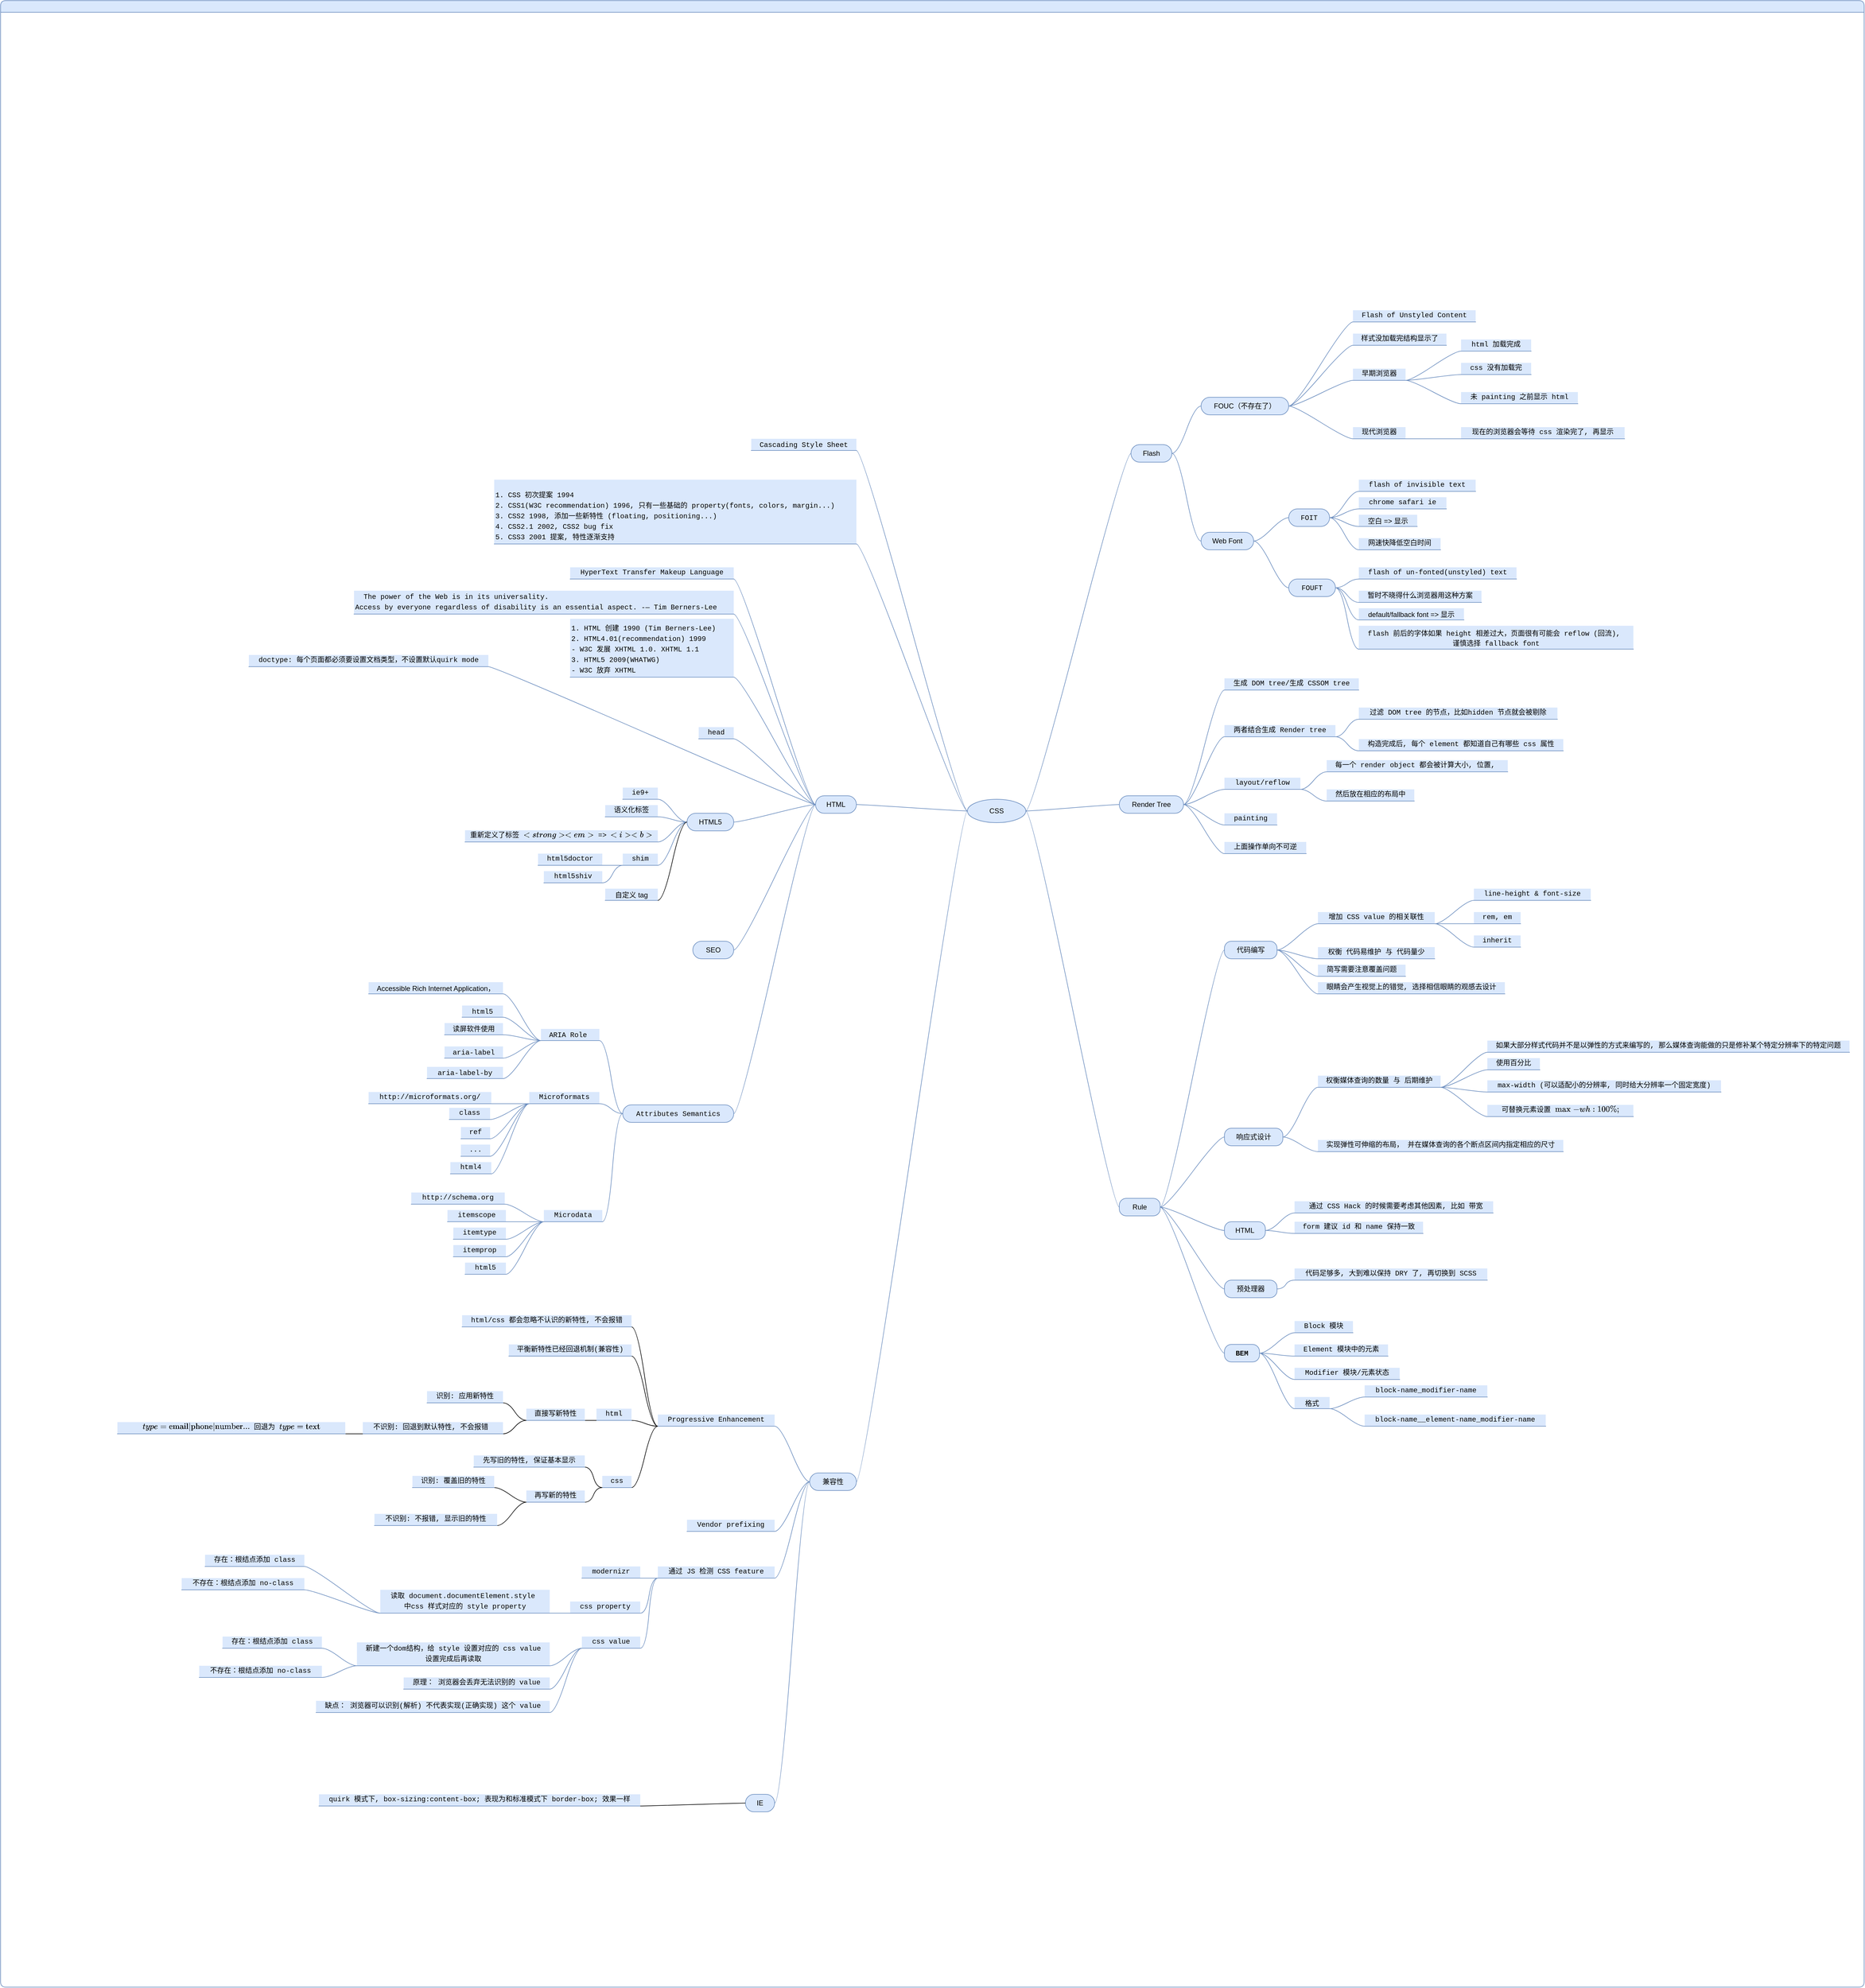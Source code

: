 <mxfile version="16.1.2" type="device" pages="2"><diagram id="IVfPb6J_f9VWk8DX8YMp" name="CSS Summary"><mxGraphModel dx="3651" dy="1242" grid="1" gridSize="10" guides="1" tooltips="1" connect="1" arrows="1" fold="1" page="1" pageScale="1" pageWidth="827" pageHeight="1169" math="0" shadow="0"><root><mxCell id="0"/><mxCell id="1" parent="0"/><mxCell id="ZC9jXOjQecVRXeq8hzoq-37" value="" style="swimlane;startSize=20;horizontal=1;containerType=tree;rounded=1;labelBackgroundColor=none;strokeColor=#6c8ebf;treeMoving=1;autosize=1;dropTarget=0;fillColor=#dae8fc;fontStyle=0;align=center;fontSize=12;resizable=0;movable=0;" parent="1" vertex="1"><mxGeometry x="-1590" y="40" width="3190" height="3400" as="geometry"><mxRectangle x="-140" y="1030" width="50" height="40" as="alternateBounds"/></mxGeometry></mxCell><mxCell id="ZC9jXOjQecVRXeq8hzoq-38" value="" style="edgeStyle=entityRelationEdgeStyle;startArrow=none;endArrow=none;segment=10;curved=1;rounded=1;fontColor=#000000;fillColor=#dae8fc;strokeColor=#6c8ebf;labelBackgroundColor=none;fontStyle=0;align=center;fontSize=12;" parent="ZC9jXOjQecVRXeq8hzoq-37" source="ZC9jXOjQecVRXeq8hzoq-42" target="ZC9jXOjQecVRXeq8hzoq-43" edge="1"><mxGeometry relative="1" as="geometry"/></mxCell><mxCell id="ZC9jXOjQecVRXeq8hzoq-40" value="" style="edgeStyle=entityRelationEdgeStyle;startArrow=none;endArrow=none;segment=10;curved=1;rounded=1;fontColor=#000000;fillColor=#dae8fc;strokeColor=#6c8ebf;labelBackgroundColor=none;fontStyle=0;align=center;fontSize=12;" parent="ZC9jXOjQecVRXeq8hzoq-37" source="ZC9jXOjQecVRXeq8hzoq-42" target="ZC9jXOjQecVRXeq8hzoq-45" edge="1"><mxGeometry relative="1" as="geometry"/></mxCell><mxCell id="ZC9jXOjQecVRXeq8hzoq-42" value="CSS" style="ellipse;whiteSpace=wrap;html=1;align=center;treeFolding=1;treeMoving=1;newEdgeStyle={&quot;edgeStyle&quot;:&quot;entityRelationEdgeStyle&quot;,&quot;startArrow&quot;:&quot;none&quot;,&quot;endArrow&quot;:&quot;none&quot;,&quot;segment&quot;:10,&quot;curved&quot;:1};rounded=1;labelBackgroundColor=none;fillColor=#dae8fc;strokeColor=#6c8ebf;fontStyle=0;fontSize=12;" parent="ZC9jXOjQecVRXeq8hzoq-37" vertex="1"><mxGeometry x="1655" y="1367" width="100" height="40" as="geometry"/></mxCell><mxCell id="ZC9jXOjQecVRXeq8hzoq-43" value="Render Tree" style="whiteSpace=wrap;html=1;rounded=1;arcSize=50;align=center;verticalAlign=middle;strokeWidth=1;autosize=1;spacing=4;treeFolding=1;treeMoving=1;newEdgeStyle={&quot;edgeStyle&quot;:&quot;entityRelationEdgeStyle&quot;,&quot;startArrow&quot;:&quot;none&quot;,&quot;endArrow&quot;:&quot;none&quot;,&quot;segment&quot;:10,&quot;curved&quot;:1};labelBackgroundColor=none;fillColor=#dae8fc;strokeColor=#6c8ebf;fontStyle=0;fontSize=12;" parent="ZC9jXOjQecVRXeq8hzoq-37" vertex="1"><mxGeometry x="1915" y="1361" width="110" height="30" as="geometry"/></mxCell><mxCell id="ZC9jXOjQecVRXeq8hzoq-45" value="HTML" style="whiteSpace=wrap;html=1;rounded=1;arcSize=50;align=center;verticalAlign=middle;strokeWidth=1;autosize=1;spacing=4;treeFolding=1;treeMoving=1;newEdgeStyle={&quot;edgeStyle&quot;:&quot;entityRelationEdgeStyle&quot;,&quot;startArrow&quot;:&quot;none&quot;,&quot;endArrow&quot;:&quot;none&quot;,&quot;segment&quot;:10,&quot;curved&quot;:1};labelBackgroundColor=none;fillColor=#dae8fc;strokeColor=#6c8ebf;fontStyle=0;fontSize=12;" parent="ZC9jXOjQecVRXeq8hzoq-37" vertex="1"><mxGeometry x="1395" y="1361" width="70" height="30" as="geometry"/></mxCell><mxCell id="ZC9jXOjQecVRXeq8hzoq-47" value="" style="edgeStyle=entityRelationEdgeStyle;startArrow=none;endArrow=none;segment=10;curved=1;rounded=1;fontColor=#000000;fillColor=#dae8fc;strokeColor=#6c8ebf;labelBackgroundColor=none;fontStyle=0;align=center;fontSize=12;" parent="ZC9jXOjQecVRXeq8hzoq-37" source="ZC9jXOjQecVRXeq8hzoq-42" target="ZC9jXOjQecVRXeq8hzoq-48" edge="1"><mxGeometry relative="1" as="geometry"><mxPoint x="1885" y="1440" as="sourcePoint"/></mxGeometry></mxCell><mxCell id="ZC9jXOjQecVRXeq8hzoq-48" value="Flash" style="whiteSpace=wrap;html=1;rounded=1;arcSize=50;align=center;verticalAlign=middle;strokeWidth=1;autosize=1;spacing=4;treeFolding=1;treeMoving=1;newEdgeStyle={&quot;edgeStyle&quot;:&quot;entityRelationEdgeStyle&quot;,&quot;startArrow&quot;:&quot;none&quot;,&quot;endArrow&quot;:&quot;none&quot;,&quot;segment&quot;:10,&quot;curved&quot;:1};labelBackgroundColor=none;fillColor=#dae8fc;strokeColor=#6c8ebf;fontStyle=0;fontSize=12;" parent="ZC9jXOjQecVRXeq8hzoq-37" vertex="1"><mxGeometry x="1935" y="760" width="70" height="30" as="geometry"/></mxCell><mxCell id="ZC9jXOjQecVRXeq8hzoq-49" value="" style="edgeStyle=entityRelationEdgeStyle;startArrow=none;endArrow=none;segment=10;curved=1;rounded=1;fontColor=#000000;fillColor=#dae8fc;strokeColor=#6c8ebf;labelBackgroundColor=none;fontStyle=0;align=center;fontSize=12;" parent="ZC9jXOjQecVRXeq8hzoq-37" source="ZC9jXOjQecVRXeq8hzoq-42" target="ZC9jXOjQecVRXeq8hzoq-50" edge="1"><mxGeometry relative="1" as="geometry"><mxPoint x="1695" y="1440" as="sourcePoint"/></mxGeometry></mxCell><mxCell id="ZC9jXOjQecVRXeq8hzoq-50" value="&lt;span style=&quot;font-family: menlo, monaco, &amp;quot;courier new&amp;quot;, monospace; font-size: 12px;&quot;&gt;Cascading Style Sheet&lt;/span&gt;" style="whiteSpace=wrap;html=1;shape=partialRectangle;top=0;left=0;bottom=1;right=0;points=[[0,1],[1,1]];align=center;verticalAlign=bottom;routingCenterY=0.5;snapToPoint=1;autosize=1;treeFolding=1;treeMoving=1;newEdgeStyle={&quot;edgeStyle&quot;:&quot;entityRelationEdgeStyle&quot;,&quot;startArrow&quot;:&quot;none&quot;,&quot;endArrow&quot;:&quot;none&quot;,&quot;segment&quot;:10,&quot;curved&quot;:1};rounded=1;labelBackgroundColor=none;fillColor=#dae8fc;strokeColor=#6c8ebf;fontStyle=0;fontSize=12;" parent="ZC9jXOjQecVRXeq8hzoq-37" vertex="1"><mxGeometry x="1285" y="750" width="180" height="20" as="geometry"/></mxCell><mxCell id="ZC9jXOjQecVRXeq8hzoq-56" value="&lt;div style=&quot;font-family: menlo, monaco, &amp;quot;courier new&amp;quot;, monospace; line-height: 18px; font-size: 12px;&quot;&gt;HyperText Transfer Makeup Language&lt;/div&gt;" style="whiteSpace=wrap;html=1;shape=partialRectangle;top=0;left=0;bottom=1;right=0;points=[[0,1],[1,1]];align=center;verticalAlign=bottom;routingCenterY=0.5;snapToPoint=1;recursiveResize=0;autosize=1;treeFolding=1;treeMoving=1;newEdgeStyle={&quot;edgeStyle&quot;:&quot;entityRelationEdgeStyle&quot;,&quot;startArrow&quot;:&quot;none&quot;,&quot;endArrow&quot;:&quot;none&quot;,&quot;segment&quot;:10,&quot;curved&quot;:1};rounded=1;labelBackgroundColor=none;fillColor=#dae8fc;strokeColor=#6c8ebf;fontStyle=0;fontSize=12;" parent="ZC9jXOjQecVRXeq8hzoq-37" vertex="1"><mxGeometry x="975" y="970" width="280" height="20" as="geometry"/></mxCell><mxCell id="ZC9jXOjQecVRXeq8hzoq-57" value="" style="edgeStyle=entityRelationEdgeStyle;startArrow=none;endArrow=none;segment=10;curved=1;rounded=1;fontColor=#000000;fillColor=#dae8fc;strokeColor=#6c8ebf;labelBackgroundColor=none;fontStyle=0;align=center;fontSize=12;" parent="ZC9jXOjQecVRXeq8hzoq-37" source="ZC9jXOjQecVRXeq8hzoq-45" target="ZC9jXOjQecVRXeq8hzoq-56" edge="1"><mxGeometry relative="1" as="geometry"><mxPoint x="-265" y="-995" as="sourcePoint"/></mxGeometry></mxCell><mxCell id="ZC9jXOjQecVRXeq8hzoq-111" value="&lt;div style=&quot;font-family: menlo, monaco, &amp;quot;courier new&amp;quot;, monospace; line-height: 18px; font-size: 12px;&quot;&gt;head&lt;/div&gt;" style="whiteSpace=wrap;html=1;shape=partialRectangle;top=0;left=0;bottom=1;right=0;points=[[0,1],[1,1]];fillColor=#dae8fc;align=center;verticalAlign=bottom;routingCenterY=0.5;snapToPoint=1;recursiveResize=0;autosize=1;treeFolding=1;treeMoving=1;newEdgeStyle={&quot;edgeStyle&quot;:&quot;entityRelationEdgeStyle&quot;,&quot;startArrow&quot;:&quot;none&quot;,&quot;endArrow&quot;:&quot;none&quot;,&quot;segment&quot;:10,&quot;curved&quot;:1};rounded=1;labelBackgroundColor=none;strokeColor=#6c8ebf;fontStyle=0;fontSize=12;" parent="ZC9jXOjQecVRXeq8hzoq-37" vertex="1" collapsed="1"><mxGeometry x="1195" y="1243.5" width="60" height="20" as="geometry"/></mxCell><mxCell id="ZC9jXOjQecVRXeq8hzoq-112" value="" style="edgeStyle=entityRelationEdgeStyle;startArrow=none;endArrow=none;segment=10;curved=1;rounded=1;fontColor=#000000;fillColor=#dae8fc;strokeColor=#6c8ebf;labelBackgroundColor=none;fontStyle=0;align=center;fontSize=12;" parent="ZC9jXOjQecVRXeq8hzoq-37" source="ZC9jXOjQecVRXeq8hzoq-45" target="ZC9jXOjQecVRXeq8hzoq-111" edge="1"><mxGeometry relative="1" as="geometry"><mxPoint x="-470" y="-170" as="sourcePoint"/></mxGeometry></mxCell><mxCell id="ZC9jXOjQecVRXeq8hzoq-119" value="" style="edgeStyle=entityRelationEdgeStyle;startArrow=none;endArrow=none;segment=10;curved=1;rounded=1;fontColor=#000000;labelBackgroundColor=none;fillColor=#dae8fc;strokeColor=#6c8ebf;fontStyle=0;align=center;fontSize=12;" parent="ZC9jXOjQecVRXeq8hzoq-37" source="ZC9jXOjQecVRXeq8hzoq-111" target="ZC9jXOjQecVRXeq8hzoq-120" edge="1" visible="0"><mxGeometry relative="1" as="geometry"><mxPoint x="1025" y="3160" as="sourcePoint"/></mxGeometry></mxCell><mxCell id="ZC9jXOjQecVRXeq8hzoq-120" value="&lt;div style=&quot;font-family: menlo, monaco, &amp;quot;courier new&amp;quot;, monospace; line-height: 18px; font-size: 12px;&quot;&gt;&lt;div style=&quot;font-family: menlo, monaco, &amp;quot;courier new&amp;quot;, monospace; line-height: 18px; font-size: 12px;&quot;&gt;title&lt;/div&gt;&lt;/div&gt;" style="whiteSpace=wrap;html=1;shape=partialRectangle;top=0;left=0;bottom=1;right=0;points=[[0,1],[1,1]];align=center;verticalAlign=bottom;routingCenterY=0.5;snapToPoint=1;recursiveResize=0;autosize=1;treeFolding=1;treeMoving=1;newEdgeStyle={&quot;edgeStyle&quot;:&quot;entityRelationEdgeStyle&quot;,&quot;startArrow&quot;:&quot;none&quot;,&quot;endArrow&quot;:&quot;none&quot;,&quot;segment&quot;:10,&quot;curved&quot;:1};rounded=1;labelBackgroundColor=none;fillColor=#dae8fc;strokeColor=#6c8ebf;fontStyle=0;fontSize=12;" parent="ZC9jXOjQecVRXeq8hzoq-37" vertex="1" visible="0"><mxGeometry x="1380" y="1690" width="70" height="20" as="geometry"/></mxCell><mxCell id="ZC9jXOjQecVRXeq8hzoq-121" value="" style="edgeStyle=entityRelationEdgeStyle;startArrow=none;endArrow=none;segment=10;curved=1;rounded=1;fontColor=#000000;labelBackgroundColor=none;fillColor=#dae8fc;strokeColor=#6c8ebf;fontStyle=0;align=center;fontSize=12;" parent="ZC9jXOjQecVRXeq8hzoq-37" source="ZC9jXOjQecVRXeq8hzoq-111" target="ZC9jXOjQecVRXeq8hzoq-122" edge="1" visible="0"><mxGeometry relative="1" as="geometry"><mxPoint x="1025" y="3160" as="sourcePoint"/></mxGeometry></mxCell><mxCell id="ZC9jXOjQecVRXeq8hzoq-122" value="&lt;div style=&quot;font-family: menlo, monaco, &amp;quot;courier new&amp;quot;, monospace; line-height: 18px; font-size: 12px;&quot;&gt;&lt;div style=&quot;font-family: menlo, monaco, &amp;quot;courier new&amp;quot;, monospace; line-height: 18px; font-size: 12px;&quot;&gt;base&lt;/div&gt;&lt;/div&gt;" style="whiteSpace=wrap;html=1;shape=partialRectangle;top=0;left=0;bottom=1;right=0;points=[[0,1],[1,1]];align=center;verticalAlign=bottom;routingCenterY=0.5;snapToPoint=1;recursiveResize=0;autosize=1;treeFolding=1;treeMoving=1;newEdgeStyle={&quot;edgeStyle&quot;:&quot;entityRelationEdgeStyle&quot;,&quot;startArrow&quot;:&quot;none&quot;,&quot;endArrow&quot;:&quot;none&quot;,&quot;segment&quot;:10,&quot;curved&quot;:1};rounded=1;labelBackgroundColor=none;fillColor=#dae8fc;strokeColor=#6c8ebf;fontStyle=0;fontSize=12;" parent="ZC9jXOjQecVRXeq8hzoq-37" vertex="1" visible="0"><mxGeometry x="1390" y="1754" width="60" height="20" as="geometry"/></mxCell><mxCell id="ZC9jXOjQecVRXeq8hzoq-123" value="" style="edgeStyle=entityRelationEdgeStyle;startArrow=none;endArrow=none;segment=10;curved=1;rounded=1;fontColor=#000000;labelBackgroundColor=none;fillColor=#dae8fc;strokeColor=#6c8ebf;fontStyle=0;align=center;fontSize=12;" parent="ZC9jXOjQecVRXeq8hzoq-37" source="ZC9jXOjQecVRXeq8hzoq-111" target="ZC9jXOjQecVRXeq8hzoq-124" edge="1" visible="0"><mxGeometry relative="1" as="geometry"><mxPoint x="1025" y="3160" as="sourcePoint"/></mxGeometry></mxCell><mxCell id="ZC9jXOjQecVRXeq8hzoq-124" value="&lt;div style=&quot;font-family: menlo, monaco, &amp;quot;courier new&amp;quot;, monospace; line-height: 18px; font-size: 12px;&quot;&gt;&lt;div style=&quot;font-family: menlo, monaco, &amp;quot;courier new&amp;quot;, monospace; line-height: 18px; font-size: 12px;&quot;&gt;link&lt;/div&gt;&lt;/div&gt;" style="whiteSpace=wrap;html=1;shape=partialRectangle;top=0;left=0;bottom=1;right=0;points=[[0,1],[1,1]];align=center;verticalAlign=bottom;routingCenterY=0.5;snapToPoint=1;recursiveResize=0;autosize=1;treeFolding=1;treeMoving=1;newEdgeStyle={&quot;edgeStyle&quot;:&quot;entityRelationEdgeStyle&quot;,&quot;startArrow&quot;:&quot;none&quot;,&quot;endArrow&quot;:&quot;none&quot;,&quot;segment&quot;:10,&quot;curved&quot;:1};rounded=1;labelBackgroundColor=none;fillColor=#dae8fc;strokeColor=#6c8ebf;fontStyle=0;fontSize=12;" parent="ZC9jXOjQecVRXeq8hzoq-37" vertex="1" visible="0"><mxGeometry x="1390" y="1780" width="60" height="20" as="geometry"/></mxCell><mxCell id="ZC9jXOjQecVRXeq8hzoq-125" value="" style="edgeStyle=entityRelationEdgeStyle;startArrow=none;endArrow=none;segment=10;curved=1;rounded=1;fontColor=#000000;labelBackgroundColor=none;fillColor=#dae8fc;strokeColor=#6c8ebf;fontStyle=0;align=center;fontSize=12;" parent="ZC9jXOjQecVRXeq8hzoq-37" source="ZC9jXOjQecVRXeq8hzoq-111" target="ZC9jXOjQecVRXeq8hzoq-126" edge="1" visible="0"><mxGeometry relative="1" as="geometry"><mxPoint x="875.444" y="3169.667" as="sourcePoint"/></mxGeometry></mxCell><mxCell id="ZC9jXOjQecVRXeq8hzoq-126" value="&lt;div style=&quot;font-family: menlo, monaco, &amp;quot;courier new&amp;quot;, monospace; line-height: 18px; font-size: 12px;&quot;&gt;&lt;div style=&quot;font-family: menlo, monaco, &amp;quot;courier new&amp;quot;, monospace; line-height: 18px; font-size: 12px;&quot;&gt;&lt;div style=&quot;font-family: menlo, monaco, &amp;quot;courier new&amp;quot;, monospace; line-height: 18px; font-size: 12px;&quot;&gt;meta&lt;/div&gt;&lt;/div&gt;&lt;/div&gt;" style="whiteSpace=wrap;html=1;shape=partialRectangle;top=0;left=0;bottom=1;right=0;points=[[0,1],[1,1]];align=center;verticalAlign=bottom;routingCenterY=0.5;snapToPoint=1;recursiveResize=0;autosize=1;treeFolding=1;treeMoving=1;newEdgeStyle={&quot;edgeStyle&quot;:&quot;entityRelationEdgeStyle&quot;,&quot;startArrow&quot;:&quot;none&quot;,&quot;endArrow&quot;:&quot;none&quot;,&quot;segment&quot;:10,&quot;curved&quot;:1};rounded=1;labelBackgroundColor=none;fillColor=#dae8fc;strokeColor=#6c8ebf;fontStyle=0;fontSize=12;" parent="ZC9jXOjQecVRXeq8hzoq-37" vertex="1" visible="0"><mxGeometry x="1390" y="1723.5" width="60" height="20" as="geometry"/></mxCell><mxCell id="ZC9jXOjQecVRXeq8hzoq-129" value="" style="edgeStyle=entityRelationEdgeStyle;startArrow=none;endArrow=none;segment=10;curved=1;rounded=1;fontColor=#000000;fillColor=#dae8fc;strokeColor=#6c8ebf;labelBackgroundColor=none;fontStyle=0;align=center;fontSize=12;" parent="ZC9jXOjQecVRXeq8hzoq-37" source="ZC9jXOjQecVRXeq8hzoq-45" target="ZC9jXOjQecVRXeq8hzoq-130" edge="1"><mxGeometry relative="1" as="geometry"><mxPoint x="-165" y="835" as="sourcePoint"/></mxGeometry></mxCell><mxCell id="ZC9jXOjQecVRXeq8hzoq-130" value="SEO" style="whiteSpace=wrap;html=1;rounded=1;arcSize=50;align=center;verticalAlign=middle;strokeWidth=1;autosize=1;spacing=4;treeFolding=1;treeMoving=1;newEdgeStyle={&quot;edgeStyle&quot;:&quot;entityRelationEdgeStyle&quot;,&quot;startArrow&quot;:&quot;none&quot;,&quot;endArrow&quot;:&quot;none&quot;,&quot;segment&quot;:10,&quot;curved&quot;:1};labelBackgroundColor=none;fillColor=#dae8fc;strokeColor=#6c8ebf;fontStyle=0;fontSize=12;" parent="ZC9jXOjQecVRXeq8hzoq-37" vertex="1" collapsed="1"><mxGeometry x="1185" y="1610" width="70" height="30" as="geometry"/></mxCell><mxCell id="ZC9jXOjQecVRXeq8hzoq-146" value="" style="edgeStyle=entityRelationEdgeStyle;startArrow=none;endArrow=none;segment=10;curved=1;rounded=1;fontColor=#000000;fillColor=#dae8fc;strokeColor=#6c8ebf;labelBackgroundColor=none;fontStyle=0;align=center;fontSize=12;" parent="ZC9jXOjQecVRXeq8hzoq-37" source="ZC9jXOjQecVRXeq8hzoq-45" target="ZC9jXOjQecVRXeq8hzoq-147" edge="1"><mxGeometry relative="1" as="geometry"><mxPoint x="-165" y="835" as="sourcePoint"/></mxGeometry></mxCell><mxCell id="ZC9jXOjQecVRXeq8hzoq-147" value="&lt;div style=&quot;font-family: menlo, monaco, &amp;quot;courier new&amp;quot;, monospace; font-size: 12px; line-height: 18px;&quot;&gt;&lt;div style=&quot;font-size: 12px;&quot;&gt;Attributes&amp;nbsp;&lt;span style=&quot;font-size: 12px;&quot;&gt;Semantics&lt;/span&gt;&lt;/div&gt;&lt;/div&gt;" style="whiteSpace=wrap;html=1;rounded=1;arcSize=50;align=center;verticalAlign=middle;strokeWidth=1;autosize=1;spacing=4;treeFolding=1;treeMoving=1;newEdgeStyle={&quot;edgeStyle&quot;:&quot;entityRelationEdgeStyle&quot;,&quot;startArrow&quot;:&quot;none&quot;,&quot;endArrow&quot;:&quot;none&quot;,&quot;segment&quot;:10,&quot;curved&quot;:1};labelBackgroundColor=none;fillColor=#dae8fc;strokeColor=#6c8ebf;fontStyle=0;fontSize=12;" parent="ZC9jXOjQecVRXeq8hzoq-37" vertex="1"><mxGeometry x="1065" y="1890" width="190" height="30" as="geometry"/></mxCell><mxCell id="Vv9g9Mr_7TSSj4efawXB-17" value="&lt;div style=&quot;font-family: &amp;#34;menlo&amp;#34; , &amp;#34;monaco&amp;#34; , &amp;#34;courier new&amp;#34; , monospace ; line-height: 18px ; font-size: 12px&quot;&gt;&amp;nbsp; The power of the Web is in its universality.&amp;nbsp;&lt;/div&gt;&lt;div style=&quot;font-family: &amp;#34;menlo&amp;#34; , &amp;#34;monaco&amp;#34; , &amp;#34;courier new&amp;#34; , monospace ; line-height: 18px ; font-size: 12px&quot;&gt;Access by everyone regardless of disability is an essential aspect.  -— Tim Berners-Lee&lt;/div&gt;" style="whiteSpace=wrap;html=1;shape=partialRectangle;top=0;left=0;bottom=1;right=0;points=[[0,1],[1,1]];fillColor=#dae8fc;align=left;verticalAlign=bottom;routingCenterY=0.5;snapToPoint=1;recursiveResize=0;autosize=1;treeFolding=1;treeMoving=1;newEdgeStyle={&quot;edgeStyle&quot;:&quot;entityRelationEdgeStyle&quot;,&quot;startArrow&quot;:&quot;none&quot;,&quot;endArrow&quot;:&quot;none&quot;,&quot;segment&quot;:10,&quot;curved&quot;:1};rounded=1;labelBackgroundColor=none;fontFamily=Helvetica;fontSize=12;strokeColor=#6c8ebf;fontStyle=0" parent="ZC9jXOjQecVRXeq8hzoq-37" vertex="1"><mxGeometry x="605" y="1010" width="650" height="40" as="geometry"/></mxCell><mxCell id="Vv9g9Mr_7TSSj4efawXB-18" value="" style="edgeStyle=entityRelationEdgeStyle;startArrow=none;endArrow=none;segment=10;curved=1;rounded=0;labelBackgroundColor=none;fontFamily=Helvetica;fontSize=12;fontColor=#000000;fillColor=#dae8fc;strokeColor=#6c8ebf;fontStyle=0;align=center;" parent="ZC9jXOjQecVRXeq8hzoq-37" source="ZC9jXOjQecVRXeq8hzoq-45" target="Vv9g9Mr_7TSSj4efawXB-17" edge="1"><mxGeometry relative="1" as="geometry"><mxPoint x="1345" y="1502" as="sourcePoint"/></mxGeometry></mxCell><mxCell id="Vv9g9Mr_7TSSj4efawXB-19" value="" style="edgeStyle=entityRelationEdgeStyle;startArrow=none;endArrow=none;segment=10;curved=1;rounded=0;labelBackgroundColor=none;fontFamily=Helvetica;fontSize=12;fontColor=#000000;fillColor=#dae8fc;strokeColor=#6c8ebf;fontStyle=0;align=center;" parent="ZC9jXOjQecVRXeq8hzoq-37" source="ZC9jXOjQecVRXeq8hzoq-45" target="Vv9g9Mr_7TSSj4efawXB-20" edge="1"><mxGeometry relative="1" as="geometry"><mxPoint x="-475" y="1442" as="sourcePoint"/></mxGeometry></mxCell><mxCell id="Vv9g9Mr_7TSSj4efawXB-20" value="&lt;div style=&quot;font-family: menlo, monaco, &amp;quot;courier new&amp;quot;, monospace; line-height: 18px; font-size: 12px;&quot;&gt;&lt;div style=&quot;font-family: menlo, monaco, &amp;quot;courier new&amp;quot;, monospace; line-height: 18px; font-size: 12px;&quot;&gt;&lt;div style=&quot;font-size: 12px;&quot;&gt;&lt;span style=&quot;font-size: 12px;&quot;&gt;1.&lt;/span&gt; HTML 创建 1990 (Tim Berners-Lee)&lt;/div&gt;&lt;div style=&quot;font-size: 12px;&quot;&gt;&lt;span style=&quot;font-size: 12px;&quot;&gt;2.&lt;/span&gt; HTML4.01(recommendation) 1999&lt;/div&gt;&lt;div style=&quot;font-size: 12px;&quot;&gt;    &lt;span style=&quot;font-size: 12px;&quot;&gt;-&lt;/span&gt; W3C 发展 XHTML 1.0. XHTML 1.1&lt;/div&gt;&lt;div style=&quot;font-size: 12px;&quot;&gt;&lt;span style=&quot;font-size: 12px;&quot;&gt;3.&lt;/span&gt; HTML5 2009(WHATWG)&lt;/div&gt;&lt;div style=&quot;font-size: 12px;&quot;&gt;    &lt;span style=&quot;font-size: 12px;&quot;&gt;-&lt;/span&gt; W3C 放弃 XHTML&lt;/div&gt;&lt;/div&gt;&lt;/div&gt;" style="whiteSpace=wrap;html=1;shape=partialRectangle;top=0;left=0;bottom=1;right=0;points=[[0,1],[1,1]];fillColor=#dae8fc;align=left;verticalAlign=bottom;routingCenterY=0.5;snapToPoint=1;recursiveResize=0;autosize=1;treeFolding=1;treeMoving=1;newEdgeStyle={&quot;edgeStyle&quot;:&quot;entityRelationEdgeStyle&quot;,&quot;startArrow&quot;:&quot;none&quot;,&quot;endArrow&quot;:&quot;none&quot;,&quot;segment&quot;:10,&quot;curved&quot;:1};rounded=1;labelBackgroundColor=none;fontFamily=Helvetica;fontSize=12;strokeColor=#6c8ebf;fontStyle=0" parent="ZC9jXOjQecVRXeq8hzoq-37" vertex="1" collapsed="1"><mxGeometry x="975" y="1058" width="280" height="100" as="geometry"/></mxCell><mxCell id="Vv9g9Mr_7TSSj4efawXB-21" value="兼容性" style="whiteSpace=wrap;html=1;rounded=1;arcSize=50;align=center;verticalAlign=middle;strokeWidth=1;autosize=1;spacing=4;treeFolding=1;treeMoving=1;newEdgeStyle={&quot;edgeStyle&quot;:&quot;entityRelationEdgeStyle&quot;,&quot;startArrow&quot;:&quot;none&quot;,&quot;endArrow&quot;:&quot;none&quot;,&quot;segment&quot;:10,&quot;curved&quot;:1};labelBackgroundColor=none;fontFamily=Helvetica;fontSize=12;fillColor=#dae8fc;strokeColor=#6c8ebf;fontStyle=0;" parent="ZC9jXOjQecVRXeq8hzoq-37" vertex="1"><mxGeometry x="1385" y="2520" width="80" height="30" as="geometry"/></mxCell><mxCell id="Vv9g9Mr_7TSSj4efawXB-22" value="" style="edgeStyle=entityRelationEdgeStyle;startArrow=none;endArrow=none;segment=10;curved=1;rounded=0;labelBackgroundColor=none;fontFamily=Helvetica;fontSize=12;fontColor=#000000;fillColor=#dae8fc;strokeColor=#6c8ebf;fontStyle=0;align=center;" parent="ZC9jXOjQecVRXeq8hzoq-37" source="ZC9jXOjQecVRXeq8hzoq-42" target="Vv9g9Mr_7TSSj4efawXB-21" edge="1"><mxGeometry relative="1" as="geometry"><mxPoint x="1463" y="1823" as="sourcePoint"/></mxGeometry></mxCell><mxCell id="Vv9g9Mr_7TSSj4efawXB-23" value="&lt;div style=&quot;font-family: menlo, monaco, &amp;quot;courier new&amp;quot;, monospace; line-height: 18px; font-size: 12px;&quot;&gt;&lt;span style=&quot;font-size: 12px;&quot;&gt;Progressive Enhancement&lt;/span&gt;&lt;/div&gt;" style="whiteSpace=wrap;html=1;shape=partialRectangle;top=0;left=0;bottom=1;right=0;points=[[0,1],[1,1]];fillColor=#dae8fc;align=center;verticalAlign=bottom;routingCenterY=0.5;snapToPoint=1;recursiveResize=0;autosize=1;treeFolding=1;treeMoving=1;newEdgeStyle={&quot;edgeStyle&quot;:&quot;entityRelationEdgeStyle&quot;,&quot;startArrow&quot;:&quot;none&quot;,&quot;endArrow&quot;:&quot;none&quot;,&quot;segment&quot;:10,&quot;curved&quot;:1};rounded=1;labelBackgroundColor=none;fontFamily=Helvetica;fontSize=12;strokeColor=#6c8ebf;fontStyle=0;fontColor=#000000;" parent="ZC9jXOjQecVRXeq8hzoq-37" vertex="1"><mxGeometry x="1125" y="2420" width="200" height="20" as="geometry"/></mxCell><mxCell id="Vv9g9Mr_7TSSj4efawXB-24" value="" style="edgeStyle=entityRelationEdgeStyle;startArrow=none;endArrow=none;segment=10;curved=1;rounded=0;labelBackgroundColor=none;fontFamily=Helvetica;fontSize=12;fontColor=#000000;fillColor=#dae8fc;strokeColor=#6c8ebf;fontStyle=0;align=center;" parent="ZC9jXOjQecVRXeq8hzoq-37" source="Vv9g9Mr_7TSSj4efawXB-21" target="Vv9g9Mr_7TSSj4efawXB-23" edge="1"><mxGeometry relative="1" as="geometry"><mxPoint x="1335" y="1965" as="sourcePoint"/></mxGeometry></mxCell><mxCell id="Vv9g9Mr_7TSSj4efawXB-25" value="" style="edgeStyle=entityRelationEdgeStyle;startArrow=none;endArrow=none;segment=10;curved=1;rounded=0;labelBackgroundColor=none;fontFamily=Helvetica;fontSize=12;fontColor=#000000;fillColor=#dae8fc;strokeColor=#6c8ebf;fontStyle=0;align=center;" parent="ZC9jXOjQecVRXeq8hzoq-37" source="Vv9g9Mr_7TSSj4efawXB-21" target="Vv9g9Mr_7TSSj4efawXB-26" edge="1"><mxGeometry relative="1" as="geometry"><mxPoint x="-485" y="1905" as="sourcePoint"/></mxGeometry></mxCell><mxCell id="Vv9g9Mr_7TSSj4efawXB-26" value="&lt;div style=&quot;font-family: menlo, monaco, &amp;quot;courier new&amp;quot;, monospace; line-height: 18px; font-size: 12px;&quot;&gt;&lt;span style=&quot;font-size: 12px;&quot;&gt;Vendor prefixing&lt;/span&gt;&lt;/div&gt;" style="whiteSpace=wrap;html=1;shape=partialRectangle;top=0;left=0;bottom=1;right=0;points=[[0,1],[1,1]];fillColor=#dae8fc;align=center;verticalAlign=bottom;routingCenterY=0.5;snapToPoint=1;recursiveResize=0;autosize=1;treeFolding=1;treeMoving=1;newEdgeStyle={&quot;edgeStyle&quot;:&quot;entityRelationEdgeStyle&quot;,&quot;startArrow&quot;:&quot;none&quot;,&quot;endArrow&quot;:&quot;none&quot;,&quot;segment&quot;:10,&quot;curved&quot;:1};rounded=1;labelBackgroundColor=none;fontFamily=Helvetica;fontSize=12;strokeColor=#6c8ebf;fontStyle=0" parent="ZC9jXOjQecVRXeq8hzoq-37" vertex="1"><mxGeometry x="1175" y="2600" width="150" height="20" as="geometry"/></mxCell><mxCell id="Vv9g9Mr_7TSSj4efawXB-27" value="" style="edgeStyle=entityRelationEdgeStyle;startArrow=none;endArrow=none;segment=10;curved=1;rounded=0;labelBackgroundColor=none;fontFamily=Helvetica;fontSize=12;fontColor=#000000;fillColor=#dae8fc;strokeColor=#6c8ebf;fontStyle=0;align=center;" parent="ZC9jXOjQecVRXeq8hzoq-37" source="Vv9g9Mr_7TSSj4efawXB-21" target="Vv9g9Mr_7TSSj4efawXB-28" edge="1"><mxGeometry relative="1" as="geometry"><mxPoint x="-485" y="1905" as="sourcePoint"/></mxGeometry></mxCell><mxCell id="Vv9g9Mr_7TSSj4efawXB-28" value="&lt;div style=&quot;font-family: menlo, monaco, &amp;quot;courier new&amp;quot;, monospace; line-height: 18px; font-size: 12px;&quot;&gt;&lt;span style=&quot;font-size: 12px;&quot;&gt;通过 JS 检测 CSS feature&lt;/span&gt;&lt;/div&gt;" style="whiteSpace=wrap;html=1;shape=partialRectangle;top=0;left=0;bottom=1;right=0;points=[[0,1],[1,1]];fillColor=#dae8fc;align=center;verticalAlign=bottom;routingCenterY=0.5;snapToPoint=1;recursiveResize=0;autosize=1;treeFolding=1;treeMoving=1;newEdgeStyle={&quot;edgeStyle&quot;:&quot;entityRelationEdgeStyle&quot;,&quot;startArrow&quot;:&quot;none&quot;,&quot;endArrow&quot;:&quot;none&quot;,&quot;segment&quot;:10,&quot;curved&quot;:1};rounded=1;labelBackgroundColor=none;fontFamily=Helvetica;fontSize=12;strokeColor=#6c8ebf;fontStyle=0" parent="ZC9jXOjQecVRXeq8hzoq-37" vertex="1"><mxGeometry x="1125" y="2680" width="200" height="20" as="geometry"/></mxCell><mxCell id="Vv9g9Mr_7TSSj4efawXB-31" value="" style="edgeStyle=entityRelationEdgeStyle;startArrow=none;endArrow=none;segment=10;curved=1;rounded=0;labelBackgroundColor=none;fontFamily=Helvetica;fontSize=12;fontColor=#000000;" parent="ZC9jXOjQecVRXeq8hzoq-37" source="Vv9g9Mr_7TSSj4efawXB-23" target="Vv9g9Mr_7TSSj4efawXB-32" edge="1"><mxGeometry relative="1" as="geometry"><mxPoint x="-530" y="2375" as="sourcePoint"/></mxGeometry></mxCell><mxCell id="Vv9g9Mr_7TSSj4efawXB-32" value="&lt;div style=&quot;font-family: menlo, monaco, &amp;quot;courier new&amp;quot;, monospace; line-height: 18px; font-size: 12px;&quot;&gt;&lt;div style=&quot;font-family: menlo, monaco, &amp;quot;courier new&amp;quot;, monospace; line-height: 18px; font-size: 12px;&quot;&gt;平衡新特性已经回退机制(兼容性)&lt;/div&gt;&lt;/div&gt;" style="whiteSpace=wrap;html=1;shape=partialRectangle;top=0;left=0;bottom=1;right=0;points=[[0,1],[1,1]];fillColor=#dae8fc;align=center;verticalAlign=bottom;routingCenterY=0.5;snapToPoint=1;recursiveResize=0;autosize=1;treeFolding=1;treeMoving=1;newEdgeStyle={&quot;edgeStyle&quot;:&quot;entityRelationEdgeStyle&quot;,&quot;startArrow&quot;:&quot;none&quot;,&quot;endArrow&quot;:&quot;none&quot;,&quot;segment&quot;:10,&quot;curved&quot;:1};rounded=1;labelBackgroundColor=none;fontFamily=Helvetica;fontSize=12;strokeColor=#6c8ebf;fontColor=#000000;fontStyle=0" parent="ZC9jXOjQecVRXeq8hzoq-37" vertex="1"><mxGeometry x="870" y="2300" width="210" height="20" as="geometry"/></mxCell><mxCell id="Vv9g9Mr_7TSSj4efawXB-33" value="" style="edgeStyle=entityRelationEdgeStyle;startArrow=none;endArrow=none;segment=10;curved=1;rounded=0;labelBackgroundColor=none;fontFamily=Helvetica;fontSize=12;fontColor=#000000;" parent="ZC9jXOjQecVRXeq8hzoq-37" source="Vv9g9Mr_7TSSj4efawXB-23" target="Vv9g9Mr_7TSSj4efawXB-34" edge="1"><mxGeometry relative="1" as="geometry"><mxPoint x="-530" y="2375" as="sourcePoint"/></mxGeometry></mxCell><mxCell id="Vv9g9Mr_7TSSj4efawXB-34" value="&lt;div style=&quot;font-family: menlo, monaco, &amp;quot;courier new&amp;quot;, monospace; line-height: 18px; font-size: 12px;&quot;&gt;&lt;div style=&quot;font-family: menlo, monaco, &amp;quot;courier new&amp;quot;, monospace; line-height: 18px; font-size: 12px;&quot;&gt;html/css 都会忽略不认识的新特性, 不会报错&lt;/div&gt;&lt;/div&gt;" style="whiteSpace=wrap;html=1;shape=partialRectangle;top=0;left=0;bottom=1;right=0;points=[[0,1],[1,1]];fillColor=#dae8fc;align=center;verticalAlign=bottom;routingCenterY=0.5;snapToPoint=1;recursiveResize=0;autosize=1;treeFolding=1;treeMoving=1;newEdgeStyle={&quot;edgeStyle&quot;:&quot;entityRelationEdgeStyle&quot;,&quot;startArrow&quot;:&quot;none&quot;,&quot;endArrow&quot;:&quot;none&quot;,&quot;segment&quot;:10,&quot;curved&quot;:1};rounded=1;labelBackgroundColor=none;fontFamily=Helvetica;fontSize=12;strokeColor=#6c8ebf;fontColor=#000000;fontStyle=0" parent="ZC9jXOjQecVRXeq8hzoq-37" vertex="1"><mxGeometry x="790" y="2250" width="290" height="20" as="geometry"/></mxCell><mxCell id="Vv9g9Mr_7TSSj4efawXB-35" value="" style="edgeStyle=entityRelationEdgeStyle;startArrow=none;endArrow=none;segment=10;curved=1;rounded=0;labelBackgroundColor=none;fontFamily=Helvetica;fontSize=12;fontColor=#000000;" parent="ZC9jXOjQecVRXeq8hzoq-37" source="Vv9g9Mr_7TSSj4efawXB-23" target="Vv9g9Mr_7TSSj4efawXB-36" edge="1"><mxGeometry relative="1" as="geometry"><mxPoint x="-530" y="2375" as="sourcePoint"/></mxGeometry></mxCell><mxCell id="Vv9g9Mr_7TSSj4efawXB-36" value="&lt;div style=&quot;font-family: menlo, monaco, &amp;quot;courier new&amp;quot;, monospace; line-height: 18px; font-size: 12px;&quot;&gt;&lt;span style=&quot;font-size: 12px;&quot;&gt;html&lt;/span&gt;&lt;/div&gt;" style="whiteSpace=wrap;html=1;shape=partialRectangle;top=0;left=0;bottom=1;right=0;points=[[0,1],[1,1]];fillColor=#dae8fc;align=center;verticalAlign=bottom;routingCenterY=0.5;snapToPoint=1;recursiveResize=0;autosize=1;treeFolding=1;treeMoving=1;newEdgeStyle={&quot;edgeStyle&quot;:&quot;entityRelationEdgeStyle&quot;,&quot;startArrow&quot;:&quot;none&quot;,&quot;endArrow&quot;:&quot;none&quot;,&quot;segment&quot;:10,&quot;curved&quot;:1};rounded=1;labelBackgroundColor=none;fontFamily=Helvetica;fontSize=12;strokeColor=#6c8ebf;fontColor=#000000;fontStyle=0" parent="ZC9jXOjQecVRXeq8hzoq-37" vertex="1"><mxGeometry x="1020" y="2410" width="60" height="20" as="geometry"/></mxCell><mxCell id="Vv9g9Mr_7TSSj4efawXB-37" value="" style="edgeStyle=entityRelationEdgeStyle;startArrow=none;endArrow=none;segment=10;curved=1;rounded=0;labelBackgroundColor=none;fontFamily=Helvetica;fontSize=12;fontColor=#000000;" parent="ZC9jXOjQecVRXeq8hzoq-37" source="Vv9g9Mr_7TSSj4efawXB-23" target="Vv9g9Mr_7TSSj4efawXB-38" edge="1"><mxGeometry relative="1" as="geometry"><mxPoint x="-520" y="2375" as="sourcePoint"/></mxGeometry></mxCell><mxCell id="Vv9g9Mr_7TSSj4efawXB-38" value="&lt;div style=&quot;font-family: menlo, monaco, &amp;quot;courier new&amp;quot;, monospace; line-height: 18px; font-size: 12px;&quot;&gt;&lt;span style=&quot;font-size: 12px;&quot;&gt;css&lt;/span&gt;&lt;/div&gt;" style="whiteSpace=wrap;html=1;shape=partialRectangle;top=0;left=0;bottom=1;right=0;points=[[0,1],[1,1]];fillColor=#dae8fc;align=center;verticalAlign=bottom;routingCenterY=0.5;snapToPoint=1;recursiveResize=0;autosize=1;treeFolding=1;treeMoving=1;newEdgeStyle={&quot;edgeStyle&quot;:&quot;entityRelationEdgeStyle&quot;,&quot;startArrow&quot;:&quot;none&quot;,&quot;endArrow&quot;:&quot;none&quot;,&quot;segment&quot;:10,&quot;curved&quot;:1};rounded=1;labelBackgroundColor=none;fontFamily=Helvetica;fontSize=12;strokeColor=#6c8ebf;fontColor=#000000;fontStyle=0" parent="ZC9jXOjQecVRXeq8hzoq-37" vertex="1"><mxGeometry x="1030" y="2525" width="50" height="20" as="geometry"/></mxCell><mxCell id="Vv9g9Mr_7TSSj4efawXB-39" value="" style="edgeStyle=entityRelationEdgeStyle;startArrow=none;endArrow=none;segment=10;curved=1;rounded=0;labelBackgroundColor=none;fontFamily=Helvetica;fontSize=12;fontColor=#000000;" parent="ZC9jXOjQecVRXeq8hzoq-37" source="Vv9g9Mr_7TSSj4efawXB-36" target="Vv9g9Mr_7TSSj4efawXB-40" edge="1"><mxGeometry relative="1" as="geometry"><mxPoint x="-615" y="2617" as="sourcePoint"/></mxGeometry></mxCell><mxCell id="Vv9g9Mr_7TSSj4efawXB-40" value="&lt;div style=&quot;font-family: menlo, monaco, &amp;quot;courier new&amp;quot;, monospace; line-height: 18px; font-size: 12px;&quot;&gt;&lt;span style=&quot;font-size: 12px;&quot;&gt;直接写新特性&lt;/span&gt;&lt;/div&gt;" style="whiteSpace=wrap;html=1;shape=partialRectangle;top=0;left=0;bottom=1;right=0;points=[[0,1],[1,1]];fillColor=#dae8fc;align=center;verticalAlign=bottom;routingCenterY=0.5;snapToPoint=1;recursiveResize=0;autosize=1;treeFolding=1;treeMoving=1;newEdgeStyle={&quot;edgeStyle&quot;:&quot;entityRelationEdgeStyle&quot;,&quot;startArrow&quot;:&quot;none&quot;,&quot;endArrow&quot;:&quot;none&quot;,&quot;segment&quot;:10,&quot;curved&quot;:1};rounded=1;labelBackgroundColor=none;fontFamily=Helvetica;fontSize=12;strokeColor=#6c8ebf;fontColor=#000000;fontStyle=0" parent="ZC9jXOjQecVRXeq8hzoq-37" vertex="1"><mxGeometry x="900" y="2410" width="100" height="20" as="geometry"/></mxCell><mxCell id="Vv9g9Mr_7TSSj4efawXB-41" value="" style="edgeStyle=entityRelationEdgeStyle;startArrow=none;endArrow=none;segment=10;curved=1;rounded=0;labelBackgroundColor=none;fontFamily=Helvetica;fontSize=12;fontColor=#000000;" parent="ZC9jXOjQecVRXeq8hzoq-37" source="Vv9g9Mr_7TSSj4efawXB-40" target="Vv9g9Mr_7TSSj4efawXB-42" edge="1"><mxGeometry relative="1" as="geometry"><mxPoint x="-785" y="2677" as="sourcePoint"/></mxGeometry></mxCell><mxCell id="Vv9g9Mr_7TSSj4efawXB-42" value="&lt;div style=&quot;font-family: menlo, monaco, &amp;quot;courier new&amp;quot;, monospace; line-height: 18px; font-size: 12px;&quot;&gt;&lt;div style=&quot;font-family: menlo, monaco, &amp;quot;courier new&amp;quot;, monospace; line-height: 18px; font-size: 12px;&quot;&gt;识别: 应用新特性&lt;/div&gt;&lt;/div&gt;" style="whiteSpace=wrap;html=1;shape=partialRectangle;top=0;left=0;bottom=1;right=0;points=[[0,1],[1,1]];fillColor=#dae8fc;align=center;verticalAlign=bottom;routingCenterY=0.5;snapToPoint=1;recursiveResize=0;autosize=1;treeFolding=1;treeMoving=1;newEdgeStyle={&quot;edgeStyle&quot;:&quot;entityRelationEdgeStyle&quot;,&quot;startArrow&quot;:&quot;none&quot;,&quot;endArrow&quot;:&quot;none&quot;,&quot;segment&quot;:10,&quot;curved&quot;:1};rounded=1;labelBackgroundColor=none;fontFamily=Helvetica;fontSize=12;strokeColor=#6c8ebf;fontColor=#000000;fontStyle=0" parent="ZC9jXOjQecVRXeq8hzoq-37" vertex="1"><mxGeometry x="730" y="2380" width="130" height="20" as="geometry"/></mxCell><mxCell id="Vv9g9Mr_7TSSj4efawXB-43" value="" style="edgeStyle=entityRelationEdgeStyle;startArrow=none;endArrow=none;segment=10;curved=1;rounded=0;labelBackgroundColor=none;fontFamily=Helvetica;fontSize=12;fontColor=#000000;" parent="ZC9jXOjQecVRXeq8hzoq-37" source="Vv9g9Mr_7TSSj4efawXB-40" target="Vv9g9Mr_7TSSj4efawXB-44" edge="1"><mxGeometry relative="1" as="geometry"><mxPoint x="-785" y="2677" as="sourcePoint"/></mxGeometry></mxCell><mxCell id="Vv9g9Mr_7TSSj4efawXB-44" value="&lt;div style=&quot;font-family: &amp;#34;menlo&amp;#34; , &amp;#34;monaco&amp;#34; , &amp;#34;courier new&amp;#34; , monospace ; line-height: 18px ; font-size: 12px&quot;&gt;&lt;div style=&quot;font-family: &amp;#34;menlo&amp;#34; , &amp;#34;monaco&amp;#34; , &amp;#34;courier new&amp;#34; , monospace ; line-height: 18px ; font-size: 12px&quot;&gt;不识别: 回退到默认特性, 不会报错&amp;nbsp;&lt;/div&gt;&lt;/div&gt;" style="whiteSpace=wrap;html=1;shape=partialRectangle;top=0;left=0;bottom=1;right=0;points=[[0,1],[1,1]];fillColor=#dae8fc;align=center;verticalAlign=bottom;routingCenterY=0.5;snapToPoint=1;recursiveResize=0;autosize=1;treeFolding=1;treeMoving=1;newEdgeStyle={&quot;edgeStyle&quot;:&quot;entityRelationEdgeStyle&quot;,&quot;startArrow&quot;:&quot;none&quot;,&quot;endArrow&quot;:&quot;none&quot;,&quot;segment&quot;:10,&quot;curved&quot;:1};rounded=1;labelBackgroundColor=none;fontFamily=Helvetica;fontSize=12;strokeColor=#6c8ebf;fontColor=#000000;fontStyle=0" parent="ZC9jXOjQecVRXeq8hzoq-37" vertex="1"><mxGeometry x="620" y="2433" width="240" height="20" as="geometry"/></mxCell><mxCell id="Vv9g9Mr_7TSSj4efawXB-45" value="" style="edgeStyle=entityRelationEdgeStyle;startArrow=none;endArrow=none;segment=10;curved=1;rounded=0;labelBackgroundColor=none;fontFamily=Helvetica;fontSize=12;fontColor=#000000;" parent="ZC9jXOjQecVRXeq8hzoq-37" source="Vv9g9Mr_7TSSj4efawXB-38" target="Vv9g9Mr_7TSSj4efawXB-46" edge="1"><mxGeometry relative="1" as="geometry"><mxPoint x="-615" y="2617" as="sourcePoint"/></mxGeometry></mxCell><mxCell id="Vv9g9Mr_7TSSj4efawXB-46" value="&lt;div style=&quot;font-family: menlo, monaco, &amp;quot;courier new&amp;quot;, monospace; line-height: 18px; font-size: 12px;&quot;&gt;&lt;div style=&quot;font-family: menlo, monaco, &amp;quot;courier new&amp;quot;, monospace; line-height: 18px; font-size: 12px;&quot;&gt;先写旧的特性, 保证基本显示&lt;/div&gt;&lt;/div&gt;" style="whiteSpace=wrap;html=1;shape=partialRectangle;top=0;left=0;bottom=1;right=0;points=[[0,1],[1,1]];fillColor=#dae8fc;align=center;verticalAlign=bottom;routingCenterY=0.5;snapToPoint=1;recursiveResize=0;autosize=1;treeFolding=1;treeMoving=1;newEdgeStyle={&quot;edgeStyle&quot;:&quot;entityRelationEdgeStyle&quot;,&quot;startArrow&quot;:&quot;none&quot;,&quot;endArrow&quot;:&quot;none&quot;,&quot;segment&quot;:10,&quot;curved&quot;:1};rounded=1;labelBackgroundColor=none;fontFamily=Helvetica;fontSize=12;strokeColor=#6c8ebf;fontColor=#000000;fontStyle=0" parent="ZC9jXOjQecVRXeq8hzoq-37" vertex="1"><mxGeometry x="810" y="2490" width="190" height="20" as="geometry"/></mxCell><mxCell id="Vv9g9Mr_7TSSj4efawXB-47" value="" style="edgeStyle=entityRelationEdgeStyle;startArrow=none;endArrow=none;segment=10;curved=1;rounded=0;labelBackgroundColor=none;fontFamily=Helvetica;fontSize=12;fontColor=#000000;" parent="ZC9jXOjQecVRXeq8hzoq-37" source="Vv9g9Mr_7TSSj4efawXB-38" target="Vv9g9Mr_7TSSj4efawXB-48" edge="1"><mxGeometry relative="1" as="geometry"><mxPoint x="-615" y="2617" as="sourcePoint"/></mxGeometry></mxCell><mxCell id="Vv9g9Mr_7TSSj4efawXB-48" value="&lt;div style=&quot;font-family: &amp;#34;menlo&amp;#34; , &amp;#34;monaco&amp;#34; , &amp;#34;courier new&amp;#34; , monospace ; line-height: 18px ; font-size: 12px&quot;&gt;&lt;div style=&quot;font-family: &amp;#34;menlo&amp;#34; , &amp;#34;monaco&amp;#34; , &amp;#34;courier new&amp;#34; , monospace ; line-height: 18px ; font-size: 12px&quot;&gt;再写新的特性&lt;/div&gt;&lt;/div&gt;" style="whiteSpace=wrap;html=1;shape=partialRectangle;top=0;left=0;bottom=1;right=0;points=[[0,1],[1,1]];fillColor=#dae8fc;align=center;verticalAlign=bottom;routingCenterY=0.5;snapToPoint=1;recursiveResize=0;autosize=1;treeFolding=1;treeMoving=1;newEdgeStyle={&quot;edgeStyle&quot;:&quot;entityRelationEdgeStyle&quot;,&quot;startArrow&quot;:&quot;none&quot;,&quot;endArrow&quot;:&quot;none&quot;,&quot;segment&quot;:10,&quot;curved&quot;:1};rounded=1;labelBackgroundColor=none;fontFamily=Helvetica;fontSize=12;strokeColor=#6c8ebf;fontColor=#000000;fontStyle=0" parent="ZC9jXOjQecVRXeq8hzoq-37" vertex="1"><mxGeometry x="900" y="2550" width="100" height="20" as="geometry"/></mxCell><mxCell id="Vv9g9Mr_7TSSj4efawXB-49" value="" style="edgeStyle=entityRelationEdgeStyle;startArrow=none;endArrow=none;segment=10;curved=1;rounded=0;labelBackgroundColor=none;fontFamily=Helvetica;fontSize=12;fontColor=#000000;" parent="ZC9jXOjQecVRXeq8hzoq-37" source="Vv9g9Mr_7TSSj4efawXB-48" target="Vv9g9Mr_7TSSj4efawXB-50" edge="1"><mxGeometry relative="1" as="geometry"><mxPoint x="-780" y="2707" as="sourcePoint"/></mxGeometry></mxCell><mxCell id="Vv9g9Mr_7TSSj4efawXB-50" value="&lt;div style=&quot;font-family: &amp;#34;menlo&amp;#34; , &amp;#34;monaco&amp;#34; , &amp;#34;courier new&amp;#34; , monospace ; line-height: 18px ; font-size: 12px&quot;&gt;&lt;div style=&quot;font-family: &amp;#34;menlo&amp;#34; , &amp;#34;monaco&amp;#34; , &amp;#34;courier new&amp;#34; , monospace ; line-height: 18px ; font-size: 12px&quot;&gt;&lt;div style=&quot;font-family: &amp;#34;menlo&amp;#34; , &amp;#34;monaco&amp;#34; , &amp;#34;courier new&amp;#34; , monospace ; line-height: 18px ; font-size: 12px&quot;&gt;识别: 覆盖旧的特性&lt;/div&gt;&lt;/div&gt;&lt;/div&gt;" style="whiteSpace=wrap;html=1;shape=partialRectangle;top=0;left=0;bottom=1;right=0;points=[[0,1],[1,1]];fillColor=#dae8fc;align=center;verticalAlign=bottom;routingCenterY=0.5;snapToPoint=1;recursiveResize=0;autosize=1;treeFolding=1;treeMoving=1;newEdgeStyle={&quot;edgeStyle&quot;:&quot;entityRelationEdgeStyle&quot;,&quot;startArrow&quot;:&quot;none&quot;,&quot;endArrow&quot;:&quot;none&quot;,&quot;segment&quot;:10,&quot;curved&quot;:1};rounded=1;labelBackgroundColor=none;fontFamily=Helvetica;fontSize=12;strokeColor=#6c8ebf;fontColor=#000000;fontStyle=0" parent="ZC9jXOjQecVRXeq8hzoq-37" vertex="1"><mxGeometry x="705" y="2525" width="140" height="20" as="geometry"/></mxCell><mxCell id="Vv9g9Mr_7TSSj4efawXB-51" value="" style="edgeStyle=entityRelationEdgeStyle;startArrow=none;endArrow=none;segment=10;curved=1;rounded=0;labelBackgroundColor=none;fontFamily=Helvetica;fontSize=12;fontColor=#000000;" parent="ZC9jXOjQecVRXeq8hzoq-37" source="Vv9g9Mr_7TSSj4efawXB-48" target="Vv9g9Mr_7TSSj4efawXB-52" edge="1"><mxGeometry relative="1" as="geometry"><mxPoint x="-780" y="2707" as="sourcePoint"/></mxGeometry></mxCell><mxCell id="Vv9g9Mr_7TSSj4efawXB-52" value="&lt;div style=&quot;font-family: &amp;#34;menlo&amp;#34; , &amp;#34;monaco&amp;#34; , &amp;#34;courier new&amp;#34; , monospace ; line-height: 18px ; font-size: 12px&quot;&gt;&lt;div style=&quot;font-family: &amp;#34;menlo&amp;#34; , &amp;#34;monaco&amp;#34; , &amp;#34;courier new&amp;#34; , monospace ; line-height: 18px ; font-size: 12px&quot;&gt;&lt;div style=&quot;font-family: &amp;#34;menlo&amp;#34; , &amp;#34;monaco&amp;#34; , &amp;#34;courier new&amp;#34; , monospace ; line-height: 18px ; font-size: 12px&quot;&gt;不识别: 不报错, 显示旧的特性&lt;/div&gt;&lt;/div&gt;&lt;/div&gt;" style="whiteSpace=wrap;html=1;shape=partialRectangle;top=0;left=0;bottom=1;right=0;points=[[0,1],[1,1]];fillColor=#dae8fc;align=center;verticalAlign=bottom;routingCenterY=0.5;snapToPoint=1;recursiveResize=0;autosize=1;treeFolding=1;treeMoving=1;newEdgeStyle={&quot;edgeStyle&quot;:&quot;entityRelationEdgeStyle&quot;,&quot;startArrow&quot;:&quot;none&quot;,&quot;endArrow&quot;:&quot;none&quot;,&quot;segment&quot;:10,&quot;curved&quot;:1};rounded=1;labelBackgroundColor=none;fontFamily=Helvetica;fontSize=12;strokeColor=#6c8ebf;fontColor=#000000;fontStyle=0" parent="ZC9jXOjQecVRXeq8hzoq-37" vertex="1"><mxGeometry x="640" y="2590" width="210" height="20" as="geometry"/></mxCell><mxCell id="Vv9g9Mr_7TSSj4efawXB-53" value="" style="edgeStyle=entityRelationEdgeStyle;startArrow=none;endArrow=none;segment=10;curved=1;rounded=0;labelBackgroundColor=none;fontFamily=Helvetica;fontSize=12;fontColor=#000000;fillColor=#dae8fc;strokeColor=#6c8ebf;fontStyle=0;align=center;" parent="ZC9jXOjQecVRXeq8hzoq-37" source="Vv9g9Mr_7TSSj4efawXB-28" target="Vv9g9Mr_7TSSj4efawXB-54" edge="1"><mxGeometry relative="1" as="geometry"><mxPoint x="-520" y="2375" as="sourcePoint"/></mxGeometry></mxCell><mxCell id="Vv9g9Mr_7TSSj4efawXB-54" value="&lt;div style=&quot;font-family: menlo, monaco, &amp;quot;courier new&amp;quot;, monospace; line-height: 18px; font-size: 12px;&quot;&gt;&lt;div style=&quot;font-family: menlo, monaco, &amp;quot;courier new&amp;quot;, monospace; line-height: 18px; font-size: 12px;&quot;&gt;modernizr&lt;/div&gt;&lt;/div&gt;" style="whiteSpace=wrap;html=1;shape=partialRectangle;top=0;left=0;bottom=1;right=0;points=[[0,1],[1,1]];fillColor=#dae8fc;align=center;verticalAlign=bottom;routingCenterY=0.5;snapToPoint=1;recursiveResize=0;autosize=1;treeFolding=1;treeMoving=1;newEdgeStyle={&quot;edgeStyle&quot;:&quot;entityRelationEdgeStyle&quot;,&quot;startArrow&quot;:&quot;none&quot;,&quot;endArrow&quot;:&quot;none&quot;,&quot;segment&quot;:10,&quot;curved&quot;:1};rounded=1;labelBackgroundColor=none;fontFamily=Helvetica;fontSize=12;strokeColor=#6c8ebf;fontStyle=0" parent="ZC9jXOjQecVRXeq8hzoq-37" vertex="1"><mxGeometry x="995" y="2680" width="100" height="20" as="geometry"/></mxCell><mxCell id="Vv9g9Mr_7TSSj4efawXB-55" value="&lt;div style=&quot;font-family: &amp;quot;menlo&amp;quot; , &amp;quot;monaco&amp;quot; , &amp;quot;courier new&amp;quot; , monospace ; line-height: 18px ; font-size: 12px&quot;&gt;&lt;br style=&quot;font-size: 12px&quot;&gt;&lt;div style=&quot;font-size: 12px&quot;&gt;&lt;span style=&quot;font-size: 12px&quot;&gt;1.&lt;/span&gt; CSS 初次提案 1994&lt;/div&gt;&lt;div style=&quot;font-size: 12px&quot;&gt;&lt;span style=&quot;font-size: 12px&quot;&gt;2.&lt;/span&gt; CSS1(W3C recommendation) 1996, 只有一些基础的 property(fonts, colors, margin...)&lt;/div&gt;&lt;div style=&quot;font-size: 12px&quot;&gt;&lt;span style=&quot;font-size: 12px&quot;&gt;3.&lt;/span&gt; CSS2 1998, 添加一些新特性 (floating, positioning...)&lt;/div&gt;&lt;div style=&quot;font-size: 12px&quot;&gt;&lt;span style=&quot;font-size: 12px&quot;&gt;4.&lt;/span&gt; CSS2.1 2002, CSS2 bug fix&lt;/div&gt;&lt;div style=&quot;font-size: 12px&quot;&gt;&lt;span style=&quot;font-size: 12px&quot;&gt;5.&lt;/span&gt; CSS3 2001 提案, 特性逐渐支持&lt;/div&gt;&lt;/div&gt;" style="whiteSpace=wrap;html=1;shape=partialRectangle;top=0;left=0;bottom=1;right=0;points=[[0,1],[1,1]];fillColor=#dae8fc;align=left;verticalAlign=bottom;routingCenterY=0.5;snapToPoint=1;recursiveResize=0;autosize=1;treeFolding=1;treeMoving=1;newEdgeStyle={&quot;edgeStyle&quot;:&quot;entityRelationEdgeStyle&quot;,&quot;startArrow&quot;:&quot;none&quot;,&quot;endArrow&quot;:&quot;none&quot;,&quot;segment&quot;:10,&quot;curved&quot;:1};rounded=1;labelBackgroundColor=none;fontFamily=Helvetica;fontSize=12;strokeColor=#6c8ebf;fontStyle=0;" parent="ZC9jXOjQecVRXeq8hzoq-37" vertex="1"><mxGeometry x="845" y="820" width="620" height="110" as="geometry"/></mxCell><mxCell id="Vv9g9Mr_7TSSj4efawXB-56" value="" style="edgeStyle=entityRelationEdgeStyle;startArrow=none;endArrow=none;segment=10;curved=1;rounded=0;labelBackgroundColor=none;fontFamily=Helvetica;fontSize=12;fontColor=#000000;fillColor=#dae8fc;strokeColor=#6c8ebf;fontStyle=0;align=center;" parent="ZC9jXOjQecVRXeq8hzoq-37" source="ZC9jXOjQecVRXeq8hzoq-42" target="Vv9g9Mr_7TSSj4efawXB-55" edge="1"><mxGeometry relative="1" as="geometry"><mxPoint x="1455" y="1417" as="sourcePoint"/></mxGeometry></mxCell><mxCell id="Vv9g9Mr_7TSSj4efawXB-57" value="HTML5" style="whiteSpace=wrap;html=1;rounded=1;arcSize=50;align=center;verticalAlign=middle;strokeWidth=1;autosize=1;spacing=4;treeFolding=1;treeMoving=1;newEdgeStyle={&quot;edgeStyle&quot;:&quot;entityRelationEdgeStyle&quot;,&quot;startArrow&quot;:&quot;none&quot;,&quot;endArrow&quot;:&quot;none&quot;,&quot;segment&quot;:10,&quot;curved&quot;:1};labelBackgroundColor=none;fontFamily=Helvetica;fontSize=12;fillColor=#dae8fc;strokeColor=#6c8ebf;fontStyle=0" parent="ZC9jXOjQecVRXeq8hzoq-37" vertex="1"><mxGeometry x="1175" y="1391" width="80" height="30" as="geometry"/></mxCell><mxCell id="Vv9g9Mr_7TSSj4efawXB-58" value="" style="edgeStyle=entityRelationEdgeStyle;startArrow=none;endArrow=none;segment=10;curved=1;rounded=0;labelBackgroundColor=none;fontFamily=Helvetica;fontSize=12;fontColor=#000000;fillColor=#dae8fc;strokeColor=#6c8ebf;fontStyle=0;align=center;" parent="ZC9jXOjQecVRXeq8hzoq-37" source="ZC9jXOjQecVRXeq8hzoq-45" target="Vv9g9Mr_7TSSj4efawXB-57" edge="1"><mxGeometry relative="1" as="geometry"><mxPoint x="1353" y="1181" as="sourcePoint"/></mxGeometry></mxCell><mxCell id="Vv9g9Mr_7TSSj4efawXB-61" value="&lt;div style=&quot;font-family: menlo, monaco, &amp;quot;courier new&amp;quot;, monospace; line-height: 18px; font-size: 12px;&quot;&gt;ie9+&lt;/div&gt;" style="whiteSpace=wrap;html=1;shape=partialRectangle;top=0;left=0;bottom=1;right=0;points=[[0,1],[1,1]];fillColor=#dae8fc;align=center;verticalAlign=bottom;routingCenterY=0.5;snapToPoint=1;recursiveResize=0;autosize=1;treeFolding=1;treeMoving=1;newEdgeStyle={&quot;edgeStyle&quot;:&quot;entityRelationEdgeStyle&quot;,&quot;startArrow&quot;:&quot;none&quot;,&quot;endArrow&quot;:&quot;none&quot;,&quot;segment&quot;:10,&quot;curved&quot;:1};rounded=1;labelBackgroundColor=none;fontFamily=Helvetica;fontSize=12;strokeColor=#6c8ebf;fontStyle=0" parent="ZC9jXOjQecVRXeq8hzoq-37" vertex="1"><mxGeometry x="1065" y="1347" width="60" height="20" as="geometry"/></mxCell><mxCell id="Vv9g9Mr_7TSSj4efawXB-62" value="" style="edgeStyle=entityRelationEdgeStyle;startArrow=none;endArrow=none;segment=10;curved=1;rounded=0;labelBackgroundColor=none;fontFamily=Helvetica;fontSize=12;fontColor=#000000;fillColor=#dae8fc;strokeColor=#6c8ebf;fontStyle=0;align=center;" parent="ZC9jXOjQecVRXeq8hzoq-37" source="Vv9g9Mr_7TSSj4efawXB-57" target="Vv9g9Mr_7TSSj4efawXB-61" edge="1"><mxGeometry relative="1" as="geometry"><mxPoint x="1211" y="1404" as="sourcePoint"/></mxGeometry></mxCell><mxCell id="Vv9g9Mr_7TSSj4efawXB-63" value="" style="edgeStyle=entityRelationEdgeStyle;startArrow=none;endArrow=none;segment=10;curved=1;rounded=0;labelBackgroundColor=none;fontFamily=Helvetica;fontSize=12;fontColor=#000000;fillColor=#dae8fc;strokeColor=#6c8ebf;fontStyle=0;align=center;" parent="ZC9jXOjQecVRXeq8hzoq-37" source="Vv9g9Mr_7TSSj4efawXB-57" target="Vv9g9Mr_7TSSj4efawXB-64" edge="1"><mxGeometry relative="1" as="geometry"><mxPoint x="-599" y="1344" as="sourcePoint"/></mxGeometry></mxCell><mxCell id="Vv9g9Mr_7TSSj4efawXB-64" value="&lt;div style=&quot;font-family: menlo, monaco, &amp;quot;courier new&amp;quot;, monospace; line-height: 18px; font-size: 12px;&quot;&gt;&lt;div style=&quot;font-family: menlo, monaco, &amp;quot;courier new&amp;quot;, monospace; line-height: 18px; font-size: 12px;&quot;&gt;语义化标签&lt;/div&gt;&lt;/div&gt;" style="whiteSpace=wrap;html=1;shape=partialRectangle;top=0;left=0;bottom=1;right=0;points=[[0,1],[1,1]];fillColor=#dae8fc;align=center;verticalAlign=bottom;routingCenterY=0.5;snapToPoint=1;recursiveResize=0;autosize=1;treeFolding=1;treeMoving=1;newEdgeStyle={&quot;edgeStyle&quot;:&quot;entityRelationEdgeStyle&quot;,&quot;startArrow&quot;:&quot;none&quot;,&quot;endArrow&quot;:&quot;none&quot;,&quot;segment&quot;:10,&quot;curved&quot;:1};rounded=1;labelBackgroundColor=none;fontFamily=Helvetica;fontSize=12;strokeColor=#6c8ebf;fontStyle=0" parent="ZC9jXOjQecVRXeq8hzoq-37" vertex="1"><mxGeometry x="1035" y="1377" width="90" height="20" as="geometry"/></mxCell><mxCell id="Vv9g9Mr_7TSSj4efawXB-65" value="" style="edgeStyle=entityRelationEdgeStyle;startArrow=none;endArrow=none;segment=10;curved=1;rounded=0;labelBackgroundColor=none;fontFamily=Helvetica;fontSize=12;fontColor=#000000;fillColor=#dae8fc;strokeColor=#6c8ebf;fontStyle=0;align=center;" parent="ZC9jXOjQecVRXeq8hzoq-37" source="Vv9g9Mr_7TSSj4efawXB-57" target="Vv9g9Mr_7TSSj4efawXB-66" edge="1"><mxGeometry relative="1" as="geometry"><mxPoint x="-599" y="1344" as="sourcePoint"/></mxGeometry></mxCell><mxCell id="Vv9g9Mr_7TSSj4efawXB-66" value="&lt;div style=&quot;font-family: menlo, monaco, &amp;quot;courier new&amp;quot;, monospace; line-height: 18px; font-size: 12px;&quot;&gt;&lt;div style=&quot;font-family: menlo, monaco, &amp;quot;courier new&amp;quot;, monospace; line-height: 18px; font-size: 12px;&quot;&gt;重新定义了标签  &lt;span style=&quot;font-size: 12px;&quot;&gt;`&amp;lt;strong&amp;gt; &amp;lt;em&amp;gt;`&lt;/span&gt; =&amp;gt; &lt;span style=&quot;font-size: 12px;&quot;&gt;`&amp;lt;i&amp;gt; &amp;lt;b&amp;gt;`&lt;/span&gt;&lt;/div&gt;&lt;/div&gt;" style="whiteSpace=wrap;html=1;shape=partialRectangle;top=0;left=0;bottom=1;right=0;points=[[0,1],[1,1]];fillColor=#dae8fc;align=center;verticalAlign=bottom;routingCenterY=0.5;snapToPoint=1;recursiveResize=0;autosize=1;treeFolding=1;treeMoving=1;newEdgeStyle={&quot;edgeStyle&quot;:&quot;entityRelationEdgeStyle&quot;,&quot;startArrow&quot;:&quot;none&quot;,&quot;endArrow&quot;:&quot;none&quot;,&quot;segment&quot;:10,&quot;curved&quot;:1};rounded=1;labelBackgroundColor=none;fontFamily=Helvetica;fontSize=12;strokeColor=#6c8ebf;fontStyle=0" parent="ZC9jXOjQecVRXeq8hzoq-37" vertex="1"><mxGeometry x="795" y="1420" width="330" height="20" as="geometry"/></mxCell><mxCell id="Vv9g9Mr_7TSSj4efawXB-69" value="" style="edgeStyle=entityRelationEdgeStyle;startArrow=none;endArrow=none;segment=10;curved=1;rounded=0;labelBackgroundColor=none;fontFamily=Helvetica;fontSize=12;fontColor=#000000;fillColor=#dae8fc;strokeColor=#6c8ebf;fontStyle=0;align=center;" parent="ZC9jXOjQecVRXeq8hzoq-37" source="Vv9g9Mr_7TSSj4efawXB-57" target="Vv9g9Mr_7TSSj4efawXB-70" edge="1"><mxGeometry relative="1" as="geometry"><mxPoint x="-599" y="1344" as="sourcePoint"/></mxGeometry></mxCell><mxCell id="Vv9g9Mr_7TSSj4efawXB-70" value="&lt;div style=&quot;font-family: menlo, monaco, &amp;quot;courier new&amp;quot;, monospace; line-height: 18px; font-size: 12px;&quot;&gt;&lt;div style=&quot;font-family: menlo, monaco, &amp;quot;courier new&amp;quot;, monospace; line-height: 18px; font-size: 12px;&quot;&gt;shim&lt;/div&gt;&lt;/div&gt;" style="whiteSpace=wrap;html=1;shape=partialRectangle;top=0;left=0;bottom=1;right=0;points=[[0,1],[1,1]];fillColor=#dae8fc;align=center;verticalAlign=bottom;routingCenterY=0.5;snapToPoint=1;recursiveResize=0;autosize=1;treeFolding=1;treeMoving=1;newEdgeStyle={&quot;edgeStyle&quot;:&quot;entityRelationEdgeStyle&quot;,&quot;startArrow&quot;:&quot;none&quot;,&quot;endArrow&quot;:&quot;none&quot;,&quot;segment&quot;:10,&quot;curved&quot;:1};rounded=1;labelBackgroundColor=none;fontFamily=Helvetica;fontSize=12;strokeColor=#6c8ebf;fontStyle=0" parent="ZC9jXOjQecVRXeq8hzoq-37" vertex="1"><mxGeometry x="1065" y="1460" width="60" height="20" as="geometry"/></mxCell><mxCell id="Vv9g9Mr_7TSSj4efawXB-71" value="" style="edgeStyle=entityRelationEdgeStyle;startArrow=none;endArrow=none;segment=10;curved=1;rounded=0;labelBackgroundColor=none;fontFamily=Helvetica;fontSize=12;fontColor=#000000;fillColor=#dae8fc;strokeColor=#6c8ebf;fontStyle=0;align=center;" parent="ZC9jXOjQecVRXeq8hzoq-37" source="Vv9g9Mr_7TSSj4efawXB-70" target="Vv9g9Mr_7TSSj4efawXB-72" edge="1"><mxGeometry relative="1" as="geometry"><mxPoint x="-599" y="1344" as="sourcePoint"/></mxGeometry></mxCell><mxCell id="Vv9g9Mr_7TSSj4efawXB-72" value="&lt;div style=&quot;font-family: menlo, monaco, &amp;quot;courier new&amp;quot;, monospace; line-height: 18px; font-size: 12px;&quot;&gt;&lt;div style=&quot;font-family: menlo, monaco, &amp;quot;courier new&amp;quot;, monospace; line-height: 18px; font-size: 12px;&quot;&gt;&lt;div style=&quot;font-family: menlo, monaco, &amp;quot;courier new&amp;quot;, monospace; line-height: 18px; font-size: 12px;&quot;&gt;&lt;span style=&quot;font-size: 12px;&quot;&gt;html5doctor&lt;/span&gt;&lt;/div&gt;&lt;/div&gt;&lt;/div&gt;" style="whiteSpace=wrap;html=1;shape=partialRectangle;top=0;left=0;bottom=1;right=0;points=[[0,1],[1,1]];fillColor=#dae8fc;align=center;verticalAlign=bottom;routingCenterY=0.5;snapToPoint=1;recursiveResize=0;autosize=1;treeFolding=1;treeMoving=1;newEdgeStyle={&quot;edgeStyle&quot;:&quot;entityRelationEdgeStyle&quot;,&quot;startArrow&quot;:&quot;none&quot;,&quot;endArrow&quot;:&quot;none&quot;,&quot;segment&quot;:10,&quot;curved&quot;:1};rounded=1;labelBackgroundColor=none;fontFamily=Helvetica;fontSize=12;strokeColor=#6c8ebf;fontStyle=0" parent="ZC9jXOjQecVRXeq8hzoq-37" vertex="1"><mxGeometry x="920" y="1460" width="110" height="20" as="geometry"/></mxCell><mxCell id="Vv9g9Mr_7TSSj4efawXB-73" value="" style="edgeStyle=entityRelationEdgeStyle;startArrow=none;endArrow=none;segment=10;curved=1;rounded=0;labelBackgroundColor=none;fontFamily=Helvetica;fontSize=12;fontColor=#000000;fillColor=#dae8fc;strokeColor=#6c8ebf;fontStyle=0;align=center;" parent="ZC9jXOjQecVRXeq8hzoq-37" source="Vv9g9Mr_7TSSj4efawXB-70" target="Vv9g9Mr_7TSSj4efawXB-74" edge="1"><mxGeometry relative="1" as="geometry"><mxPoint x="-599" y="1344" as="sourcePoint"/></mxGeometry></mxCell><mxCell id="Vv9g9Mr_7TSSj4efawXB-74" value="&lt;div style=&quot;font-family: menlo, monaco, &amp;quot;courier new&amp;quot;, monospace; line-height: 18px; font-size: 12px;&quot;&gt;&lt;div style=&quot;font-family: menlo, monaco, &amp;quot;courier new&amp;quot;, monospace; line-height: 18px; font-size: 12px;&quot;&gt;&lt;div style=&quot;font-family: menlo, monaco, &amp;quot;courier new&amp;quot;, monospace; line-height: 18px; font-size: 12px;&quot;&gt;&lt;span style=&quot;font-size: 12px;&quot;&gt;html5shiv&lt;/span&gt;&lt;/div&gt;&lt;/div&gt;&lt;/div&gt;" style="whiteSpace=wrap;html=1;shape=partialRectangle;top=0;left=0;bottom=1;right=0;points=[[0,1],[1,1]];fillColor=#dae8fc;align=center;verticalAlign=bottom;routingCenterY=0.5;snapToPoint=1;recursiveResize=0;autosize=1;treeFolding=1;treeMoving=1;newEdgeStyle={&quot;edgeStyle&quot;:&quot;entityRelationEdgeStyle&quot;,&quot;startArrow&quot;:&quot;none&quot;,&quot;endArrow&quot;:&quot;none&quot;,&quot;segment&quot;:10,&quot;curved&quot;:1};rounded=1;labelBackgroundColor=none;fontFamily=Helvetica;fontSize=12;strokeColor=#6c8ebf;fontStyle=0" parent="ZC9jXOjQecVRXeq8hzoq-37" vertex="1"><mxGeometry x="930" y="1490" width="100" height="20" as="geometry"/></mxCell><mxCell id="Vv9g9Mr_7TSSj4efawXB-75" value="&lt;span style=&quot;font-family: menlo, monaco, &amp;quot;courier new&amp;quot;, monospace; font-size: 12px;&quot;&gt;ARIA Role&amp;nbsp;&lt;/span&gt;" style="whiteSpace=wrap;html=1;shape=partialRectangle;top=0;left=0;bottom=1;right=0;points=[[0,1],[1,1]];fillColor=#dae8fc;align=center;verticalAlign=bottom;routingCenterY=0.5;snapToPoint=1;recursiveResize=0;autosize=1;treeFolding=1;treeMoving=1;newEdgeStyle={&quot;edgeStyle&quot;:&quot;entityRelationEdgeStyle&quot;,&quot;startArrow&quot;:&quot;none&quot;,&quot;endArrow&quot;:&quot;none&quot;,&quot;segment&quot;:10,&quot;curved&quot;:1};rounded=1;labelBackgroundColor=none;fontFamily=Helvetica;fontSize=12;strokeColor=#6c8ebf;fontStyle=0" parent="ZC9jXOjQecVRXeq8hzoq-37" vertex="1"><mxGeometry x="925" y="1760" width="100" height="20" as="geometry"/></mxCell><mxCell id="Vv9g9Mr_7TSSj4efawXB-76" value="" style="edgeStyle=entityRelationEdgeStyle;startArrow=none;endArrow=none;segment=10;curved=1;rounded=0;labelBackgroundColor=none;fontFamily=Helvetica;fontSize=12;fontColor=#000000;fillColor=#dae8fc;strokeColor=#6c8ebf;fontStyle=0;align=center;" parent="ZC9jXOjQecVRXeq8hzoq-37" source="ZC9jXOjQecVRXeq8hzoq-147" target="Vv9g9Mr_7TSSj4efawXB-75" edge="1"><mxGeometry relative="1" as="geometry"><mxPoint x="830" y="1635" as="sourcePoint"/></mxGeometry></mxCell><mxCell id="Vv9g9Mr_7TSSj4efawXB-79" value="" style="edgeStyle=entityRelationEdgeStyle;startArrow=none;endArrow=none;segment=10;curved=1;rounded=0;labelBackgroundColor=none;fontFamily=Helvetica;fontSize=12;fontColor=#000000;fillColor=#dae8fc;strokeColor=#6c8ebf;fontStyle=0;align=center;" parent="ZC9jXOjQecVRXeq8hzoq-37" source="ZC9jXOjQecVRXeq8hzoq-147" target="Vv9g9Mr_7TSSj4efawXB-80" edge="1"><mxGeometry relative="1" as="geometry"><mxPoint x="-980" y="1585" as="sourcePoint"/></mxGeometry></mxCell><mxCell id="Vv9g9Mr_7TSSj4efawXB-80" value="&lt;div style=&quot;font-family: menlo, monaco, &amp;quot;courier new&amp;quot;, monospace; line-height: 18px; font-size: 12px;&quot;&gt;&lt;span style=&quot;font-size: 12px;&quot;&gt;Microformats&lt;/span&gt;&lt;/div&gt;" style="whiteSpace=wrap;html=1;shape=partialRectangle;top=0;left=0;bottom=1;right=0;points=[[0,1],[1,1]];fillColor=#dae8fc;align=center;verticalAlign=bottom;routingCenterY=0.5;snapToPoint=1;recursiveResize=0;autosize=1;treeFolding=1;treeMoving=1;newEdgeStyle={&quot;edgeStyle&quot;:&quot;entityRelationEdgeStyle&quot;,&quot;startArrow&quot;:&quot;none&quot;,&quot;endArrow&quot;:&quot;none&quot;,&quot;segment&quot;:10,&quot;curved&quot;:1};rounded=1;labelBackgroundColor=none;fontFamily=Helvetica;fontSize=12;strokeColor=#6c8ebf;fontStyle=0" parent="ZC9jXOjQecVRXeq8hzoq-37" vertex="1"><mxGeometry x="905" y="1868" width="120" height="20" as="geometry"/></mxCell><mxCell id="Vv9g9Mr_7TSSj4efawXB-81" value="" style="edgeStyle=entityRelationEdgeStyle;startArrow=none;endArrow=none;segment=10;curved=1;rounded=0;labelBackgroundColor=none;fontFamily=Helvetica;fontSize=12;fontColor=#000000;fillColor=#dae8fc;strokeColor=#6c8ebf;fontStyle=0;align=center;" parent="ZC9jXOjQecVRXeq8hzoq-37" source="ZC9jXOjQecVRXeq8hzoq-147" target="Vv9g9Mr_7TSSj4efawXB-82" edge="1"><mxGeometry relative="1" as="geometry"><mxPoint x="-980" y="1585" as="sourcePoint"/></mxGeometry></mxCell><mxCell id="Vv9g9Mr_7TSSj4efawXB-82" value="&lt;div style=&quot;font-family: menlo, monaco, &amp;quot;courier new&amp;quot;, monospace; line-height: 18px; font-size: 12px;&quot;&gt;&lt;span style=&quot;font-size: 12px;&quot;&gt;Microdata&lt;/span&gt;&lt;/div&gt;" style="whiteSpace=wrap;html=1;shape=partialRectangle;top=0;left=0;bottom=1;right=0;points=[[0,1],[1,1]];fillColor=#dae8fc;align=center;verticalAlign=bottom;routingCenterY=0.5;snapToPoint=1;recursiveResize=0;autosize=1;treeFolding=1;treeMoving=1;newEdgeStyle={&quot;edgeStyle&quot;:&quot;entityRelationEdgeStyle&quot;,&quot;startArrow&quot;:&quot;none&quot;,&quot;endArrow&quot;:&quot;none&quot;,&quot;segment&quot;:10,&quot;curved&quot;:1};rounded=1;labelBackgroundColor=none;fontFamily=Helvetica;fontSize=12;strokeColor=#6c8ebf;fontStyle=0" parent="ZC9jXOjQecVRXeq8hzoq-37" vertex="1"><mxGeometry x="930" y="2070" width="100" height="20" as="geometry"/></mxCell><mxCell id="Vv9g9Mr_7TSSj4efawXB-85" value="" style="edgeStyle=entityRelationEdgeStyle;startArrow=none;endArrow=none;segment=10;curved=1;rounded=0;labelBackgroundColor=none;fontFamily=Helvetica;fontSize=12;fontColor=#000000;fillColor=#dae8fc;strokeColor=#6c8ebf;fontStyle=0;align=center;" parent="ZC9jXOjQecVRXeq8hzoq-37" source="Vv9g9Mr_7TSSj4efawXB-82" target="Vv9g9Mr_7TSSj4efawXB-86" edge="1"><mxGeometry relative="1" as="geometry"><mxPoint x="-980.0" y="1915" as="sourcePoint"/></mxGeometry></mxCell><mxCell id="Vv9g9Mr_7TSSj4efawXB-86" value="&lt;div style=&quot;font-family: menlo, monaco, &amp;quot;courier new&amp;quot;, monospace; line-height: 18px; font-size: 12px;&quot;&gt;&lt;font style=&quot;font-size: 12px;&quot;&gt;html5&lt;/font&gt;&lt;/div&gt;" style="whiteSpace=wrap;html=1;shape=partialRectangle;top=0;left=0;bottom=1;right=0;points=[[0,1],[1,1]];fillColor=#dae8fc;align=center;verticalAlign=bottom;routingCenterY=0.5;snapToPoint=1;recursiveResize=0;autosize=1;treeFolding=1;treeMoving=1;newEdgeStyle={&quot;edgeStyle&quot;:&quot;entityRelationEdgeStyle&quot;,&quot;startArrow&quot;:&quot;none&quot;,&quot;endArrow&quot;:&quot;none&quot;,&quot;segment&quot;:10,&quot;curved&quot;:1};rounded=1;labelBackgroundColor=none;fontFamily=Helvetica;fontSize=12;strokeColor=#6c8ebf;fontStyle=0" parent="ZC9jXOjQecVRXeq8hzoq-37" vertex="1"><mxGeometry x="795" y="2160" width="70" height="20" as="geometry"/></mxCell><mxCell id="Vv9g9Mr_7TSSj4efawXB-87" value="" style="edgeStyle=entityRelationEdgeStyle;startArrow=none;endArrow=none;segment=10;curved=1;rounded=0;labelBackgroundColor=none;fontFamily=Helvetica;fontSize=12;fontColor=#000000;fillColor=#dae8fc;strokeColor=#6c8ebf;fontStyle=0;align=center;" parent="ZC9jXOjQecVRXeq8hzoq-37" source="Vv9g9Mr_7TSSj4efawXB-82" target="Vv9g9Mr_7TSSj4efawXB-88" edge="1"><mxGeometry relative="1" as="geometry"><mxPoint x="-1000.0" y="1915" as="sourcePoint"/></mxGeometry></mxCell><mxCell id="Vv9g9Mr_7TSSj4efawXB-88" value="&lt;div style=&quot;font-family: menlo, monaco, &amp;quot;courier new&amp;quot;, monospace; line-height: 18px; font-size: 12px;&quot;&gt;&lt;div style=&quot;font-family: menlo, monaco, &amp;quot;courier new&amp;quot;, monospace; line-height: 18px; font-size: 12px;&quot;&gt;&lt;span style=&quot;font-size: 12px;&quot;&gt;itemscope&lt;/span&gt;&lt;/div&gt;&lt;/div&gt;" style="whiteSpace=wrap;html=1;shape=partialRectangle;top=0;left=0;bottom=1;right=0;points=[[0,1],[1,1]];fillColor=#dae8fc;align=center;verticalAlign=bottom;routingCenterY=0.5;snapToPoint=1;recursiveResize=0;autosize=1;treeFolding=1;treeMoving=1;newEdgeStyle={&quot;edgeStyle&quot;:&quot;entityRelationEdgeStyle&quot;,&quot;startArrow&quot;:&quot;none&quot;,&quot;endArrow&quot;:&quot;none&quot;,&quot;segment&quot;:10,&quot;curved&quot;:1};rounded=1;labelBackgroundColor=none;fontFamily=Helvetica;fontSize=12;strokeColor=#6c8ebf;fontStyle=0" parent="ZC9jXOjQecVRXeq8hzoq-37" vertex="1"><mxGeometry x="765" y="2070" width="100" height="20" as="geometry"/></mxCell><mxCell id="Vv9g9Mr_7TSSj4efawXB-89" value="" style="edgeStyle=entityRelationEdgeStyle;startArrow=none;endArrow=none;segment=10;curved=1;rounded=0;labelBackgroundColor=none;fontFamily=Helvetica;fontSize=12;fontColor=#000000;fillColor=#dae8fc;strokeColor=#6c8ebf;fontStyle=0;align=center;" parent="ZC9jXOjQecVRXeq8hzoq-37" source="Vv9g9Mr_7TSSj4efawXB-82" target="Vv9g9Mr_7TSSj4efawXB-90" edge="1"><mxGeometry relative="1" as="geometry"><mxPoint x="-1000.0" y="1915" as="sourcePoint"/></mxGeometry></mxCell><mxCell id="Vv9g9Mr_7TSSj4efawXB-90" value="&lt;div style=&quot;font-family: menlo, monaco, &amp;quot;courier new&amp;quot;, monospace; line-height: 18px; font-size: 12px;&quot;&gt;&lt;div style=&quot;font-family: menlo, monaco, &amp;quot;courier new&amp;quot;, monospace; line-height: 18px; font-size: 12px;&quot;&gt;&lt;span style=&quot;font-size: 12px;&quot;&gt;itemtype&lt;/span&gt;&lt;/div&gt;&lt;/div&gt;" style="whiteSpace=wrap;html=1;shape=partialRectangle;top=0;left=0;bottom=1;right=0;points=[[0,1],[1,1]];fillColor=#dae8fc;align=center;verticalAlign=bottom;routingCenterY=0.5;snapToPoint=1;recursiveResize=0;autosize=1;treeFolding=1;treeMoving=1;newEdgeStyle={&quot;edgeStyle&quot;:&quot;entityRelationEdgeStyle&quot;,&quot;startArrow&quot;:&quot;none&quot;,&quot;endArrow&quot;:&quot;none&quot;,&quot;segment&quot;:10,&quot;curved&quot;:1};rounded=1;labelBackgroundColor=none;fontFamily=Helvetica;fontSize=12;strokeColor=#6c8ebf;fontStyle=0" parent="ZC9jXOjQecVRXeq8hzoq-37" vertex="1"><mxGeometry x="775" y="2100" width="90" height="20" as="geometry"/></mxCell><mxCell id="Vv9g9Mr_7TSSj4efawXB-91" value="" style="edgeStyle=entityRelationEdgeStyle;startArrow=none;endArrow=none;segment=10;curved=1;rounded=0;labelBackgroundColor=none;fontFamily=Helvetica;fontSize=12;fontColor=#000000;fillColor=#dae8fc;strokeColor=#6c8ebf;fontStyle=0;align=center;" parent="ZC9jXOjQecVRXeq8hzoq-37" source="Vv9g9Mr_7TSSj4efawXB-82" target="Vv9g9Mr_7TSSj4efawXB-92" edge="1"><mxGeometry relative="1" as="geometry"><mxPoint x="-1000.0" y="1915" as="sourcePoint"/></mxGeometry></mxCell><mxCell id="Vv9g9Mr_7TSSj4efawXB-92" value="&lt;div style=&quot;font-family: menlo, monaco, &amp;quot;courier new&amp;quot;, monospace; line-height: 18px; font-size: 12px;&quot;&gt;&lt;div style=&quot;font-family: menlo, monaco, &amp;quot;courier new&amp;quot;, monospace; line-height: 18px; font-size: 12px;&quot;&gt;&lt;span style=&quot;font-size: 12px;&quot;&gt;itemprop&lt;/span&gt;&lt;/div&gt;&lt;/div&gt;" style="whiteSpace=wrap;html=1;shape=partialRectangle;top=0;left=0;bottom=1;right=0;points=[[0,1],[1,1]];fillColor=#dae8fc;align=center;verticalAlign=bottom;routingCenterY=0.5;snapToPoint=1;recursiveResize=0;autosize=1;treeFolding=1;treeMoving=1;newEdgeStyle={&quot;edgeStyle&quot;:&quot;entityRelationEdgeStyle&quot;,&quot;startArrow&quot;:&quot;none&quot;,&quot;endArrow&quot;:&quot;none&quot;,&quot;segment&quot;:10,&quot;curved&quot;:1};rounded=1;labelBackgroundColor=none;fontFamily=Helvetica;fontSize=12;strokeColor=#6c8ebf;fontStyle=0" parent="ZC9jXOjQecVRXeq8hzoq-37" vertex="1"><mxGeometry x="775" y="2130" width="90" height="20" as="geometry"/></mxCell><mxCell id="4yJLnK4pfXbliLulPbsU-1" value="" style="edgeStyle=entityRelationEdgeStyle;startArrow=none;endArrow=none;segment=10;curved=1;rounded=0;labelBackgroundColor=none;fontFamily=Helvetica;fontSize=12;fontColor=#000000;fillColor=#dae8fc;strokeColor=#6c8ebf;fontStyle=0;align=center;" parent="ZC9jXOjQecVRXeq8hzoq-37" source="Vv9g9Mr_7TSSj4efawXB-82" target="4yJLnK4pfXbliLulPbsU-2" edge="1"><mxGeometry relative="1" as="geometry"><mxPoint x="-965" y="1915" as="sourcePoint"/></mxGeometry></mxCell><mxCell id="4yJLnK4pfXbliLulPbsU-2" value="&lt;div style=&quot;font-family: menlo, monaco, &amp;quot;courier new&amp;quot;, monospace; line-height: 18px; font-size: 12px;&quot;&gt;&lt;div style=&quot;font-family: menlo, monaco, &amp;quot;courier new&amp;quot;, monospace; line-height: 18px; font-size: 12px;&quot;&gt;http://schema.org&lt;/div&gt;&lt;/div&gt;" style="whiteSpace=wrap;html=1;shape=partialRectangle;top=0;left=0;bottom=1;right=0;points=[[0,1],[1,1]];fillColor=#dae8fc;align=center;verticalAlign=bottom;routingCenterY=0.5;snapToPoint=1;recursiveResize=0;autosize=1;treeFolding=1;treeMoving=1;newEdgeStyle={&quot;edgeStyle&quot;:&quot;entityRelationEdgeStyle&quot;,&quot;startArrow&quot;:&quot;none&quot;,&quot;endArrow&quot;:&quot;none&quot;,&quot;segment&quot;:10,&quot;curved&quot;:1};rounded=1;labelBackgroundColor=none;fontFamily=Helvetica;fontSize=12;strokeColor=#6c8ebf;fontStyle=0" parent="ZC9jXOjQecVRXeq8hzoq-37" vertex="1"><mxGeometry x="703" y="2040" width="160" height="20" as="geometry"/></mxCell><mxCell id="4yJLnK4pfXbliLulPbsU-3" value="" style="edgeStyle=entityRelationEdgeStyle;startArrow=none;endArrow=none;segment=10;curved=1;rounded=0;labelBackgroundColor=none;fontFamily=Helvetica;fontSize=12;fontColor=#000000;fillColor=#dae8fc;strokeColor=#6c8ebf;fontStyle=0;align=center;" parent="ZC9jXOjQecVRXeq8hzoq-37" source="Vv9g9Mr_7TSSj4efawXB-80" target="4yJLnK4pfXbliLulPbsU-4" edge="1"><mxGeometry relative="1" as="geometry"><mxPoint x="-870" y="1868" as="sourcePoint"/></mxGeometry></mxCell><mxCell id="4yJLnK4pfXbliLulPbsU-4" value="&lt;div style=&quot;font-family: menlo, monaco, &amp;quot;courier new&amp;quot;, monospace; line-height: 18px; font-size: 12px;&quot;&gt;&lt;div style=&quot;font-family: menlo, monaco, &amp;quot;courier new&amp;quot;, monospace; line-height: 18px; font-size: 12px;&quot;&gt;&lt;span style=&quot;font-size: 12px;&quot;&gt;http://microformats.org/&lt;/span&gt;&lt;/div&gt;&lt;/div&gt;" style="whiteSpace=wrap;html=1;shape=partialRectangle;top=0;left=0;bottom=1;right=0;points=[[0,1],[1,1]];fillColor=#dae8fc;align=center;verticalAlign=bottom;routingCenterY=0.5;snapToPoint=1;recursiveResize=0;autosize=1;treeFolding=1;treeMoving=1;newEdgeStyle={&quot;edgeStyle&quot;:&quot;entityRelationEdgeStyle&quot;,&quot;startArrow&quot;:&quot;none&quot;,&quot;endArrow&quot;:&quot;none&quot;,&quot;segment&quot;:10,&quot;curved&quot;:1};rounded=1;labelBackgroundColor=none;fontFamily=Helvetica;fontSize=12;strokeColor=#6c8ebf;fontStyle=0" parent="ZC9jXOjQecVRXeq8hzoq-37" vertex="1"><mxGeometry x="630" y="1868" width="210" height="20" as="geometry"/></mxCell><mxCell id="4yJLnK4pfXbliLulPbsU-5" value="" style="edgeStyle=entityRelationEdgeStyle;startArrow=none;endArrow=none;segment=10;curved=1;rounded=0;labelBackgroundColor=none;fontFamily=Helvetica;fontSize=12;fontColor=#000000;fillColor=#dae8fc;strokeColor=#6c8ebf;fontStyle=0;align=center;" parent="ZC9jXOjQecVRXeq8hzoq-37" source="Vv9g9Mr_7TSSj4efawXB-80" target="4yJLnK4pfXbliLulPbsU-6" edge="1"><mxGeometry relative="1" as="geometry"><mxPoint x="-870" y="1868" as="sourcePoint"/></mxGeometry></mxCell><mxCell id="4yJLnK4pfXbliLulPbsU-6" value="&lt;div style=&quot;font-family: menlo, monaco, &amp;quot;courier new&amp;quot;, monospace; line-height: 18px; font-size: 12px;&quot;&gt;&lt;span style=&quot;font-size: 12px;&quot;&gt;class&lt;/span&gt;&lt;/div&gt;" style="whiteSpace=wrap;html=1;shape=partialRectangle;top=0;left=0;bottom=1;right=0;points=[[0,1],[1,1]];fillColor=#dae8fc;align=center;verticalAlign=bottom;routingCenterY=0.5;snapToPoint=1;recursiveResize=0;autosize=1;treeFolding=1;treeMoving=1;newEdgeStyle={&quot;edgeStyle&quot;:&quot;entityRelationEdgeStyle&quot;,&quot;startArrow&quot;:&quot;none&quot;,&quot;endArrow&quot;:&quot;none&quot;,&quot;segment&quot;:10,&quot;curved&quot;:1};rounded=1;labelBackgroundColor=none;fontFamily=Helvetica;fontSize=12;strokeColor=#6c8ebf;fontStyle=0" parent="ZC9jXOjQecVRXeq8hzoq-37" vertex="1"><mxGeometry x="768" y="1895" width="70" height="20" as="geometry"/></mxCell><mxCell id="4yJLnK4pfXbliLulPbsU-7" value="" style="edgeStyle=entityRelationEdgeStyle;startArrow=none;endArrow=none;segment=10;curved=1;rounded=0;labelBackgroundColor=none;fontFamily=Helvetica;fontSize=12;fontColor=#000000;fillColor=#dae8fc;strokeColor=#6c8ebf;fontStyle=0;align=center;" parent="ZC9jXOjQecVRXeq8hzoq-37" source="Vv9g9Mr_7TSSj4efawXB-80" target="4yJLnK4pfXbliLulPbsU-8" edge="1"><mxGeometry relative="1" as="geometry"><mxPoint x="-870" y="1868" as="sourcePoint"/></mxGeometry></mxCell><mxCell id="4yJLnK4pfXbliLulPbsU-8" value="&lt;div style=&quot;font-family: menlo, monaco, &amp;quot;courier new&amp;quot;, monospace; line-height: 18px; font-size: 12px;&quot;&gt;&lt;span style=&quot;font-size: 12px;&quot;&gt;ref&lt;/span&gt;&lt;/div&gt;" style="whiteSpace=wrap;html=1;shape=partialRectangle;top=0;left=0;bottom=1;right=0;points=[[0,1],[1,1]];fillColor=#dae8fc;align=center;verticalAlign=bottom;routingCenterY=0.5;snapToPoint=1;recursiveResize=0;autosize=1;treeFolding=1;treeMoving=1;newEdgeStyle={&quot;edgeStyle&quot;:&quot;entityRelationEdgeStyle&quot;,&quot;startArrow&quot;:&quot;none&quot;,&quot;endArrow&quot;:&quot;none&quot;,&quot;segment&quot;:10,&quot;curved&quot;:1};rounded=1;labelBackgroundColor=none;fontFamily=Helvetica;fontSize=12;strokeColor=#6c8ebf;fontStyle=0" parent="ZC9jXOjQecVRXeq8hzoq-37" vertex="1"><mxGeometry x="788" y="1928" width="50" height="20" as="geometry"/></mxCell><mxCell id="4yJLnK4pfXbliLulPbsU-9" value="" style="edgeStyle=entityRelationEdgeStyle;startArrow=none;endArrow=none;segment=10;curved=1;rounded=0;labelBackgroundColor=none;fontFamily=Helvetica;fontSize=12;fontColor=#000000;fillColor=#dae8fc;strokeColor=#6c8ebf;fontStyle=0;align=center;" parent="ZC9jXOjQecVRXeq8hzoq-37" source="Vv9g9Mr_7TSSj4efawXB-80" target="4yJLnK4pfXbliLulPbsU-10" edge="1"><mxGeometry relative="1" as="geometry"><mxPoint x="-870" y="1868" as="sourcePoint"/></mxGeometry></mxCell><mxCell id="4yJLnK4pfXbliLulPbsU-10" value="&lt;div style=&quot;font-family: menlo, monaco, &amp;quot;courier new&amp;quot;, monospace; line-height: 18px; font-size: 12px;&quot;&gt;&lt;span style=&quot;font-size: 12px;&quot;&gt;...&lt;/span&gt;&lt;/div&gt;" style="whiteSpace=wrap;html=1;shape=partialRectangle;top=0;left=0;bottom=1;right=0;points=[[0,1],[1,1]];fillColor=#dae8fc;align=center;verticalAlign=bottom;routingCenterY=0.5;snapToPoint=1;recursiveResize=0;autosize=1;treeFolding=1;treeMoving=1;newEdgeStyle={&quot;edgeStyle&quot;:&quot;entityRelationEdgeStyle&quot;,&quot;startArrow&quot;:&quot;none&quot;,&quot;endArrow&quot;:&quot;none&quot;,&quot;segment&quot;:10,&quot;curved&quot;:1};rounded=1;labelBackgroundColor=none;fontFamily=Helvetica;fontSize=12;strokeColor=#6c8ebf;fontStyle=0" parent="ZC9jXOjQecVRXeq8hzoq-37" vertex="1"><mxGeometry x="788" y="1958" width="50" height="20" as="geometry"/></mxCell><mxCell id="4yJLnK4pfXbliLulPbsU-11" value="" style="edgeStyle=entityRelationEdgeStyle;startArrow=none;endArrow=none;segment=10;curved=1;rounded=0;labelBackgroundColor=none;fontFamily=Helvetica;fontSize=12;fontColor=#000000;fillColor=#dae8fc;strokeColor=#6c8ebf;fontStyle=0;align=center;" parent="ZC9jXOjQecVRXeq8hzoq-37" source="Vv9g9Mr_7TSSj4efawXB-75" target="4yJLnK4pfXbliLulPbsU-12" edge="1"><mxGeometry relative="1" as="geometry"><mxPoint x="-890" y="1885" as="sourcePoint"/></mxGeometry></mxCell><mxCell id="4yJLnK4pfXbliLulPbsU-12" value="&lt;font face=&quot;menlo, monaco, courier new, monospace&quot; style=&quot;font-size: 12px;&quot;&gt;&lt;span style=&quot;font-size: 12px;&quot;&gt;读屏软件使用&lt;/span&gt;&lt;/font&gt;" style="whiteSpace=wrap;html=1;shape=partialRectangle;top=0;left=0;bottom=1;right=0;points=[[0,1],[1,1]];fillColor=#dae8fc;align=center;verticalAlign=bottom;routingCenterY=0.5;snapToPoint=1;recursiveResize=0;autosize=1;treeFolding=1;treeMoving=1;newEdgeStyle={&quot;edgeStyle&quot;:&quot;entityRelationEdgeStyle&quot;,&quot;startArrow&quot;:&quot;none&quot;,&quot;endArrow&quot;:&quot;none&quot;,&quot;segment&quot;:10,&quot;curved&quot;:1};rounded=1;labelBackgroundColor=none;fontFamily=Helvetica;fontSize=12;strokeColor=#6c8ebf;fontStyle=0" parent="ZC9jXOjQecVRXeq8hzoq-37" vertex="1"><mxGeometry x="760" y="1750" width="100" height="20" as="geometry"/></mxCell><mxCell id="4yJLnK4pfXbliLulPbsU-13" value="" style="edgeStyle=entityRelationEdgeStyle;startArrow=none;endArrow=none;segment=10;curved=1;rounded=0;labelBackgroundColor=none;fontFamily=Helvetica;fontSize=12;fontColor=#000000;fillColor=#dae8fc;strokeColor=#6c8ebf;fontStyle=0;align=center;" parent="ZC9jXOjQecVRXeq8hzoq-37" source="Vv9g9Mr_7TSSj4efawXB-75" target="4yJLnK4pfXbliLulPbsU-14" edge="1"><mxGeometry relative="1" as="geometry"><mxPoint x="-890" y="1885.0" as="sourcePoint"/></mxGeometry></mxCell><mxCell id="4yJLnK4pfXbliLulPbsU-14" value="&lt;span style=&quot;font-size: 12px;&quot;&gt;Accessible Rich Internet Application，&lt;/span&gt;" style="whiteSpace=wrap;html=1;shape=partialRectangle;top=0;left=0;bottom=1;right=0;points=[[0,1],[1,1]];fillColor=#dae8fc;align=center;verticalAlign=bottom;routingCenterY=0.5;snapToPoint=1;recursiveResize=0;autosize=1;treeFolding=1;treeMoving=1;newEdgeStyle={&quot;edgeStyle&quot;:&quot;entityRelationEdgeStyle&quot;,&quot;startArrow&quot;:&quot;none&quot;,&quot;endArrow&quot;:&quot;none&quot;,&quot;segment&quot;:10,&quot;curved&quot;:1};rounded=1;labelBackgroundColor=none;fontFamily=Helvetica;fontSize=12;strokeColor=#6c8ebf;fontStyle=0" parent="ZC9jXOjQecVRXeq8hzoq-37" vertex="1"><mxGeometry x="630" y="1680.0" width="230" height="20" as="geometry"/></mxCell><mxCell id="4yJLnK4pfXbliLulPbsU-15" value="" style="edgeStyle=entityRelationEdgeStyle;startArrow=none;endArrow=none;segment=10;curved=1;rounded=0;labelBackgroundColor=none;fontFamily=Helvetica;fontSize=12;fontColor=#000000;fillColor=#dae8fc;strokeColor=#6c8ebf;fontStyle=0;align=center;" parent="ZC9jXOjQecVRXeq8hzoq-37" source="Vv9g9Mr_7TSSj4efawXB-75" target="4yJLnK4pfXbliLulPbsU-16" edge="1"><mxGeometry relative="1" as="geometry"><mxPoint x="-890" y="1885.0" as="sourcePoint"/></mxGeometry></mxCell><mxCell id="4yJLnK4pfXbliLulPbsU-16" value="&lt;span style=&quot;font-family: menlo, monaco, &amp;quot;courier new&amp;quot;, monospace; font-size: 12px;&quot;&gt;html5&lt;/span&gt;" style="whiteSpace=wrap;html=1;shape=partialRectangle;top=0;left=0;bottom=1;right=0;points=[[0,1],[1,1]];fillColor=#dae8fc;align=center;verticalAlign=bottom;routingCenterY=0.5;snapToPoint=1;recursiveResize=0;autosize=1;treeFolding=1;treeMoving=1;newEdgeStyle={&quot;edgeStyle&quot;:&quot;entityRelationEdgeStyle&quot;,&quot;startArrow&quot;:&quot;none&quot;,&quot;endArrow&quot;:&quot;none&quot;,&quot;segment&quot;:10,&quot;curved&quot;:1};rounded=1;labelBackgroundColor=none;fontFamily=Helvetica;fontSize=12;strokeColor=#6c8ebf;fontStyle=0" parent="ZC9jXOjQecVRXeq8hzoq-37" vertex="1"><mxGeometry x="790" y="1720.0" width="70" height="20" as="geometry"/></mxCell><mxCell id="4yJLnK4pfXbliLulPbsU-17" value="" style="edgeStyle=entityRelationEdgeStyle;startArrow=none;endArrow=none;segment=10;curved=1;rounded=0;labelBackgroundColor=none;fontFamily=Helvetica;fontSize=12;fontColor=#000000;fillColor=#dae8fc;strokeColor=#6c8ebf;fontStyle=0;align=center;" parent="ZC9jXOjQecVRXeq8hzoq-37" source="Vv9g9Mr_7TSSj4efawXB-75" target="4yJLnK4pfXbliLulPbsU-18" edge="1"><mxGeometry relative="1" as="geometry"><mxPoint x="-890" y="1885.0" as="sourcePoint"/></mxGeometry></mxCell><mxCell id="4yJLnK4pfXbliLulPbsU-18" value="&lt;span style=&quot;font-family: menlo, monaco, &amp;quot;courier new&amp;quot;, monospace; font-size: 12px;&quot;&gt;aria-label&lt;/span&gt;" style="whiteSpace=wrap;html=1;shape=partialRectangle;top=0;left=0;bottom=1;right=0;points=[[0,1],[1,1]];fillColor=#dae8fc;align=center;verticalAlign=bottom;routingCenterY=0.5;snapToPoint=1;recursiveResize=0;autosize=1;treeFolding=1;treeMoving=1;newEdgeStyle={&quot;edgeStyle&quot;:&quot;entityRelationEdgeStyle&quot;,&quot;startArrow&quot;:&quot;none&quot;,&quot;endArrow&quot;:&quot;none&quot;,&quot;segment&quot;:10,&quot;curved&quot;:1};rounded=1;labelBackgroundColor=none;fontFamily=Helvetica;fontSize=12;strokeColor=#6c8ebf;fontStyle=0" parent="ZC9jXOjQecVRXeq8hzoq-37" vertex="1"><mxGeometry x="760" y="1790.0" width="100" height="20" as="geometry"/></mxCell><mxCell id="4yJLnK4pfXbliLulPbsU-19" value="" style="edgeStyle=entityRelationEdgeStyle;startArrow=none;endArrow=none;segment=10;curved=1;rounded=0;labelBackgroundColor=none;fontFamily=Helvetica;fontSize=12;fontColor=#000000;fillColor=#dae8fc;strokeColor=#6c8ebf;fontStyle=0;align=center;" parent="ZC9jXOjQecVRXeq8hzoq-37" source="Vv9g9Mr_7TSSj4efawXB-75" target="4yJLnK4pfXbliLulPbsU-20" edge="1"><mxGeometry relative="1" as="geometry"><mxPoint x="-890" y="1885.0" as="sourcePoint"/></mxGeometry></mxCell><mxCell id="4yJLnK4pfXbliLulPbsU-20" value="&lt;span style=&quot;font-family: menlo, monaco, &amp;quot;courier new&amp;quot;, monospace; font-size: 12px;&quot;&gt;aria-label-by&lt;/span&gt;" style="whiteSpace=wrap;html=1;shape=partialRectangle;top=0;left=0;bottom=1;right=0;points=[[0,1],[1,1]];fillColor=#dae8fc;align=center;verticalAlign=bottom;routingCenterY=0.5;snapToPoint=1;recursiveResize=0;autosize=1;treeFolding=1;treeMoving=1;newEdgeStyle={&quot;edgeStyle&quot;:&quot;entityRelationEdgeStyle&quot;,&quot;startArrow&quot;:&quot;none&quot;,&quot;endArrow&quot;:&quot;none&quot;,&quot;segment&quot;:10,&quot;curved&quot;:1};rounded=1;labelBackgroundColor=none;fontFamily=Helvetica;fontSize=12;strokeColor=#6c8ebf;fontStyle=0" parent="ZC9jXOjQecVRXeq8hzoq-37" vertex="1"><mxGeometry x="730" y="1825.0" width="130" height="20" as="geometry"/></mxCell><mxCell id="4yJLnK4pfXbliLulPbsU-23" value="" style="edgeStyle=entityRelationEdgeStyle;startArrow=none;endArrow=none;segment=10;curved=1;rounded=0;labelBackgroundColor=none;fontFamily=Helvetica;fontSize=12;fontColor=#000000;fillColor=#dae8fc;strokeColor=#6c8ebf;fontStyle=0;align=center;" parent="ZC9jXOjQecVRXeq8hzoq-37" source="Vv9g9Mr_7TSSj4efawXB-80" target="4yJLnK4pfXbliLulPbsU-24" edge="1"><mxGeometry relative="1" as="geometry"><mxPoint x="-870.0" y="1868" as="sourcePoint"/></mxGeometry></mxCell><mxCell id="4yJLnK4pfXbliLulPbsU-24" value="&lt;div style=&quot;font-family: menlo, monaco, &amp;quot;courier new&amp;quot;, monospace; line-height: 18px; font-size: 12px;&quot;&gt;&lt;span style=&quot;font-size: 12px;&quot;&gt;html4&lt;/span&gt;&lt;/div&gt;" style="whiteSpace=wrap;html=1;shape=partialRectangle;top=0;left=0;bottom=1;right=0;points=[[0,1],[1,1]];fillColor=#dae8fc;align=center;verticalAlign=bottom;routingCenterY=0.5;snapToPoint=1;recursiveResize=0;autosize=1;treeFolding=1;treeMoving=1;newEdgeStyle={&quot;edgeStyle&quot;:&quot;entityRelationEdgeStyle&quot;,&quot;startArrow&quot;:&quot;none&quot;,&quot;endArrow&quot;:&quot;none&quot;,&quot;segment&quot;:10,&quot;curved&quot;:1};rounded=1;labelBackgroundColor=none;fontFamily=Helvetica;fontSize=12;strokeColor=#6c8ebf;fontStyle=0" parent="ZC9jXOjQecVRXeq8hzoq-37" vertex="1"><mxGeometry x="770" y="1988" width="70" height="20" as="geometry"/></mxCell><mxCell id="4yJLnK4pfXbliLulPbsU-27" value="" style="edgeStyle=entityRelationEdgeStyle;startArrow=none;endArrow=none;segment=10;curved=1;rounded=0;labelBackgroundColor=none;fontFamily=Helvetica;fontSize=12;fontColor=#000000;" parent="ZC9jXOjQecVRXeq8hzoq-37" source="Vv9g9Mr_7TSSj4efawXB-44" target="4yJLnK4pfXbliLulPbsU-28" edge="1"><mxGeometry relative="1" as="geometry"><mxPoint x="-1109.619" y="2420.095" as="sourcePoint"/></mxGeometry></mxCell><mxCell id="4yJLnK4pfXbliLulPbsU-28" value="&lt;div style=&quot;font-family: &amp;#34;menlo&amp;#34; , &amp;#34;monaco&amp;#34; , &amp;#34;courier new&amp;#34; , monospace ; line-height: 18px ; font-size: 12px&quot;&gt;&lt;div style=&quot;font-family: &amp;#34;menlo&amp;#34; , &amp;#34;monaco&amp;#34; , &amp;#34;courier new&amp;#34; , monospace ; line-height: 18px ; font-size: 12px&quot;&gt;`type=&quot;email|phone|number...&quot;` 回退为 `type=&quot;text&quot;`&lt;br&gt;&lt;/div&gt;&lt;/div&gt;" style="whiteSpace=wrap;html=1;shape=partialRectangle;top=0;left=0;bottom=1;right=0;points=[[0,1],[1,1]];fillColor=#dae8fc;align=center;verticalAlign=bottom;routingCenterY=0.5;snapToPoint=1;recursiveResize=0;autosize=1;treeFolding=1;treeMoving=1;newEdgeStyle={&quot;edgeStyle&quot;:&quot;entityRelationEdgeStyle&quot;,&quot;startArrow&quot;:&quot;none&quot;,&quot;endArrow&quot;:&quot;none&quot;,&quot;segment&quot;:10,&quot;curved&quot;:1};rounded=1;labelBackgroundColor=none;fontFamily=Helvetica;fontSize=12;strokeColor=#6c8ebf;fontColor=#000000;fontStyle=0" parent="ZC9jXOjQecVRXeq8hzoq-37" vertex="1"><mxGeometry x="200" y="2433" width="390" height="20" as="geometry"/></mxCell><mxCell id="4yJLnK4pfXbliLulPbsU-29" value="" style="edgeStyle=entityRelationEdgeStyle;startArrow=none;endArrow=none;segment=10;curved=1;rounded=0;labelBackgroundColor=none;fontFamily=Helvetica;fontSize=12;fontColor=#000000;fillColor=#dae8fc;strokeColor=#6c8ebf;fontStyle=0;align=center;" parent="ZC9jXOjQecVRXeq8hzoq-37" source="Vv9g9Mr_7TSSj4efawXB-21" target="4yJLnK4pfXbliLulPbsU-30" edge="1"><mxGeometry relative="1" as="geometry"><mxPoint x="-355" y="1377" as="sourcePoint"/></mxGeometry></mxCell><mxCell id="4yJLnK4pfXbliLulPbsU-30" value="IE" style="whiteSpace=wrap;html=1;rounded=1;arcSize=50;align=center;verticalAlign=middle;strokeWidth=1;autosize=1;spacing=4;treeFolding=1;treeMoving=1;newEdgeStyle={&quot;edgeStyle&quot;:&quot;entityRelationEdgeStyle&quot;,&quot;startArrow&quot;:&quot;none&quot;,&quot;endArrow&quot;:&quot;none&quot;,&quot;segment&quot;:10,&quot;curved&quot;:1};labelBackgroundColor=none;fontFamily=Helvetica;fontSize=12;fillColor=#dae8fc;strokeColor=#6c8ebf;fontStyle=0" parent="ZC9jXOjQecVRXeq8hzoq-37" vertex="1"><mxGeometry x="1275" y="3070" width="50" height="30" as="geometry"/></mxCell><mxCell id="4yJLnK4pfXbliLulPbsU-33" value="&lt;div style=&quot;font-family: &amp;#34;menlo&amp;#34; , &amp;#34;monaco&amp;#34; , &amp;#34;courier new&amp;#34; , monospace ; line-height: 18px&quot;&gt;&lt;span&gt;quirk 模式下,  box-sizing:content-box; 表现为和标准模式下 border-box; 效果一样&lt;/span&gt;&lt;/div&gt;" style="whiteSpace=wrap;html=1;shape=partialRectangle;top=0;left=0;bottom=1;right=0;points=[[0,1],[1,1]];fillColor=#dae8fc;align=center;verticalAlign=bottom;routingCenterY=0.5;snapToPoint=1;recursiveResize=0;autosize=1;treeFolding=1;treeMoving=1;newEdgeStyle={&quot;edgeStyle&quot;:&quot;entityRelationEdgeStyle&quot;,&quot;startArrow&quot;:&quot;none&quot;,&quot;endArrow&quot;:&quot;none&quot;,&quot;segment&quot;:10,&quot;curved&quot;:1};labelBackgroundColor=none;fontSize=12;strokeColor=#6c8ebf;" parent="ZC9jXOjQecVRXeq8hzoq-37" vertex="1"><mxGeometry x="545" y="3070" width="550" height="20" as="geometry"/></mxCell><mxCell id="4yJLnK4pfXbliLulPbsU-34" value="" style="edgeStyle=entityRelationEdgeStyle;startArrow=none;endArrow=none;segment=10;curved=1;rounded=0;labelBackgroundColor=none;fontSize=12;fontColor=#000000;" parent="ZC9jXOjQecVRXeq8hzoq-37" source="4yJLnK4pfXbliLulPbsU-30" target="4yJLnK4pfXbliLulPbsU-33" edge="1"><mxGeometry relative="1" as="geometry"><mxPoint x="1060" y="2815" as="sourcePoint"/></mxGeometry></mxCell><mxCell id="4yJLnK4pfXbliLulPbsU-43" value="自定义 tag" style="whiteSpace=wrap;html=1;shape=partialRectangle;top=0;left=0;bottom=1;right=0;points=[[0,1],[1,1]];fillColor=#dae8fc;align=center;verticalAlign=bottom;routingCenterY=0.5;snapToPoint=1;recursiveResize=0;autosize=1;treeFolding=1;treeMoving=1;newEdgeStyle={&quot;edgeStyle&quot;:&quot;entityRelationEdgeStyle&quot;,&quot;startArrow&quot;:&quot;none&quot;,&quot;endArrow&quot;:&quot;none&quot;,&quot;segment&quot;:10,&quot;curved&quot;:1};labelBackgroundColor=none;fontSize=12;strokeColor=#6c8ebf;" parent="ZC9jXOjQecVRXeq8hzoq-37" vertex="1"><mxGeometry x="1035" y="1520" width="90" height="20" as="geometry"/></mxCell><mxCell id="4yJLnK4pfXbliLulPbsU-44" value="" style="edgeStyle=entityRelationEdgeStyle;startArrow=none;endArrow=none;segment=10;curved=1;rounded=0;labelBackgroundColor=none;fontSize=12;fontColor=#000000;" parent="ZC9jXOjQecVRXeq8hzoq-37" source="Vv9g9Mr_7TSSj4efawXB-57" target="4yJLnK4pfXbliLulPbsU-43" edge="1"><mxGeometry relative="1" as="geometry"><mxPoint x="985" y="1436" as="sourcePoint"/></mxGeometry></mxCell><mxCell id="4yJLnK4pfXbliLulPbsU-45" value="" style="edgeStyle=entityRelationEdgeStyle;startArrow=none;endArrow=none;segment=10;curved=1;rounded=0;labelBackgroundColor=none;fontFamily=Helvetica;fontSize=12;fontColor=#000000;fillColor=#dae8fc;strokeColor=#6c8ebf;fontStyle=0;align=center;" parent="ZC9jXOjQecVRXeq8hzoq-37" source="Vv9g9Mr_7TSSj4efawXB-28" target="4yJLnK4pfXbliLulPbsU-46" edge="1"><mxGeometry relative="1" as="geometry"><mxPoint x="-885.25" y="2689.5" as="sourcePoint"/></mxGeometry></mxCell><mxCell id="4yJLnK4pfXbliLulPbsU-46" value="&lt;div style=&quot;font-family: &amp;#34;menlo&amp;#34; , &amp;#34;monaco&amp;#34; , &amp;#34;courier new&amp;#34; , monospace ; line-height: 18px ; font-size: 12px&quot;&gt;&lt;div style=&quot;font-family: &amp;#34;menlo&amp;#34; , &amp;#34;monaco&amp;#34; , &amp;#34;courier new&amp;#34; , monospace ; line-height: 18px ; font-size: 12px&quot;&gt;&lt;div style=&quot;font-family: &amp;#34;menlo&amp;#34; , &amp;#34;monaco&amp;#34; , &amp;#34;courier new&amp;#34; , monospace ; line-height: 18px&quot;&gt;&lt;span&gt;css property&lt;/span&gt;&lt;/div&gt;&lt;/div&gt;&lt;/div&gt;" style="whiteSpace=wrap;html=1;shape=partialRectangle;top=0;left=0;bottom=1;right=0;points=[[0,1],[1,1]];fillColor=#dae8fc;align=center;verticalAlign=bottom;routingCenterY=0.5;snapToPoint=1;recursiveResize=0;autosize=1;treeFolding=1;treeMoving=1;newEdgeStyle={&quot;edgeStyle&quot;:&quot;entityRelationEdgeStyle&quot;,&quot;startArrow&quot;:&quot;none&quot;,&quot;endArrow&quot;:&quot;none&quot;,&quot;segment&quot;:10,&quot;curved&quot;:1};rounded=1;labelBackgroundColor=none;fontFamily=Helvetica;fontSize=12;strokeColor=#6c8ebf;fontStyle=0;fontColor=#000000;" parent="ZC9jXOjQecVRXeq8hzoq-37" vertex="1"><mxGeometry x="975" y="2740" width="120" height="20" as="geometry"/></mxCell><mxCell id="4yJLnK4pfXbliLulPbsU-49" value="" style="edgeStyle=entityRelationEdgeStyle;startArrow=none;endArrow=none;segment=10;curved=1;rounded=0;labelBackgroundColor=none;fontFamily=Helvetica;fontSize=12;fontColor=#000000;fillColor=#dae8fc;strokeColor=#6c8ebf;fontStyle=0;align=center;" parent="ZC9jXOjQecVRXeq8hzoq-37" source="4yJLnK4pfXbliLulPbsU-46" target="4yJLnK4pfXbliLulPbsU-50" edge="1"><mxGeometry relative="1" as="geometry"><mxPoint x="-885.25" y="2689.5" as="sourcePoint"/></mxGeometry></mxCell><mxCell id="4yJLnK4pfXbliLulPbsU-50" value="&lt;div style=&quot;font-family: &amp;#34;menlo&amp;#34; , &amp;#34;monaco&amp;#34; , &amp;#34;courier new&amp;#34; , monospace ; line-height: 18px ; font-size: 12px&quot;&gt;&lt;div style=&quot;font-family: &amp;#34;menlo&amp;#34; , &amp;#34;monaco&amp;#34; , &amp;#34;courier new&amp;#34; , monospace ; line-height: 18px ; font-size: 12px&quot;&gt;&lt;div style=&quot;line-height: 18px&quot;&gt;读取 document.documentElement.style&amp;nbsp;&lt;/div&gt;&lt;div style=&quot;line-height: 18px&quot;&gt;中css 样式对应的 style property&lt;/div&gt;&lt;/div&gt;&lt;/div&gt;" style="whiteSpace=wrap;html=1;shape=partialRectangle;top=0;left=0;bottom=1;right=0;points=[[0,1],[1,1]];fillColor=#dae8fc;align=center;verticalAlign=bottom;routingCenterY=0.5;snapToPoint=1;recursiveResize=0;autosize=1;treeFolding=1;treeMoving=1;newEdgeStyle={&quot;edgeStyle&quot;:&quot;entityRelationEdgeStyle&quot;,&quot;startArrow&quot;:&quot;none&quot;,&quot;endArrow&quot;:&quot;none&quot;,&quot;segment&quot;:10,&quot;curved&quot;:1};rounded=1;labelBackgroundColor=none;fontFamily=Helvetica;fontSize=12;strokeColor=#6c8ebf;fontStyle=0" parent="ZC9jXOjQecVRXeq8hzoq-37" vertex="1"><mxGeometry x="650" y="2720" width="290" height="40" as="geometry"/></mxCell><mxCell id="4yJLnK4pfXbliLulPbsU-51" value="" style="edgeStyle=entityRelationEdgeStyle;startArrow=none;endArrow=none;segment=10;curved=1;rounded=0;labelBackgroundColor=none;fontFamily=Helvetica;fontSize=12;fontColor=#000000;fillColor=#dae8fc;strokeColor=#6c8ebf;fontStyle=0;align=center;" parent="ZC9jXOjQecVRXeq8hzoq-37" source="Vv9g9Mr_7TSSj4efawXB-28" target="4yJLnK4pfXbliLulPbsU-52" edge="1"><mxGeometry relative="1" as="geometry"><mxPoint x="-1015.25" y="2719.5" as="sourcePoint"/></mxGeometry></mxCell><mxCell id="4yJLnK4pfXbliLulPbsU-52" value="&lt;div style=&quot;font-family: &amp;#34;menlo&amp;#34; , &amp;#34;monaco&amp;#34; , &amp;#34;courier new&amp;#34; , monospace ; line-height: 18px ; font-size: 12px&quot;&gt;&lt;div style=&quot;font-family: &amp;#34;menlo&amp;#34; , &amp;#34;monaco&amp;#34; , &amp;#34;courier new&amp;#34; , monospace ; line-height: 18px ; font-size: 12px&quot;&gt;css value&lt;/div&gt;&lt;/div&gt;" style="whiteSpace=wrap;html=1;shape=partialRectangle;top=0;left=0;bottom=1;right=0;points=[[0,1],[1,1]];fillColor=#dae8fc;align=center;verticalAlign=bottom;routingCenterY=0.5;snapToPoint=1;recursiveResize=0;autosize=1;treeFolding=1;treeMoving=1;newEdgeStyle={&quot;edgeStyle&quot;:&quot;entityRelationEdgeStyle&quot;,&quot;startArrow&quot;:&quot;none&quot;,&quot;endArrow&quot;:&quot;none&quot;,&quot;segment&quot;:10,&quot;curved&quot;:1};rounded=1;labelBackgroundColor=none;fontFamily=Helvetica;fontSize=12;strokeColor=#6c8ebf;fontStyle=0" parent="ZC9jXOjQecVRXeq8hzoq-37" vertex="1"><mxGeometry x="995" y="2800" width="100" height="20" as="geometry"/></mxCell><mxCell id="4yJLnK4pfXbliLulPbsU-53" value="" style="edgeStyle=entityRelationEdgeStyle;startArrow=none;endArrow=none;segment=10;curved=1;rounded=0;labelBackgroundColor=none;fontFamily=Helvetica;fontSize=12;fontColor=#000000;fillColor=#dae8fc;strokeColor=#6c8ebf;fontStyle=0;align=center;" parent="ZC9jXOjQecVRXeq8hzoq-37" source="4yJLnK4pfXbliLulPbsU-50" target="4yJLnK4pfXbliLulPbsU-54" edge="1"><mxGeometry relative="1" as="geometry"><mxPoint x="-1205.25" y="2739.5" as="sourcePoint"/></mxGeometry></mxCell><mxCell id="4yJLnK4pfXbliLulPbsU-54" value="&lt;div style=&quot;font-family: &amp;#34;menlo&amp;#34; , &amp;#34;monaco&amp;#34; , &amp;#34;courier new&amp;#34; , monospace ; line-height: 18px ; font-size: 12px&quot;&gt;&lt;div style=&quot;font-family: &amp;#34;menlo&amp;#34; , &amp;#34;monaco&amp;#34; , &amp;#34;courier new&amp;#34; , monospace ; line-height: 18px ; font-size: 12px&quot;&gt;存在：根结点添加 class&lt;/div&gt;&lt;/div&gt;" style="whiteSpace=wrap;html=1;shape=partialRectangle;top=0;left=0;bottom=1;right=0;points=[[0,1],[1,1]];fillColor=#dae8fc;align=center;verticalAlign=bottom;routingCenterY=0.5;snapToPoint=1;recursiveResize=0;autosize=1;treeFolding=1;treeMoving=1;newEdgeStyle={&quot;edgeStyle&quot;:&quot;entityRelationEdgeStyle&quot;,&quot;startArrow&quot;:&quot;none&quot;,&quot;endArrow&quot;:&quot;none&quot;,&quot;segment&quot;:10,&quot;curved&quot;:1};rounded=1;labelBackgroundColor=none;fontFamily=Helvetica;fontSize=12;strokeColor=#6c8ebf;fontStyle=0" parent="ZC9jXOjQecVRXeq8hzoq-37" vertex="1"><mxGeometry x="350" y="2660" width="170" height="20" as="geometry"/></mxCell><mxCell id="4yJLnK4pfXbliLulPbsU-55" value="" style="edgeStyle=entityRelationEdgeStyle;startArrow=none;endArrow=none;segment=10;curved=1;rounded=0;labelBackgroundColor=none;fontFamily=Helvetica;fontSize=12;fontColor=#000000;fillColor=#dae8fc;strokeColor=#6c8ebf;fontStyle=0;align=center;exitX=0;exitY=1;exitDx=0;exitDy=0;" parent="ZC9jXOjQecVRXeq8hzoq-37" source="4yJLnK4pfXbliLulPbsU-64" target="4yJLnK4pfXbliLulPbsU-56" edge="1"><mxGeometry relative="1" as="geometry"><mxPoint x="-1205.25" y="2739.5" as="sourcePoint"/></mxGeometry></mxCell><mxCell id="4yJLnK4pfXbliLulPbsU-56" value="&lt;div style=&quot;font-family: &amp;#34;menlo&amp;#34; , &amp;#34;monaco&amp;#34; , &amp;#34;courier new&amp;#34; , monospace ; line-height: 18px ; font-size: 12px&quot;&gt;&lt;div style=&quot;font-family: &amp;#34;menlo&amp;#34; , &amp;#34;monaco&amp;#34; , &amp;#34;courier new&amp;#34; , monospace ; line-height: 18px ; font-size: 12px&quot;&gt;存在：根结点添加 class&lt;br&gt;&lt;/div&gt;&lt;/div&gt;" style="whiteSpace=wrap;html=1;shape=partialRectangle;top=0;left=0;bottom=1;right=0;points=[[0,1],[1,1]];fillColor=#dae8fc;align=center;verticalAlign=bottom;routingCenterY=0.5;snapToPoint=1;recursiveResize=0;autosize=1;treeFolding=1;treeMoving=1;newEdgeStyle={&quot;edgeStyle&quot;:&quot;entityRelationEdgeStyle&quot;,&quot;startArrow&quot;:&quot;none&quot;,&quot;endArrow&quot;:&quot;none&quot;,&quot;segment&quot;:10,&quot;curved&quot;:1};rounded=1;labelBackgroundColor=none;fontFamily=Helvetica;fontSize=12;strokeColor=#6c8ebf;fontStyle=0" parent="ZC9jXOjQecVRXeq8hzoq-37" vertex="1"><mxGeometry x="380" y="2800" width="170" height="20" as="geometry"/></mxCell><mxCell id="4yJLnK4pfXbliLulPbsU-59" value="" style="edgeStyle=entityRelationEdgeStyle;startArrow=none;endArrow=none;segment=10;curved=1;rounded=0;labelBackgroundColor=none;fontFamily=Helvetica;fontSize=12;fontColor=#000000;fillColor=#dae8fc;strokeColor=#6c8ebf;fontStyle=0;align=center;" parent="ZC9jXOjQecVRXeq8hzoq-37" source="4yJLnK4pfXbliLulPbsU-50" target="4yJLnK4pfXbliLulPbsU-60" edge="1"><mxGeometry relative="1" as="geometry"><mxPoint x="-1205.25" y="2739.5" as="sourcePoint"/></mxGeometry></mxCell><mxCell id="4yJLnK4pfXbliLulPbsU-60" value="&lt;div style=&quot;font-family: &amp;#34;menlo&amp;#34; , &amp;#34;monaco&amp;#34; , &amp;#34;courier new&amp;#34; , monospace ; line-height: 18px ; font-size: 12px&quot;&gt;&lt;div style=&quot;font-family: &amp;#34;menlo&amp;#34; , &amp;#34;monaco&amp;#34; , &amp;#34;courier new&amp;#34; , monospace ; line-height: 18px ; font-size: 12px&quot;&gt;不存在：根结点添加 no-class&lt;br&gt;&lt;/div&gt;&lt;/div&gt;" style="whiteSpace=wrap;html=1;shape=partialRectangle;top=0;left=0;bottom=1;right=0;points=[[0,1],[1,1]];fillColor=#dae8fc;align=center;verticalAlign=bottom;routingCenterY=0.5;snapToPoint=1;recursiveResize=0;autosize=1;treeFolding=1;treeMoving=1;newEdgeStyle={&quot;edgeStyle&quot;:&quot;entityRelationEdgeStyle&quot;,&quot;startArrow&quot;:&quot;none&quot;,&quot;endArrow&quot;:&quot;none&quot;,&quot;segment&quot;:10,&quot;curved&quot;:1};rounded=1;labelBackgroundColor=none;fontFamily=Helvetica;fontSize=12;strokeColor=#6c8ebf;fontStyle=0" parent="ZC9jXOjQecVRXeq8hzoq-37" vertex="1"><mxGeometry x="310" y="2700" width="210" height="20" as="geometry"/></mxCell><mxCell id="4yJLnK4pfXbliLulPbsU-61" value="" style="edgeStyle=entityRelationEdgeStyle;startArrow=none;endArrow=none;segment=10;curved=1;rounded=0;labelBackgroundColor=none;fontFamily=Helvetica;fontSize=12;fontColor=#000000;fillColor=#dae8fc;strokeColor=#6c8ebf;fontStyle=0;align=center;" parent="ZC9jXOjQecVRXeq8hzoq-37" source="4yJLnK4pfXbliLulPbsU-64" target="4yJLnK4pfXbliLulPbsU-62" edge="1"><mxGeometry relative="1" as="geometry"><mxPoint x="-1205.25" y="2739.5" as="sourcePoint"/></mxGeometry></mxCell><mxCell id="4yJLnK4pfXbliLulPbsU-62" value="&lt;div style=&quot;font-family: &amp;#34;menlo&amp;#34; , &amp;#34;monaco&amp;#34; , &amp;#34;courier new&amp;#34; , monospace ; line-height: 18px ; font-size: 12px&quot;&gt;&lt;div style=&quot;font-family: &amp;#34;menlo&amp;#34; , &amp;#34;monaco&amp;#34; , &amp;#34;courier new&amp;#34; , monospace ; line-height: 18px ; font-size: 12px&quot;&gt;不存在：根结点添加 no-class&lt;/div&gt;&lt;/div&gt;" style="whiteSpace=wrap;html=1;shape=partialRectangle;top=0;left=0;bottom=1;right=0;points=[[0,1],[1,1]];fillColor=#dae8fc;align=center;verticalAlign=bottom;routingCenterY=0.5;snapToPoint=1;recursiveResize=0;autosize=1;treeFolding=1;treeMoving=1;newEdgeStyle={&quot;edgeStyle&quot;:&quot;entityRelationEdgeStyle&quot;,&quot;startArrow&quot;:&quot;none&quot;,&quot;endArrow&quot;:&quot;none&quot;,&quot;segment&quot;:10,&quot;curved&quot;:1};rounded=1;labelBackgroundColor=none;fontFamily=Helvetica;fontSize=12;strokeColor=#6c8ebf;fontStyle=0" parent="ZC9jXOjQecVRXeq8hzoq-37" vertex="1"><mxGeometry x="340" y="2850" width="210" height="20" as="geometry"/></mxCell><mxCell id="4yJLnK4pfXbliLulPbsU-63" value="" style="edgeStyle=entityRelationEdgeStyle;startArrow=none;endArrow=none;segment=10;curved=1;rounded=0;labelBackgroundColor=none;fontFamily=Helvetica;fontSize=12;fontColor=#000000;fillColor=#dae8fc;strokeColor=#6c8ebf;fontStyle=0;align=center;" parent="ZC9jXOjQecVRXeq8hzoq-37" source="4yJLnK4pfXbliLulPbsU-52" target="4yJLnK4pfXbliLulPbsU-64" edge="1"><mxGeometry relative="1" as="geometry"><mxPoint x="-885.25" y="2689.5" as="sourcePoint"/></mxGeometry></mxCell><mxCell id="4yJLnK4pfXbliLulPbsU-64" value="&lt;div style=&quot;font-family: &amp;#34;menlo&amp;#34; , &amp;#34;monaco&amp;#34; , &amp;#34;courier new&amp;#34; , monospace ; line-height: 18px ; font-size: 12px&quot;&gt;&lt;div style=&quot;font-family: &amp;#34;menlo&amp;#34; , &amp;#34;monaco&amp;#34; , &amp;#34;courier new&amp;#34; , monospace ; line-height: 18px ; font-size: 12px&quot;&gt;新建一个dom结构，给 style 设置对应的 css value&lt;/div&gt;&lt;div style=&quot;font-family: &amp;#34;menlo&amp;#34; , &amp;#34;monaco&amp;#34; , &amp;#34;courier new&amp;#34; , monospace ; line-height: 18px ; font-size: 12px&quot;&gt;设置完成后再读取&lt;/div&gt;&lt;/div&gt;" style="whiteSpace=wrap;html=1;shape=partialRectangle;top=0;left=0;bottom=1;right=0;points=[[0,1],[1,1]];fillColor=#dae8fc;align=center;verticalAlign=bottom;routingCenterY=0.5;snapToPoint=1;recursiveResize=0;autosize=1;treeFolding=1;treeMoving=1;newEdgeStyle={&quot;edgeStyle&quot;:&quot;entityRelationEdgeStyle&quot;,&quot;startArrow&quot;:&quot;none&quot;,&quot;endArrow&quot;:&quot;none&quot;,&quot;segment&quot;:10,&quot;curved&quot;:1};rounded=1;labelBackgroundColor=none;fontFamily=Helvetica;fontSize=12;strokeColor=#6c8ebf;fontStyle=0" parent="ZC9jXOjQecVRXeq8hzoq-37" vertex="1"><mxGeometry x="610" y="2810" width="330" height="40" as="geometry"/></mxCell><mxCell id="4yJLnK4pfXbliLulPbsU-65" value="" style="edgeStyle=entityRelationEdgeStyle;startArrow=none;endArrow=none;segment=10;curved=1;rounded=0;labelBackgroundColor=none;fontFamily=Helvetica;fontSize=12;fontColor=#000000;fillColor=#dae8fc;strokeColor=#6c8ebf;fontStyle=0;align=center;" parent="ZC9jXOjQecVRXeq8hzoq-37" source="4yJLnK4pfXbliLulPbsU-52" target="4yJLnK4pfXbliLulPbsU-66" edge="1"><mxGeometry relative="1" as="geometry"><mxPoint x="-885.25" y="2689.5" as="sourcePoint"/></mxGeometry></mxCell><mxCell id="4yJLnK4pfXbliLulPbsU-66" value="&lt;div style=&quot;font-family: &amp;quot;menlo&amp;quot; , &amp;quot;monaco&amp;quot; , &amp;quot;courier new&amp;quot; , monospace ; line-height: 18px ; font-size: 12px&quot;&gt;&lt;div style=&quot;font-family: &amp;quot;menlo&amp;quot; , &amp;quot;monaco&amp;quot; , &amp;quot;courier new&amp;quot; , monospace ; line-height: 18px ; font-size: 12px&quot;&gt;&lt;div style=&quot;font-family: menlo, monaco, &amp;quot;courier new&amp;quot;, monospace; line-height: 18px;&quot;&gt;&lt;span style=&quot;&quot;&gt; 原理： 浏览器会丢弃无法识别的 value&lt;/span&gt;&lt;/div&gt;&lt;/div&gt;&lt;/div&gt;" style="whiteSpace=wrap;html=1;shape=partialRectangle;top=0;left=0;bottom=1;right=0;points=[[0,1],[1,1]];fillColor=#dae8fc;align=center;verticalAlign=bottom;routingCenterY=0.5;snapToPoint=1;recursiveResize=0;autosize=1;treeFolding=1;treeMoving=1;newEdgeStyle={&quot;edgeStyle&quot;:&quot;entityRelationEdgeStyle&quot;,&quot;startArrow&quot;:&quot;none&quot;,&quot;endArrow&quot;:&quot;none&quot;,&quot;segment&quot;:10,&quot;curved&quot;:1};rounded=1;labelBackgroundColor=none;fontFamily=Helvetica;fontSize=12;strokeColor=#6c8ebf;fontStyle=0;fontColor=#000000;" parent="ZC9jXOjQecVRXeq8hzoq-37" vertex="1"><mxGeometry x="690" y="2870" width="250" height="20" as="geometry"/></mxCell><mxCell id="4yJLnK4pfXbliLulPbsU-67" value="" style="edgeStyle=entityRelationEdgeStyle;startArrow=none;endArrow=none;segment=10;curved=1;rounded=0;labelBackgroundColor=none;fontFamily=Helvetica;fontSize=12;fontColor=#000000;fillColor=#dae8fc;strokeColor=#6c8ebf;fontStyle=0;align=center;" parent="ZC9jXOjQecVRXeq8hzoq-37" source="4yJLnK4pfXbliLulPbsU-52" target="4yJLnK4pfXbliLulPbsU-68" edge="1"><mxGeometry relative="1" as="geometry"><mxPoint x="-885.25" y="2689.5" as="sourcePoint"/></mxGeometry></mxCell><mxCell id="4yJLnK4pfXbliLulPbsU-68" value="&lt;div style=&quot;font-family: &amp;quot;menlo&amp;quot; , &amp;quot;monaco&amp;quot; , &amp;quot;courier new&amp;quot; , monospace ; line-height: 18px ; font-size: 12px&quot;&gt;&lt;div style=&quot;font-family: &amp;quot;menlo&amp;quot; , &amp;quot;monaco&amp;quot; , &amp;quot;courier new&amp;quot; , monospace ; line-height: 18px ; font-size: 12px&quot;&gt;&lt;div style=&quot;font-family: menlo, monaco, &amp;quot;courier new&amp;quot;, monospace; line-height: 18px;&quot;&gt;&lt;span style=&quot;&quot;&gt;缺点： 浏览器可以识别(解析) 不代表实现(正确实现) 这个 value &lt;/span&gt;&lt;/div&gt;&lt;/div&gt;&lt;/div&gt;" style="whiteSpace=wrap;html=1;shape=partialRectangle;top=0;left=0;bottom=1;right=0;points=[[0,1],[1,1]];fillColor=#dae8fc;align=center;verticalAlign=bottom;routingCenterY=0.5;snapToPoint=1;recursiveResize=0;autosize=1;treeFolding=1;treeMoving=1;newEdgeStyle={&quot;edgeStyle&quot;:&quot;entityRelationEdgeStyle&quot;,&quot;startArrow&quot;:&quot;none&quot;,&quot;endArrow&quot;:&quot;none&quot;,&quot;segment&quot;:10,&quot;curved&quot;:1};rounded=1;labelBackgroundColor=none;fontFamily=Helvetica;fontSize=12;strokeColor=#6c8ebf;fontStyle=0;fontColor=#000000;" parent="ZC9jXOjQecVRXeq8hzoq-37" vertex="1"><mxGeometry x="540" y="2910" width="400" height="20" as="geometry"/></mxCell><mxCell id="4yJLnK4pfXbliLulPbsU-69" value="" style="edgeStyle=entityRelationEdgeStyle;startArrow=none;endArrow=none;segment=10;curved=1;rounded=1;fontColor=#000000;fillColor=#dae8fc;strokeColor=#6c8ebf;labelBackgroundColor=none;fontStyle=0;align=center;fontSize=12;" parent="ZC9jXOjQecVRXeq8hzoq-37" source="ZC9jXOjQecVRXeq8hzoq-48" target="4yJLnK4pfXbliLulPbsU-70" edge="1"><mxGeometry relative="1" as="geometry"><mxPoint x="-255" y="1377" as="sourcePoint"/></mxGeometry></mxCell><mxCell id="4yJLnK4pfXbliLulPbsU-70" value="FOUC（&lt;span style=&quot;font-family: &amp;quot;menlo&amp;quot; , &amp;quot;monaco&amp;quot; , &amp;quot;courier new&amp;quot; , monospace&quot;&gt;不存在了）&lt;/span&gt;" style="whiteSpace=wrap;html=1;rounded=1;arcSize=50;align=center;verticalAlign=middle;strokeWidth=1;autosize=1;spacing=4;treeFolding=1;treeMoving=1;newEdgeStyle={&quot;edgeStyle&quot;:&quot;entityRelationEdgeStyle&quot;,&quot;startArrow&quot;:&quot;none&quot;,&quot;endArrow&quot;:&quot;none&quot;,&quot;segment&quot;:10,&quot;curved&quot;:1};labelBackgroundColor=none;fillColor=#dae8fc;strokeColor=#6c8ebf;fontStyle=0;fontSize=12;" parent="ZC9jXOjQecVRXeq8hzoq-37" vertex="1"><mxGeometry x="2055" y="679" width="150" height="30" as="geometry"/></mxCell><mxCell id="4yJLnK4pfXbliLulPbsU-71" value="" style="edgeStyle=entityRelationEdgeStyle;startArrow=none;endArrow=none;segment=10;curved=1;rounded=1;fontColor=#000000;fillColor=#dae8fc;strokeColor=#6c8ebf;labelBackgroundColor=none;fontStyle=0;align=center;fontSize=12;" parent="ZC9jXOjQecVRXeq8hzoq-37" source="ZC9jXOjQecVRXeq8hzoq-48" target="4yJLnK4pfXbliLulPbsU-72" edge="1"><mxGeometry relative="1" as="geometry"><mxPoint x="-255" y="1377" as="sourcePoint"/></mxGeometry></mxCell><mxCell id="4yJLnK4pfXbliLulPbsU-72" value="Web Font" style="whiteSpace=wrap;html=1;rounded=1;arcSize=50;align=center;verticalAlign=middle;strokeWidth=1;autosize=1;spacing=4;treeFolding=1;treeMoving=1;newEdgeStyle={&quot;edgeStyle&quot;:&quot;entityRelationEdgeStyle&quot;,&quot;startArrow&quot;:&quot;none&quot;,&quot;endArrow&quot;:&quot;none&quot;,&quot;segment&quot;:10,&quot;curved&quot;:1};labelBackgroundColor=none;fillColor=#dae8fc;strokeColor=#6c8ebf;fontStyle=0;fontSize=12;" parent="ZC9jXOjQecVRXeq8hzoq-37" vertex="1"><mxGeometry x="2055" y="910" width="90" height="30" as="geometry"/></mxCell><mxCell id="4yJLnK4pfXbliLulPbsU-75" value="&lt;div style=&quot;font-family: menlo, monaco, &amp;quot;courier new&amp;quot;, monospace; line-height: 18px;&quot;&gt;样式没加载完结构显示了 &lt;/div&gt;" style="whiteSpace=wrap;html=1;shape=partialRectangle;top=0;left=0;bottom=1;right=0;points=[[0,1],[1,1]];fillColor=#dae8fc;align=center;verticalAlign=bottom;routingCenterY=0.5;snapToPoint=1;recursiveResize=0;autosize=1;treeFolding=1;treeMoving=1;newEdgeStyle={&quot;edgeStyle&quot;:&quot;entityRelationEdgeStyle&quot;,&quot;startArrow&quot;:&quot;none&quot;,&quot;endArrow&quot;:&quot;none&quot;,&quot;segment&quot;:10,&quot;curved&quot;:1};labelBackgroundColor=none;fontSize=12;strokeColor=#6c8ebf;fontStyle=0" parent="ZC9jXOjQecVRXeq8hzoq-37" vertex="1"><mxGeometry x="2315" y="570" width="160" height="20" as="geometry"/></mxCell><mxCell id="4yJLnK4pfXbliLulPbsU-76" value="" style="edgeStyle=entityRelationEdgeStyle;startArrow=none;endArrow=none;segment=10;curved=1;rounded=0;labelBackgroundColor=none;fontSize=12;fontColor=#000000;fillColor=#dae8fc;strokeColor=#6c8ebf;fontStyle=0" parent="ZC9jXOjQecVRXeq8hzoq-37" source="4yJLnK4pfXbliLulPbsU-70" target="4yJLnK4pfXbliLulPbsU-75" edge="1"><mxGeometry relative="1" as="geometry"><mxPoint x="2175" y="635" as="sourcePoint"/></mxGeometry></mxCell><mxCell id="4yJLnK4pfXbliLulPbsU-83" value="" style="edgeStyle=entityRelationEdgeStyle;startArrow=none;endArrow=none;segment=10;curved=1;rounded=0;labelBackgroundColor=none;fontSize=12;fontColor=#000000;fillColor=#dae8fc;strokeColor=#6c8ebf;fontStyle=0" parent="ZC9jXOjQecVRXeq8hzoq-37" source="4yJLnK4pfXbliLulPbsU-70" target="4yJLnK4pfXbliLulPbsU-84" edge="1"><mxGeometry relative="1" as="geometry"><mxPoint x="125" y="595" as="sourcePoint"/></mxGeometry></mxCell><mxCell id="4yJLnK4pfXbliLulPbsU-84" value="&lt;div style=&quot;font-family: menlo, monaco, &amp;quot;courier new&amp;quot;, monospace; line-height: 18px;&quot;&gt;Flash of Unstyled Content&lt;/div&gt;" style="whiteSpace=wrap;html=1;shape=partialRectangle;top=0;left=0;bottom=1;right=0;points=[[0,1],[1,1]];fillColor=#dae8fc;align=center;verticalAlign=bottom;routingCenterY=0.5;snapToPoint=1;recursiveResize=0;autosize=1;treeFolding=1;treeMoving=1;newEdgeStyle={&quot;edgeStyle&quot;:&quot;entityRelationEdgeStyle&quot;,&quot;startArrow&quot;:&quot;none&quot;,&quot;endArrow&quot;:&quot;none&quot;,&quot;segment&quot;:10,&quot;curved&quot;:1};labelBackgroundColor=none;fontSize=12;strokeColor=#6c8ebf;fontStyle=0" parent="ZC9jXOjQecVRXeq8hzoq-37" vertex="1"><mxGeometry x="2315" y="530" width="210" height="20" as="geometry"/></mxCell><mxCell id="Ta9RQA4Wq1WbvljTLmeW-1" value="" style="edgeStyle=entityRelationEdgeStyle;startArrow=none;endArrow=none;segment=10;curved=1;rounded=0;labelBackgroundColor=none;fontSize=12;fontColor=#000000;fillColor=#dae8fc;strokeColor=#6c8ebf;fontStyle=0" parent="ZC9jXOjQecVRXeq8hzoq-37" source="4yJLnK4pfXbliLulPbsU-70" target="Ta9RQA4Wq1WbvljTLmeW-2" edge="1"><mxGeometry relative="1" as="geometry"><mxPoint x="125" y="595" as="sourcePoint"/></mxGeometry></mxCell><mxCell id="Ta9RQA4Wq1WbvljTLmeW-2" value="&lt;div style=&quot;font-family: menlo, monaco, &amp;quot;courier new&amp;quot;, monospace; line-height: 18px;&quot;&gt;&lt;span style=&quot;font-family: &amp;quot;menlo&amp;quot; , &amp;quot;monaco&amp;quot; , &amp;quot;courier new&amp;quot; , monospace&quot;&gt;早期浏览器&lt;/span&gt;&lt;/div&gt;" style="whiteSpace=wrap;html=1;shape=partialRectangle;top=0;left=0;bottom=1;right=0;points=[[0,1],[1,1]];fillColor=#dae8fc;align=center;verticalAlign=bottom;routingCenterY=0.5;snapToPoint=1;recursiveResize=0;autosize=1;treeFolding=1;treeMoving=1;newEdgeStyle={&quot;edgeStyle&quot;:&quot;entityRelationEdgeStyle&quot;,&quot;startArrow&quot;:&quot;none&quot;,&quot;endArrow&quot;:&quot;none&quot;,&quot;segment&quot;:10,&quot;curved&quot;:1};labelBackgroundColor=none;fontSize=12;strokeColor=#6c8ebf;fontStyle=0" parent="ZC9jXOjQecVRXeq8hzoq-37" vertex="1"><mxGeometry x="2315" y="630" width="90" height="20" as="geometry"/></mxCell><mxCell id="Ta9RQA4Wq1WbvljTLmeW-3" value="" style="edgeStyle=entityRelationEdgeStyle;startArrow=none;endArrow=none;segment=10;curved=1;rounded=0;labelBackgroundColor=none;fontSize=12;fontColor=#000000;fillColor=#dae8fc;strokeColor=#6c8ebf;fontStyle=0" parent="ZC9jXOjQecVRXeq8hzoq-37" source="Ta9RQA4Wq1WbvljTLmeW-2" target="Ta9RQA4Wq1WbvljTLmeW-4" edge="1"><mxGeometry relative="1" as="geometry"><mxPoint x="285.043" y="635.087" as="sourcePoint"/></mxGeometry></mxCell><mxCell id="Ta9RQA4Wq1WbvljTLmeW-4" value="&lt;div style=&quot;font-family: menlo, monaco, &amp;quot;courier new&amp;quot;, monospace; line-height: 18px;&quot;&gt;&lt;div style=&quot;font-family: &amp;quot;menlo&amp;quot; , &amp;quot;monaco&amp;quot; , &amp;quot;courier new&amp;quot; , monospace ; line-height: 18px&quot;&gt;html 加载完成&lt;/div&gt;&lt;/div&gt;" style="whiteSpace=wrap;html=1;shape=partialRectangle;top=0;left=0;bottom=1;right=0;points=[[0,1],[1,1]];fillColor=#dae8fc;align=center;verticalAlign=bottom;routingCenterY=0.5;snapToPoint=1;recursiveResize=0;autosize=1;treeFolding=1;treeMoving=1;newEdgeStyle={&quot;edgeStyle&quot;:&quot;entityRelationEdgeStyle&quot;,&quot;startArrow&quot;:&quot;none&quot;,&quot;endArrow&quot;:&quot;none&quot;,&quot;segment&quot;:10,&quot;curved&quot;:1};labelBackgroundColor=none;fontSize=12;strokeColor=#6c8ebf;fontStyle=0" parent="ZC9jXOjQecVRXeq8hzoq-37" vertex="1"><mxGeometry x="2500" y="580" width="120" height="20" as="geometry"/></mxCell><mxCell id="Ta9RQA4Wq1WbvljTLmeW-5" value="" style="edgeStyle=entityRelationEdgeStyle;startArrow=none;endArrow=none;segment=10;curved=1;rounded=0;labelBackgroundColor=none;fontSize=12;fontColor=#000000;fillColor=#dae8fc;strokeColor=#6c8ebf;fontStyle=0" parent="ZC9jXOjQecVRXeq8hzoq-37" source="Ta9RQA4Wq1WbvljTLmeW-2" target="Ta9RQA4Wq1WbvljTLmeW-6" edge="1"><mxGeometry relative="1" as="geometry"><mxPoint x="285.043" y="635.087" as="sourcePoint"/></mxGeometry></mxCell><mxCell id="Ta9RQA4Wq1WbvljTLmeW-6" value="&lt;div style=&quot;font-family: menlo, monaco, &amp;quot;courier new&amp;quot;, monospace; line-height: 18px;&quot;&gt;&lt;div style=&quot;font-family: &amp;quot;menlo&amp;quot; , &amp;quot;monaco&amp;quot; , &amp;quot;courier new&amp;quot; , monospace ; line-height: 18px&quot;&gt;css 没有加载完&lt;/div&gt;&lt;/div&gt;" style="whiteSpace=wrap;html=1;shape=partialRectangle;top=0;left=0;bottom=1;right=0;points=[[0,1],[1,1]];fillColor=#dae8fc;align=center;verticalAlign=bottom;routingCenterY=0.5;snapToPoint=1;recursiveResize=0;autosize=1;treeFolding=1;treeMoving=1;newEdgeStyle={&quot;edgeStyle&quot;:&quot;entityRelationEdgeStyle&quot;,&quot;startArrow&quot;:&quot;none&quot;,&quot;endArrow&quot;:&quot;none&quot;,&quot;segment&quot;:10,&quot;curved&quot;:1};labelBackgroundColor=none;fontSize=12;strokeColor=#6c8ebf;fontStyle=0" parent="ZC9jXOjQecVRXeq8hzoq-37" vertex="1"><mxGeometry x="2500" y="620" width="120" height="20" as="geometry"/></mxCell><mxCell id="Ta9RQA4Wq1WbvljTLmeW-7" value="" style="edgeStyle=entityRelationEdgeStyle;startArrow=none;endArrow=none;segment=10;curved=1;rounded=0;labelBackgroundColor=none;fontSize=12;fontColor=#000000;fillColor=#dae8fc;strokeColor=#6c8ebf;fontStyle=0" parent="ZC9jXOjQecVRXeq8hzoq-37" source="Ta9RQA4Wq1WbvljTLmeW-2" target="Ta9RQA4Wq1WbvljTLmeW-8" edge="1"><mxGeometry relative="1" as="geometry"><mxPoint x="285.043" y="635.087" as="sourcePoint"/></mxGeometry></mxCell><mxCell id="Ta9RQA4Wq1WbvljTLmeW-8" value="&lt;div style=&quot;font-family: menlo, monaco, &amp;quot;courier new&amp;quot;, monospace; line-height: 18px;&quot;&gt;&lt;div style=&quot;font-family: &amp;quot;menlo&amp;quot; , &amp;quot;monaco&amp;quot; , &amp;quot;courier new&amp;quot; , monospace ; line-height: 18px&quot;&gt;未 painting 之前显示 html&lt;/div&gt;&lt;/div&gt;" style="whiteSpace=wrap;html=1;shape=partialRectangle;top=0;left=0;bottom=1;right=0;points=[[0,1],[1,1]];fillColor=#dae8fc;align=center;verticalAlign=bottom;routingCenterY=0.5;snapToPoint=1;recursiveResize=0;autosize=1;treeFolding=1;treeMoving=1;newEdgeStyle={&quot;edgeStyle&quot;:&quot;entityRelationEdgeStyle&quot;,&quot;startArrow&quot;:&quot;none&quot;,&quot;endArrow&quot;:&quot;none&quot;,&quot;segment&quot;:10,&quot;curved&quot;:1};labelBackgroundColor=none;fontSize=12;strokeColor=#6c8ebf;fontStyle=0" parent="ZC9jXOjQecVRXeq8hzoq-37" vertex="1"><mxGeometry x="2500" y="670" width="200" height="20" as="geometry"/></mxCell><mxCell id="Ta9RQA4Wq1WbvljTLmeW-9" value="" style="edgeStyle=entityRelationEdgeStyle;startArrow=none;endArrow=none;segment=10;curved=1;rounded=0;labelBackgroundColor=none;fontSize=12;fontColor=#000000;fillColor=#dae8fc;strokeColor=#6c8ebf;fontStyle=0" parent="ZC9jXOjQecVRXeq8hzoq-37" source="4yJLnK4pfXbliLulPbsU-70" target="Ta9RQA4Wq1WbvljTLmeW-10" edge="1"><mxGeometry relative="1" as="geometry"><mxPoint x="125" y="595" as="sourcePoint"/></mxGeometry></mxCell><mxCell id="Ta9RQA4Wq1WbvljTLmeW-10" value="&lt;div style=&quot;font-family: menlo, monaco, &amp;quot;courier new&amp;quot;, monospace; line-height: 18px;&quot;&gt;&lt;span style=&quot;&quot;&gt;现代浏览器&lt;/span&gt;&lt;/div&gt;" style="whiteSpace=wrap;html=1;shape=partialRectangle;top=0;left=0;bottom=1;right=0;points=[[0,1],[1,1]];fillColor=#dae8fc;align=center;verticalAlign=bottom;routingCenterY=0.5;snapToPoint=1;recursiveResize=0;autosize=1;treeFolding=1;treeMoving=1;newEdgeStyle={&quot;edgeStyle&quot;:&quot;entityRelationEdgeStyle&quot;,&quot;startArrow&quot;:&quot;none&quot;,&quot;endArrow&quot;:&quot;none&quot;,&quot;segment&quot;:10,&quot;curved&quot;:1};labelBackgroundColor=none;fontSize=12;strokeColor=#6c8ebf;fontStyle=0" parent="ZC9jXOjQecVRXeq8hzoq-37" vertex="1"><mxGeometry x="2315" y="730" width="90" height="20" as="geometry"/></mxCell><mxCell id="Ta9RQA4Wq1WbvljTLmeW-11" value="" style="edgeStyle=entityRelationEdgeStyle;startArrow=none;endArrow=none;segment=10;curved=1;rounded=0;labelBackgroundColor=none;fontSize=12;fontColor=#000000;fillColor=#dae8fc;strokeColor=#6c8ebf;fontStyle=0" parent="ZC9jXOjQecVRXeq8hzoq-37" source="Ta9RQA4Wq1WbvljTLmeW-10" target="Ta9RQA4Wq1WbvljTLmeW-12" edge="1"><mxGeometry relative="1" as="geometry"><mxPoint x="265.043" y="680.304" as="sourcePoint"/></mxGeometry></mxCell><mxCell id="Ta9RQA4Wq1WbvljTLmeW-12" value="&lt;div style=&quot;font-family: menlo, monaco, &amp;quot;courier new&amp;quot;, monospace; line-height: 18px;&quot;&gt;&lt;div style=&quot;font-family: &amp;quot;menlo&amp;quot; , &amp;quot;monaco&amp;quot; , &amp;quot;courier new&amp;quot; , monospace ; line-height: 18px&quot;&gt;现在的浏览器会等待 css 渲染完了, 再显示&lt;/div&gt;&lt;/div&gt;" style="whiteSpace=wrap;html=1;shape=partialRectangle;top=0;left=0;bottom=1;right=0;points=[[0,1],[1,1]];fillColor=#dae8fc;align=center;verticalAlign=bottom;routingCenterY=0.5;snapToPoint=1;recursiveResize=0;autosize=1;treeFolding=1;treeMoving=1;newEdgeStyle={&quot;edgeStyle&quot;:&quot;entityRelationEdgeStyle&quot;,&quot;startArrow&quot;:&quot;none&quot;,&quot;endArrow&quot;:&quot;none&quot;,&quot;segment&quot;:10,&quot;curved&quot;:1};labelBackgroundColor=none;fontSize=12;strokeColor=#6c8ebf;fontStyle=0" parent="ZC9jXOjQecVRXeq8hzoq-37" vertex="1"><mxGeometry x="2500" y="730" width="280" height="20" as="geometry"/></mxCell><mxCell id="Ta9RQA4Wq1WbvljTLmeW-13" value="&lt;div style=&quot;font-family: menlo, monaco, &amp;quot;courier new&amp;quot;, monospace; line-height: 18px;&quot;&gt;&lt;span style=&quot;&quot;&gt;FOIT&lt;/span&gt;&lt;/div&gt;" style="whiteSpace=wrap;html=1;rounded=1;arcSize=50;align=center;verticalAlign=middle;strokeWidth=1;autosize=1;spacing=4;treeFolding=1;treeMoving=1;newEdgeStyle={&quot;edgeStyle&quot;:&quot;entityRelationEdgeStyle&quot;,&quot;startArrow&quot;:&quot;none&quot;,&quot;endArrow&quot;:&quot;none&quot;,&quot;segment&quot;:10,&quot;curved&quot;:1};fillColor=#dae8fc;strokeColor=#6c8ebf;labelBackgroundColor=none;fontStyle=0" parent="ZC9jXOjQecVRXeq8hzoq-37" vertex="1"><mxGeometry x="2205" y="870" width="70" height="30" as="geometry"/></mxCell><mxCell id="Ta9RQA4Wq1WbvljTLmeW-14" value="" style="edgeStyle=entityRelationEdgeStyle;startArrow=none;endArrow=none;segment=10;curved=1;rounded=0;fillColor=#dae8fc;strokeColor=#6c8ebf;labelBackgroundColor=none;fontColor=#000000;fontStyle=0" parent="ZC9jXOjQecVRXeq8hzoq-37" source="4yJLnK4pfXbliLulPbsU-72" target="Ta9RQA4Wq1WbvljTLmeW-13" edge="1"><mxGeometry relative="1" as="geometry"><mxPoint x="2200" y="982" as="sourcePoint"/></mxGeometry></mxCell><mxCell id="Ta9RQA4Wq1WbvljTLmeW-15" value="" style="edgeStyle=entityRelationEdgeStyle;startArrow=none;endArrow=none;segment=10;curved=1;rounded=1;fontColor=#000000;fillColor=#dae8fc;strokeColor=#6c8ebf;labelBackgroundColor=none;fontStyle=0;align=center;fontSize=12;" parent="ZC9jXOjQecVRXeq8hzoq-37" source="4yJLnK4pfXbliLulPbsU-72" target="Ta9RQA4Wq1WbvljTLmeW-16" edge="1"><mxGeometry relative="1" as="geometry"><mxPoint x="-5" y="765" as="sourcePoint"/></mxGeometry></mxCell><mxCell id="Ta9RQA4Wq1WbvljTLmeW-16" value="&lt;div style=&quot;font-family: menlo, monaco, &amp;quot;courier new&amp;quot;, monospace; line-height: 18px;&quot;&gt;&lt;span style=&quot;&quot;&gt;FOUFT&lt;/span&gt;&lt;/div&gt;" style="whiteSpace=wrap;html=1;rounded=1;arcSize=50;align=center;verticalAlign=middle;strokeWidth=1;autosize=1;spacing=4;treeFolding=1;treeMoving=1;newEdgeStyle={&quot;edgeStyle&quot;:&quot;entityRelationEdgeStyle&quot;,&quot;startArrow&quot;:&quot;none&quot;,&quot;endArrow&quot;:&quot;none&quot;,&quot;segment&quot;:10,&quot;curved&quot;:1};labelBackgroundColor=none;fillColor=#dae8fc;strokeColor=#6c8ebf;fontStyle=0;fontSize=12;" parent="ZC9jXOjQecVRXeq8hzoq-37" vertex="1"><mxGeometry x="2205" y="990" width="80" height="30" as="geometry"/></mxCell><mxCell id="Ta9RQA4Wq1WbvljTLmeW-17" value="&lt;div style=&quot;font-family: menlo, monaco, &amp;quot;courier new&amp;quot;, monospace; line-height: 18px;&quot;&gt;flash of invisible text&lt;/div&gt;" style="whiteSpace=wrap;html=1;shape=partialRectangle;top=0;left=0;bottom=1;right=0;points=[[0,1],[1,1]];fillColor=#dae8fc;align=center;verticalAlign=bottom;routingCenterY=0.5;snapToPoint=1;recursiveResize=0;autosize=1;treeFolding=1;treeMoving=1;newEdgeStyle={&quot;edgeStyle&quot;:&quot;entityRelationEdgeStyle&quot;,&quot;startArrow&quot;:&quot;none&quot;,&quot;endArrow&quot;:&quot;none&quot;,&quot;segment&quot;:10,&quot;curved&quot;:1};strokeColor=#6c8ebf;labelBackgroundColor=none;fontStyle=0" parent="ZC9jXOjQecVRXeq8hzoq-37" vertex="1"><mxGeometry x="2325" y="820" width="200" height="20" as="geometry"/></mxCell><mxCell id="Ta9RQA4Wq1WbvljTLmeW-18" value="" style="edgeStyle=entityRelationEdgeStyle;startArrow=none;endArrow=none;segment=10;curved=1;rounded=0;fillColor=#dae8fc;strokeColor=#6c8ebf;labelBackgroundColor=none;fontColor=#000000;fontStyle=0" parent="ZC9jXOjQecVRXeq8hzoq-37" source="Ta9RQA4Wq1WbvljTLmeW-13" target="Ta9RQA4Wq1WbvljTLmeW-17" edge="1"><mxGeometry relative="1" as="geometry"><mxPoint x="2315" y="915" as="sourcePoint"/></mxGeometry></mxCell><mxCell id="Ta9RQA4Wq1WbvljTLmeW-21" value="" style="edgeStyle=entityRelationEdgeStyle;startArrow=none;endArrow=none;segment=10;curved=1;rounded=0;fillColor=#dae8fc;strokeColor=#6c8ebf;labelBackgroundColor=none;fontColor=#000000;fontStyle=0" parent="ZC9jXOjQecVRXeq8hzoq-37" source="Ta9RQA4Wq1WbvljTLmeW-13" target="Ta9RQA4Wq1WbvljTLmeW-22" edge="1"><mxGeometry relative="1" as="geometry"><mxPoint x="265" y="875" as="sourcePoint"/></mxGeometry></mxCell><mxCell id="Ta9RQA4Wq1WbvljTLmeW-22" value="&lt;div style=&quot;font-family: menlo, monaco, &amp;quot;courier new&amp;quot;, monospace; line-height: 18px;&quot;&gt;&lt;div style=&quot;font-family: &amp;quot;menlo&amp;quot; , &amp;quot;monaco&amp;quot; , &amp;quot;courier new&amp;quot; , monospace ; line-height: 18px&quot;&gt;chrome safari ie&lt;/div&gt;&lt;/div&gt;" style="whiteSpace=wrap;html=1;shape=partialRectangle;top=0;left=0;bottom=1;right=0;points=[[0,1],[1,1]];fillColor=#dae8fc;align=center;verticalAlign=bottom;routingCenterY=0.5;snapToPoint=1;recursiveResize=0;autosize=1;treeFolding=1;treeMoving=1;newEdgeStyle={&quot;edgeStyle&quot;:&quot;entityRelationEdgeStyle&quot;,&quot;startArrow&quot;:&quot;none&quot;,&quot;endArrow&quot;:&quot;none&quot;,&quot;segment&quot;:10,&quot;curved&quot;:1};strokeColor=#6c8ebf;labelBackgroundColor=none;fontStyle=0" parent="ZC9jXOjQecVRXeq8hzoq-37" vertex="1"><mxGeometry x="2325" y="850" width="150" height="20" as="geometry"/></mxCell><mxCell id="Ta9RQA4Wq1WbvljTLmeW-25" value="" style="edgeStyle=entityRelationEdgeStyle;startArrow=none;endArrow=none;segment=10;curved=1;rounded=0;fillColor=#dae8fc;strokeColor=#6c8ebf;labelBackgroundColor=none;fontColor=#000000;fontStyle=0" parent="ZC9jXOjQecVRXeq8hzoq-37" source="Ta9RQA4Wq1WbvljTLmeW-13" target="Ta9RQA4Wq1WbvljTLmeW-26" edge="1"><mxGeometry relative="1" as="geometry"><mxPoint x="265" y="875" as="sourcePoint"/></mxGeometry></mxCell><mxCell id="Ta9RQA4Wq1WbvljTLmeW-26" value="&lt;font&gt;空白 =&amp;gt; 显示&lt;/font&gt;" style="whiteSpace=wrap;html=1;shape=partialRectangle;top=0;left=0;bottom=1;right=0;points=[[0,1],[1,1]];fillColor=#dae8fc;align=center;verticalAlign=bottom;routingCenterY=0.5;snapToPoint=1;recursiveResize=0;autosize=1;treeFolding=1;treeMoving=1;newEdgeStyle={&quot;edgeStyle&quot;:&quot;entityRelationEdgeStyle&quot;,&quot;startArrow&quot;:&quot;none&quot;,&quot;endArrow&quot;:&quot;none&quot;,&quot;segment&quot;:10,&quot;curved&quot;:1};strokeColor=#6c8ebf;labelBackgroundColor=none;fontStyle=0" parent="ZC9jXOjQecVRXeq8hzoq-37" vertex="1"><mxGeometry x="2325" y="880" width="100" height="20" as="geometry"/></mxCell><mxCell id="Ta9RQA4Wq1WbvljTLmeW-27" value="" style="edgeStyle=entityRelationEdgeStyle;startArrow=none;endArrow=none;segment=10;curved=1;rounded=0;fillColor=#dae8fc;strokeColor=#6c8ebf;labelBackgroundColor=none;fontColor=#000000;fontStyle=0" parent="ZC9jXOjQecVRXeq8hzoq-37" source="Ta9RQA4Wq1WbvljTLmeW-13" target="Ta9RQA4Wq1WbvljTLmeW-28" edge="1"><mxGeometry relative="1" as="geometry"><mxPoint x="265" y="875" as="sourcePoint"/></mxGeometry></mxCell><mxCell id="Ta9RQA4Wq1WbvljTLmeW-28" value="&lt;div style=&quot;font-family: &amp;quot;menlo&amp;quot; , &amp;quot;monaco&amp;quot; , &amp;quot;courier new&amp;quot; , monospace ; line-height: 18px&quot;&gt;网速快降低空白时间&lt;/div&gt;" style="whiteSpace=wrap;html=1;shape=partialRectangle;top=0;left=0;bottom=1;right=0;points=[[0,1],[1,1]];fillColor=#dae8fc;align=center;verticalAlign=bottom;routingCenterY=0.5;snapToPoint=1;recursiveResize=0;autosize=1;treeFolding=1;treeMoving=1;newEdgeStyle={&quot;edgeStyle&quot;:&quot;entityRelationEdgeStyle&quot;,&quot;startArrow&quot;:&quot;none&quot;,&quot;endArrow&quot;:&quot;none&quot;,&quot;segment&quot;:10,&quot;curved&quot;:1};strokeColor=#6c8ebf;labelBackgroundColor=none;fontStyle=0" parent="ZC9jXOjQecVRXeq8hzoq-37" vertex="1"><mxGeometry x="2325" y="920" width="140" height="20" as="geometry"/></mxCell><mxCell id="Ta9RQA4Wq1WbvljTLmeW-29" value="&lt;div style=&quot;font-family: menlo, monaco, &amp;quot;courier new&amp;quot;, monospace; line-height: 18px;&quot;&gt;flash of un-fonted(unstyled) text&lt;/div&gt;" style="whiteSpace=wrap;html=1;shape=partialRectangle;top=0;left=0;bottom=1;right=0;points=[[0,1],[1,1]];fillColor=#dae8fc;align=center;verticalAlign=bottom;routingCenterY=0.5;snapToPoint=1;recursiveResize=0;autosize=1;treeFolding=1;treeMoving=1;newEdgeStyle={&quot;edgeStyle&quot;:&quot;entityRelationEdgeStyle&quot;,&quot;startArrow&quot;:&quot;none&quot;,&quot;endArrow&quot;:&quot;none&quot;,&quot;segment&quot;:10,&quot;curved&quot;:1};strokeColor=#6c8ebf;labelBackgroundColor=none;fontStyle=0" parent="ZC9jXOjQecVRXeq8hzoq-37" vertex="1"><mxGeometry x="2325" y="970" width="270" height="20" as="geometry"/></mxCell><mxCell id="Ta9RQA4Wq1WbvljTLmeW-30" value="" style="edgeStyle=entityRelationEdgeStyle;startArrow=none;endArrow=none;segment=10;curved=1;rounded=0;fillColor=#dae8fc;strokeColor=#6c8ebf;labelBackgroundColor=none;fontColor=#000000;fontStyle=0" parent="ZC9jXOjQecVRXeq8hzoq-37" source="Ta9RQA4Wq1WbvljTLmeW-16" target="Ta9RQA4Wq1WbvljTLmeW-29" edge="1"><mxGeometry relative="1" as="geometry"><mxPoint x="2325" y="1035" as="sourcePoint"/></mxGeometry></mxCell><mxCell id="Ta9RQA4Wq1WbvljTLmeW-31" value="" style="edgeStyle=entityRelationEdgeStyle;startArrow=none;endArrow=none;segment=10;curved=1;rounded=0;fillColor=#dae8fc;strokeColor=#6c8ebf;labelBackgroundColor=none;fontColor=#000000;fontStyle=0" parent="ZC9jXOjQecVRXeq8hzoq-37" source="Ta9RQA4Wq1WbvljTLmeW-16" target="Ta9RQA4Wq1WbvljTLmeW-32" edge="1"><mxGeometry relative="1" as="geometry"><mxPoint x="275" y="995" as="sourcePoint"/></mxGeometry></mxCell><mxCell id="Ta9RQA4Wq1WbvljTLmeW-32" value="default/fallback font =&amp;gt; 显示" style="whiteSpace=wrap;html=1;shape=partialRectangle;top=0;left=0;bottom=1;right=0;points=[[0,1],[1,1]];fillColor=#dae8fc;align=center;verticalAlign=bottom;routingCenterY=0.5;snapToPoint=1;recursiveResize=0;autosize=1;treeFolding=1;treeMoving=1;newEdgeStyle={&quot;edgeStyle&quot;:&quot;entityRelationEdgeStyle&quot;,&quot;startArrow&quot;:&quot;none&quot;,&quot;endArrow&quot;:&quot;none&quot;,&quot;segment&quot;:10,&quot;curved&quot;:1};strokeColor=#6c8ebf;labelBackgroundColor=none;fontStyle=0" parent="ZC9jXOjQecVRXeq8hzoq-37" vertex="1"><mxGeometry x="2325" y="1040" width="180" height="20" as="geometry"/></mxCell><mxCell id="Ta9RQA4Wq1WbvljTLmeW-33" value="" style="edgeStyle=entityRelationEdgeStyle;startArrow=none;endArrow=none;segment=10;curved=1;rounded=0;fillColor=#dae8fc;strokeColor=#6c8ebf;labelBackgroundColor=none;fontColor=#000000;fontStyle=0" parent="ZC9jXOjQecVRXeq8hzoq-37" source="Ta9RQA4Wq1WbvljTLmeW-16" target="Ta9RQA4Wq1WbvljTLmeW-34" edge="1"><mxGeometry relative="1" as="geometry"><mxPoint x="275" y="995" as="sourcePoint"/></mxGeometry></mxCell><mxCell id="Ta9RQA4Wq1WbvljTLmeW-34" value="&lt;div style=&quot;font-family: &amp;quot;menlo&amp;quot; , &amp;quot;monaco&amp;quot; , &amp;quot;courier new&amp;quot; , monospace ; line-height: 18px&quot;&gt;flash 前后的字体如果 height 相差过大，页面很有可能会 reflow (回流),&amp;nbsp;&lt;/div&gt;&lt;span style=&quot;font-family: &amp;quot;menlo&amp;quot; , &amp;quot;monaco&amp;quot; , &amp;quot;courier new&amp;quot; , monospace&quot;&gt;谨慎选择 fallback font&lt;/span&gt;" style="whiteSpace=wrap;html=1;shape=partialRectangle;top=0;left=0;bottom=1;right=0;points=[[0,1],[1,1]];fillColor=#dae8fc;align=center;verticalAlign=bottom;routingCenterY=0.5;snapToPoint=1;recursiveResize=0;autosize=1;treeFolding=1;treeMoving=1;newEdgeStyle={&quot;edgeStyle&quot;:&quot;entityRelationEdgeStyle&quot;,&quot;startArrow&quot;:&quot;none&quot;,&quot;endArrow&quot;:&quot;none&quot;,&quot;segment&quot;:10,&quot;curved&quot;:1};strokeColor=#6c8ebf;labelBackgroundColor=none;fontStyle=0" parent="ZC9jXOjQecVRXeq8hzoq-37" vertex="1"><mxGeometry x="2325" y="1070" width="470" height="40" as="geometry"/></mxCell><mxCell id="Ta9RQA4Wq1WbvljTLmeW-41" value="" style="edgeStyle=entityRelationEdgeStyle;startArrow=none;endArrow=none;segment=10;curved=1;rounded=0;fillColor=#dae8fc;strokeColor=#6c8ebf;labelBackgroundColor=none;fontColor=#000000;fontStyle=0" parent="ZC9jXOjQecVRXeq8hzoq-37" source="Ta9RQA4Wq1WbvljTLmeW-16" target="Ta9RQA4Wq1WbvljTLmeW-42" edge="1"><mxGeometry relative="1" as="geometry"><mxPoint x="275" y="995" as="sourcePoint"/></mxGeometry></mxCell><mxCell id="Ta9RQA4Wq1WbvljTLmeW-42" value="&lt;div style=&quot;font-family: &amp;quot;menlo&amp;quot; , &amp;quot;monaco&amp;quot; , &amp;quot;courier new&amp;quot; , monospace ; line-height: 18px&quot;&gt;暂时不晓得什么浏览器用这种方案&lt;/div&gt;" style="whiteSpace=wrap;html=1;shape=partialRectangle;top=0;left=0;bottom=1;right=0;points=[[0,1],[1,1]];fillColor=#dae8fc;align=center;verticalAlign=bottom;routingCenterY=0.5;snapToPoint=1;recursiveResize=0;autosize=1;treeFolding=1;treeMoving=1;newEdgeStyle={&quot;edgeStyle&quot;:&quot;entityRelationEdgeStyle&quot;,&quot;startArrow&quot;:&quot;none&quot;,&quot;endArrow&quot;:&quot;none&quot;,&quot;segment&quot;:10,&quot;curved&quot;:1};strokeColor=#6c8ebf;labelBackgroundColor=none;fontStyle=0" parent="ZC9jXOjQecVRXeq8hzoq-37" vertex="1"><mxGeometry x="2325" y="1010" width="210" height="20" as="geometry"/></mxCell><mxCell id="Ta9RQA4Wq1WbvljTLmeW-43" value="" style="edgeStyle=entityRelationEdgeStyle;startArrow=none;endArrow=none;segment=10;curved=1;rounded=1;fontColor=#000000;fillColor=#dae8fc;strokeColor=#6c8ebf;labelBackgroundColor=none;fontStyle=0;align=center;fontSize=12;" parent="ZC9jXOjQecVRXeq8hzoq-37" source="ZC9jXOjQecVRXeq8hzoq-42" target="Ta9RQA4Wq1WbvljTLmeW-44" edge="1"><mxGeometry relative="1" as="geometry"><mxPoint x="-255" y="1377" as="sourcePoint"/></mxGeometry></mxCell><mxCell id="Ta9RQA4Wq1WbvljTLmeW-44" value="Rule" style="whiteSpace=wrap;html=1;rounded=1;arcSize=40;align=center;verticalAlign=middle;strokeWidth=1;autosize=1;spacing=4;treeFolding=1;treeMoving=1;newEdgeStyle={&quot;edgeStyle&quot;:&quot;entityRelationEdgeStyle&quot;,&quot;startArrow&quot;:&quot;none&quot;,&quot;endArrow&quot;:&quot;none&quot;,&quot;segment&quot;:10,&quot;curved&quot;:1};labelBackgroundColor=none;fillColor=#dae8fc;strokeColor=#6c8ebf;fontStyle=0;fontSize=12;" parent="ZC9jXOjQecVRXeq8hzoq-37" vertex="1"><mxGeometry x="1915" y="2050" width="70" height="30" as="geometry"/></mxCell><mxCell id="Ta9RQA4Wq1WbvljTLmeW-45" value="&lt;div style=&quot;font-family: menlo, monaco, &amp;quot;courier new&amp;quot;, monospace; line-height: 18px;&quot;&gt;生成 DOM tree/&lt;span style=&quot;font-family: &amp;quot;menlo&amp;quot; , &amp;quot;monaco&amp;quot; , &amp;quot;courier new&amp;quot; , monospace&quot;&gt;生成 CSSOM tree&lt;/span&gt;&lt;/div&gt;" style="whiteSpace=wrap;html=1;shape=partialRectangle;top=0;left=0;bottom=1;right=0;points=[[0,1],[1,1]];fillColor=#dae8fc;align=center;verticalAlign=bottom;routingCenterY=0.5;snapToPoint=1;recursiveResize=0;autosize=1;treeFolding=1;treeMoving=1;newEdgeStyle={&quot;edgeStyle&quot;:&quot;entityRelationEdgeStyle&quot;,&quot;startArrow&quot;:&quot;none&quot;,&quot;endArrow&quot;:&quot;none&quot;,&quot;segment&quot;:10,&quot;curved&quot;:1};labelBackgroundColor=none;fontStyle=0;strokeColor=#6c8ebf;" parent="ZC9jXOjQecVRXeq8hzoq-37" vertex="1"><mxGeometry x="2095" y="1160" width="230" height="20" as="geometry"/></mxCell><mxCell id="Ta9RQA4Wq1WbvljTLmeW-46" value="" style="edgeStyle=entityRelationEdgeStyle;startArrow=none;endArrow=none;segment=10;curved=1;rounded=0;labelBackgroundColor=none;fontColor=#000000;fillColor=#dae8fc;strokeColor=#6c8ebf;" parent="ZC9jXOjQecVRXeq8hzoq-37" source="ZC9jXOjQecVRXeq8hzoq-43" target="Ta9RQA4Wq1WbvljTLmeW-45" edge="1"><mxGeometry relative="1" as="geometry"><mxPoint x="2065" y="1406" as="sourcePoint"/></mxGeometry></mxCell><mxCell id="Ta9RQA4Wq1WbvljTLmeW-47" value="" style="edgeStyle=entityRelationEdgeStyle;startArrow=none;endArrow=none;segment=10;curved=1;rounded=0;labelBackgroundColor=none;fontColor=#000000;fillColor=#dae8fc;strokeColor=#6c8ebf;" parent="ZC9jXOjQecVRXeq8hzoq-37" source="ZC9jXOjQecVRXeq8hzoq-43" target="Ta9RQA4Wq1WbvljTLmeW-48" edge="1"><mxGeometry relative="1" as="geometry"><mxPoint x="15" y="1366" as="sourcePoint"/></mxGeometry></mxCell><mxCell id="Ta9RQA4Wq1WbvljTLmeW-48" value="&lt;div style=&quot;font-family: menlo, monaco, &amp;quot;courier new&amp;quot;, monospace; line-height: 18px;&quot;&gt;两者结合生成 Render tree&lt;/div&gt;" style="whiteSpace=wrap;html=1;shape=partialRectangle;top=0;left=0;bottom=1;right=0;points=[[0,1],[1,1]];fillColor=#dae8fc;align=center;verticalAlign=bottom;routingCenterY=0.5;snapToPoint=1;recursiveResize=0;autosize=1;treeFolding=1;treeMoving=1;newEdgeStyle={&quot;edgeStyle&quot;:&quot;entityRelationEdgeStyle&quot;,&quot;startArrow&quot;:&quot;none&quot;,&quot;endArrow&quot;:&quot;none&quot;,&quot;segment&quot;:10,&quot;curved&quot;:1};labelBackgroundColor=none;fontStyle=0;strokeColor=#6c8ebf;" parent="ZC9jXOjQecVRXeq8hzoq-37" vertex="1"><mxGeometry x="2095" y="1240" width="190" height="20" as="geometry"/></mxCell><mxCell id="Ta9RQA4Wq1WbvljTLmeW-49" value="" style="edgeStyle=entityRelationEdgeStyle;startArrow=none;endArrow=none;segment=10;curved=1;rounded=0;labelBackgroundColor=none;fontColor=#000000;fillColor=#dae8fc;strokeColor=#6c8ebf;" parent="ZC9jXOjQecVRXeq8hzoq-37" source="ZC9jXOjQecVRXeq8hzoq-43" target="Ta9RQA4Wq1WbvljTLmeW-50" edge="1"><mxGeometry relative="1" as="geometry"><mxPoint x="15" y="1366" as="sourcePoint"/></mxGeometry></mxCell><mxCell id="Ta9RQA4Wq1WbvljTLmeW-50" value="&lt;div style=&quot;font-family: menlo, monaco, &amp;quot;courier new&amp;quot;, monospace; line-height: 18px;&quot;&gt;layout/reflow&lt;/div&gt;" style="whiteSpace=wrap;html=1;shape=partialRectangle;top=0;left=0;bottom=1;right=0;points=[[0,1],[1,1]];fillColor=#dae8fc;align=center;verticalAlign=bottom;routingCenterY=0.5;snapToPoint=1;recursiveResize=0;autosize=1;treeFolding=1;treeMoving=1;newEdgeStyle={&quot;edgeStyle&quot;:&quot;entityRelationEdgeStyle&quot;,&quot;startArrow&quot;:&quot;none&quot;,&quot;endArrow&quot;:&quot;none&quot;,&quot;segment&quot;:10,&quot;curved&quot;:1};labelBackgroundColor=none;fontStyle=0;strokeColor=#6c8ebf;" parent="ZC9jXOjQecVRXeq8hzoq-37" vertex="1"><mxGeometry x="2095" y="1330" width="130" height="20" as="geometry"/></mxCell><mxCell id="Ta9RQA4Wq1WbvljTLmeW-51" value="" style="edgeStyle=entityRelationEdgeStyle;startArrow=none;endArrow=none;segment=10;curved=1;rounded=0;labelBackgroundColor=none;fontColor=#000000;fillColor=#dae8fc;strokeColor=#6c8ebf;" parent="ZC9jXOjQecVRXeq8hzoq-37" source="ZC9jXOjQecVRXeq8hzoq-43" target="Ta9RQA4Wq1WbvljTLmeW-52" edge="1"><mxGeometry relative="1" as="geometry"><mxPoint x="15" y="1366" as="sourcePoint"/></mxGeometry></mxCell><mxCell id="Ta9RQA4Wq1WbvljTLmeW-52" value="&lt;div style=&quot;font-family: menlo, monaco, &amp;quot;courier new&amp;quot;, monospace; line-height: 18px;&quot;&gt;painting&lt;/div&gt;" style="whiteSpace=wrap;html=1;shape=partialRectangle;top=0;left=0;bottom=1;right=0;points=[[0,1],[1,1]];fillColor=#dae8fc;align=center;verticalAlign=bottom;routingCenterY=0.5;snapToPoint=1;recursiveResize=0;autosize=1;treeFolding=1;treeMoving=1;newEdgeStyle={&quot;edgeStyle&quot;:&quot;entityRelationEdgeStyle&quot;,&quot;startArrow&quot;:&quot;none&quot;,&quot;endArrow&quot;:&quot;none&quot;,&quot;segment&quot;:10,&quot;curved&quot;:1};labelBackgroundColor=none;fontStyle=0;strokeColor=#6c8ebf;" parent="ZC9jXOjQecVRXeq8hzoq-37" vertex="1"><mxGeometry x="2095" y="1391" width="90" height="20" as="geometry"/></mxCell><mxCell id="Ta9RQA4Wq1WbvljTLmeW-53" value="" style="edgeStyle=entityRelationEdgeStyle;startArrow=none;endArrow=none;segment=10;curved=1;rounded=0;labelBackgroundColor=none;fontColor=#000000;fontStyle=0;fillColor=#dae8fc;strokeColor=#6c8ebf;" parent="ZC9jXOjQecVRXeq8hzoq-37" source="Ta9RQA4Wq1WbvljTLmeW-50" target="Ta9RQA4Wq1WbvljTLmeW-54" edge="1"><mxGeometry relative="1" as="geometry"><mxPoint x="15" y="1366" as="sourcePoint"/></mxGeometry></mxCell><mxCell id="Ta9RQA4Wq1WbvljTLmeW-54" value="&lt;div style=&quot;font-family: menlo, monaco, &amp;quot;courier new&amp;quot;, monospace; line-height: 18px;&quot;&gt;&lt;div style=&quot;font-family: &amp;quot;menlo&amp;quot; , &amp;quot;monaco&amp;quot; , &amp;quot;courier new&amp;quot; , monospace ; line-height: 18px&quot;&gt;每一个 render object 都会被计算大小, 位置,&amp;nbsp;&lt;/div&gt;&lt;/div&gt;" style="whiteSpace=wrap;html=1;shape=partialRectangle;top=0;left=0;bottom=1;right=0;points=[[0,1],[1,1]];fillColor=#dae8fc;align=center;verticalAlign=bottom;routingCenterY=0.5;snapToPoint=1;recursiveResize=0;autosize=1;treeFolding=1;treeMoving=1;newEdgeStyle={&quot;edgeStyle&quot;:&quot;entityRelationEdgeStyle&quot;,&quot;startArrow&quot;:&quot;none&quot;,&quot;endArrow&quot;:&quot;none&quot;,&quot;segment&quot;:10,&quot;curved&quot;:1};labelBackgroundColor=none;fontStyle=0;strokeColor=#6c8ebf;" parent="ZC9jXOjQecVRXeq8hzoq-37" vertex="1"><mxGeometry x="2270" y="1300" width="310" height="20" as="geometry"/></mxCell><mxCell id="Ta9RQA4Wq1WbvljTLmeW-55" value="" style="edgeStyle=entityRelationEdgeStyle;startArrow=none;endArrow=none;segment=10;curved=1;rounded=0;labelBackgroundColor=none;fontColor=#000000;fontStyle=0;fillColor=#dae8fc;strokeColor=#6c8ebf;" parent="ZC9jXOjQecVRXeq8hzoq-37" source="Ta9RQA4Wq1WbvljTLmeW-50" target="Ta9RQA4Wq1WbvljTLmeW-56" edge="1"><mxGeometry relative="1" as="geometry"><mxPoint x="15" y="1366" as="sourcePoint"/></mxGeometry></mxCell><mxCell id="Ta9RQA4Wq1WbvljTLmeW-56" value="&lt;div style=&quot;font-family: menlo, monaco, &amp;quot;courier new&amp;quot;, monospace; line-height: 18px;&quot;&gt;然后放在相应的布局中&lt;br&gt;&lt;/div&gt;" style="whiteSpace=wrap;html=1;shape=partialRectangle;top=0;left=0;bottom=1;right=0;points=[[0,1],[1,1]];fillColor=#dae8fc;align=center;verticalAlign=bottom;routingCenterY=0.5;snapToPoint=1;recursiveResize=0;autosize=1;treeFolding=1;treeMoving=1;newEdgeStyle={&quot;edgeStyle&quot;:&quot;entityRelationEdgeStyle&quot;,&quot;startArrow&quot;:&quot;none&quot;,&quot;endArrow&quot;:&quot;none&quot;,&quot;segment&quot;:10,&quot;curved&quot;:1};labelBackgroundColor=none;fontStyle=0;strokeColor=#6c8ebf;" parent="ZC9jXOjQecVRXeq8hzoq-37" vertex="1"><mxGeometry x="2270" y="1350" width="150" height="20" as="geometry"/></mxCell><mxCell id="Ta9RQA4Wq1WbvljTLmeW-57" value="" style="edgeStyle=entityRelationEdgeStyle;startArrow=none;endArrow=none;segment=10;curved=1;rounded=0;labelBackgroundColor=none;fontColor=#000000;fontStyle=0;fillColor=#dae8fc;strokeColor=#6c8ebf;" parent="ZC9jXOjQecVRXeq8hzoq-37" source="Ta9RQA4Wq1WbvljTLmeW-48" target="Ta9RQA4Wq1WbvljTLmeW-58" edge="1"><mxGeometry relative="1" as="geometry"><mxPoint x="15" y="1366" as="sourcePoint"/></mxGeometry></mxCell><mxCell id="Ta9RQA4Wq1WbvljTLmeW-58" value="&lt;div style=&quot;font-family: menlo, monaco, &amp;quot;courier new&amp;quot;, monospace; line-height: 18px;&quot;&gt;过滤 DOM tree 的节点，比如&lt;span style=&quot;font-family: &amp;quot;menlo&amp;quot; , &amp;quot;monaco&amp;quot; , &amp;quot;courier new&amp;quot; , monospace&quot;&gt;hidden 节点就会被剔除&lt;/span&gt;&lt;/div&gt;" style="whiteSpace=wrap;html=1;shape=partialRectangle;top=0;left=0;bottom=1;right=0;points=[[0,1],[1,1]];fillColor=#dae8fc;align=center;verticalAlign=bottom;routingCenterY=0.5;snapToPoint=1;recursiveResize=0;autosize=1;treeFolding=1;treeMoving=1;newEdgeStyle={&quot;edgeStyle&quot;:&quot;entityRelationEdgeStyle&quot;,&quot;startArrow&quot;:&quot;none&quot;,&quot;endArrow&quot;:&quot;none&quot;,&quot;segment&quot;:10,&quot;curved&quot;:1};labelBackgroundColor=none;fontStyle=0;strokeColor=#6c8ebf;" parent="ZC9jXOjQecVRXeq8hzoq-37" vertex="1"><mxGeometry x="2325" y="1210" width="340" height="20" as="geometry"/></mxCell><mxCell id="Ta9RQA4Wq1WbvljTLmeW-59" value="" style="edgeStyle=entityRelationEdgeStyle;startArrow=none;endArrow=none;segment=10;curved=1;rounded=0;labelBackgroundColor=none;fontColor=#000000;fontStyle=0;fillColor=#dae8fc;strokeColor=#6c8ebf;" parent="ZC9jXOjQecVRXeq8hzoq-37" source="Ta9RQA4Wq1WbvljTLmeW-48" target="Ta9RQA4Wq1WbvljTLmeW-60" edge="1"><mxGeometry relative="1" as="geometry"><mxPoint x="15" y="1366" as="sourcePoint"/></mxGeometry></mxCell><mxCell id="Ta9RQA4Wq1WbvljTLmeW-60" value="&lt;div style=&quot;font-family: menlo, monaco, &amp;quot;courier new&amp;quot;, monospace; line-height: 18px;&quot;&gt;&lt;div style=&quot;font-family: &amp;quot;menlo&amp;quot; , &amp;quot;monaco&amp;quot; , &amp;quot;courier new&amp;quot; , monospace ; line-height: 18px&quot;&gt;构造完成后, 每个 element 都知道自己有哪些 css 属性&lt;/div&gt;&lt;/div&gt;" style="whiteSpace=wrap;html=1;shape=partialRectangle;top=0;left=0;bottom=1;right=0;points=[[0,1],[1,1]];fillColor=#dae8fc;align=center;verticalAlign=bottom;routingCenterY=0.5;snapToPoint=1;recursiveResize=0;autosize=1;treeFolding=1;treeMoving=1;newEdgeStyle={&quot;edgeStyle&quot;:&quot;entityRelationEdgeStyle&quot;,&quot;startArrow&quot;:&quot;none&quot;,&quot;endArrow&quot;:&quot;none&quot;,&quot;segment&quot;:10,&quot;curved&quot;:1};labelBackgroundColor=none;fontStyle=0;strokeColor=#6c8ebf;" parent="ZC9jXOjQecVRXeq8hzoq-37" vertex="1"><mxGeometry x="2325" y="1264" width="350" height="20" as="geometry"/></mxCell><mxCell id="Ta9RQA4Wq1WbvljTLmeW-63" value="" style="edgeStyle=entityRelationEdgeStyle;startArrow=none;endArrow=none;segment=10;curved=1;rounded=0;labelBackgroundColor=none;fontColor=#000000;fillColor=#dae8fc;strokeColor=#6c8ebf;" parent="ZC9jXOjQecVRXeq8hzoq-37" source="ZC9jXOjQecVRXeq8hzoq-43" target="Ta9RQA4Wq1WbvljTLmeW-64" edge="1"><mxGeometry relative="1" as="geometry"><mxPoint x="15" y="1366" as="sourcePoint"/></mxGeometry></mxCell><mxCell id="Ta9RQA4Wq1WbvljTLmeW-64" value="&lt;div style=&quot;font-family: menlo, monaco, &amp;quot;courier new&amp;quot;, monospace; line-height: 18px;&quot;&gt;上面操作单向不可逆&lt;/div&gt;" style="whiteSpace=wrap;html=1;shape=partialRectangle;top=0;left=0;bottom=1;right=0;points=[[0,1],[1,1]];fillColor=#dae8fc;align=center;verticalAlign=bottom;routingCenterY=0.5;snapToPoint=1;recursiveResize=0;autosize=1;treeFolding=1;treeMoving=1;newEdgeStyle={&quot;edgeStyle&quot;:&quot;entityRelationEdgeStyle&quot;,&quot;startArrow&quot;:&quot;none&quot;,&quot;endArrow&quot;:&quot;none&quot;,&quot;segment&quot;:10,&quot;curved&quot;:1};labelBackgroundColor=none;fontStyle=0;strokeColor=#6c8ebf;" parent="ZC9jXOjQecVRXeq8hzoq-37" vertex="1"><mxGeometry x="2095" y="1440" width="140" height="20" as="geometry"/></mxCell><mxCell id="Ta9RQA4Wq1WbvljTLmeW-65" value="" style="edgeStyle=entityRelationEdgeStyle;startArrow=none;endArrow=none;segment=10;curved=1;rounded=1;fontColor=#000000;fillColor=#dae8fc;strokeColor=#6c8ebf;labelBackgroundColor=none;fontStyle=0;align=center;fontSize=12;" parent="ZC9jXOjQecVRXeq8hzoq-37" source="Ta9RQA4Wq1WbvljTLmeW-44" target="Ta9RQA4Wq1WbvljTLmeW-66" edge="1"><mxGeometry relative="1" as="geometry"><mxPoint x="-265" y="1377" as="sourcePoint"/></mxGeometry></mxCell><mxCell id="Ta9RQA4Wq1WbvljTLmeW-66" value="代码编写" style="whiteSpace=wrap;html=1;rounded=1;arcSize=40;align=center;verticalAlign=middle;strokeWidth=1;autosize=1;spacing=4;treeFolding=1;treeMoving=1;newEdgeStyle={&quot;edgeStyle&quot;:&quot;entityRelationEdgeStyle&quot;,&quot;startArrow&quot;:&quot;none&quot;,&quot;endArrow&quot;:&quot;none&quot;,&quot;segment&quot;:10,&quot;curved&quot;:1};labelBackgroundColor=none;fillColor=#dae8fc;strokeColor=#6c8ebf;fontStyle=0;fontSize=12;" parent="ZC9jXOjQecVRXeq8hzoq-37" vertex="1"><mxGeometry x="2095" y="1610" width="90" height="30" as="geometry"/></mxCell><mxCell id="Ta9RQA4Wq1WbvljTLmeW-67" value="" style="edgeStyle=entityRelationEdgeStyle;startArrow=none;endArrow=none;segment=10;curved=1;rounded=1;fontColor=#000000;fillColor=#dae8fc;strokeColor=#6c8ebf;labelBackgroundColor=none;fontStyle=0;align=center;fontSize=12;" parent="ZC9jXOjQecVRXeq8hzoq-37" source="Ta9RQA4Wq1WbvljTLmeW-44" target="Ta9RQA4Wq1WbvljTLmeW-68" edge="1"><mxGeometry relative="1" as="geometry"><mxPoint x="-265" y="1377" as="sourcePoint"/></mxGeometry></mxCell><mxCell id="Ta9RQA4Wq1WbvljTLmeW-68" value="响应式设计" style="whiteSpace=wrap;html=1;rounded=1;arcSize=40;align=center;verticalAlign=middle;strokeWidth=1;autosize=1;spacing=4;treeFolding=1;treeMoving=1;newEdgeStyle={&quot;edgeStyle&quot;:&quot;entityRelationEdgeStyle&quot;,&quot;startArrow&quot;:&quot;none&quot;,&quot;endArrow&quot;:&quot;none&quot;,&quot;segment&quot;:10,&quot;curved&quot;:1};labelBackgroundColor=none;fillColor=#dae8fc;strokeColor=#6c8ebf;fontStyle=0;fontSize=12;" parent="ZC9jXOjQecVRXeq8hzoq-37" vertex="1"><mxGeometry x="2095" y="1930.0" width="100" height="30" as="geometry"/></mxCell><mxCell id="Ta9RQA4Wq1WbvljTLmeW-69" value="" style="edgeStyle=entityRelationEdgeStyle;startArrow=none;endArrow=none;segment=10;curved=1;rounded=1;fontColor=#000000;fillColor=#dae8fc;strokeColor=#6c8ebf;labelBackgroundColor=none;fontStyle=0;align=center;fontSize=12;" parent="ZC9jXOjQecVRXeq8hzoq-37" source="Ta9RQA4Wq1WbvljTLmeW-44" target="Ta9RQA4Wq1WbvljTLmeW-70" edge="1"><mxGeometry relative="1" as="geometry"><mxPoint x="-265" y="1377" as="sourcePoint"/></mxGeometry></mxCell><mxCell id="Ta9RQA4Wq1WbvljTLmeW-70" value="HTML" style="whiteSpace=wrap;html=1;rounded=1;arcSize=40;align=center;verticalAlign=middle;strokeWidth=1;autosize=1;spacing=4;treeFolding=1;treeMoving=1;newEdgeStyle={&quot;edgeStyle&quot;:&quot;entityRelationEdgeStyle&quot;,&quot;startArrow&quot;:&quot;none&quot;,&quot;endArrow&quot;:&quot;none&quot;,&quot;segment&quot;:10,&quot;curved&quot;:1};labelBackgroundColor=none;fillColor=#dae8fc;strokeColor=#6c8ebf;fontStyle=0;fontSize=12;" parent="ZC9jXOjQecVRXeq8hzoq-37" vertex="1"><mxGeometry x="2095" y="2090.0" width="70" height="30" as="geometry"/></mxCell><mxCell id="Ta9RQA4Wq1WbvljTLmeW-71" value="&lt;div style=&quot;font-family: menlo, monaco, &amp;quot;courier new&amp;quot;, monospace; line-height: 18px;&quot;&gt;增加 CSS value 的相关联性&lt;/div&gt;" style="whiteSpace=wrap;html=1;shape=partialRectangle;top=0;left=0;bottom=1;right=0;points=[[0,1],[1,1]];fillColor=#dae8fc;align=center;verticalAlign=bottom;routingCenterY=0.5;snapToPoint=1;recursiveResize=0;autosize=1;treeFolding=1;treeMoving=1;newEdgeStyle={&quot;edgeStyle&quot;:&quot;entityRelationEdgeStyle&quot;,&quot;startArrow&quot;:&quot;none&quot;,&quot;endArrow&quot;:&quot;none&quot;,&quot;segment&quot;:10,&quot;curved&quot;:1};labelBackgroundColor=none;strokeColor=#6c8ebf;fontStyle=0" parent="ZC9jXOjQecVRXeq8hzoq-37" vertex="1"><mxGeometry x="2255" y="1560" width="200" height="20" as="geometry"/></mxCell><mxCell id="Ta9RQA4Wq1WbvljTLmeW-72" value="" style="edgeStyle=entityRelationEdgeStyle;startArrow=none;endArrow=none;segment=10;curved=1;rounded=0;labelBackgroundColor=none;fontColor=#000000;fillColor=#dae8fc;strokeColor=#6c8ebf;fontStyle=0" parent="ZC9jXOjQecVRXeq8hzoq-37" source="Ta9RQA4Wq1WbvljTLmeW-66" target="Ta9RQA4Wq1WbvljTLmeW-71" edge="1"><mxGeometry relative="1" as="geometry"><mxPoint x="2215" y="1655" as="sourcePoint"/></mxGeometry></mxCell><mxCell id="Ta9RQA4Wq1WbvljTLmeW-73" value="" style="edgeStyle=entityRelationEdgeStyle;startArrow=none;endArrow=none;segment=10;curved=1;rounded=0;labelBackgroundColor=none;fontColor=#000000;fillColor=#dae8fc;strokeColor=#6c8ebf;fontStyle=0" parent="ZC9jXOjQecVRXeq8hzoq-37" source="Ta9RQA4Wq1WbvljTLmeW-66" target="Ta9RQA4Wq1WbvljTLmeW-74" edge="1"><mxGeometry relative="1" as="geometry"><mxPoint x="155" y="1615" as="sourcePoint"/></mxGeometry></mxCell><mxCell id="Ta9RQA4Wq1WbvljTLmeW-74" value="&lt;div style=&quot;font-family: menlo, monaco, &amp;quot;courier new&amp;quot;, monospace; line-height: 18px;&quot;&gt;权衡 代码易维护 与 代码量少&lt;/div&gt;" style="whiteSpace=wrap;html=1;shape=partialRectangle;top=0;left=0;bottom=1;right=0;points=[[0,1],[1,1]];fillColor=#dae8fc;align=center;verticalAlign=bottom;routingCenterY=0.5;snapToPoint=1;recursiveResize=0;autosize=1;treeFolding=1;treeMoving=1;newEdgeStyle={&quot;edgeStyle&quot;:&quot;entityRelationEdgeStyle&quot;,&quot;startArrow&quot;:&quot;none&quot;,&quot;endArrow&quot;:&quot;none&quot;,&quot;segment&quot;:10,&quot;curved&quot;:1};labelBackgroundColor=none;strokeColor=#6c8ebf;fontStyle=0" parent="ZC9jXOjQecVRXeq8hzoq-37" vertex="1"><mxGeometry x="2255" y="1620" width="200" height="20" as="geometry"/></mxCell><mxCell id="Ta9RQA4Wq1WbvljTLmeW-75" value="" style="edgeStyle=entityRelationEdgeStyle;startArrow=none;endArrow=none;segment=10;curved=1;rounded=0;labelBackgroundColor=none;fontColor=#000000;fillColor=#dae8fc;strokeColor=#6c8ebf;fontStyle=0" parent="ZC9jXOjQecVRXeq8hzoq-37" source="Ta9RQA4Wq1WbvljTLmeW-66" target="Ta9RQA4Wq1WbvljTLmeW-76" edge="1"><mxGeometry relative="1" as="geometry"><mxPoint x="155" y="1615" as="sourcePoint"/></mxGeometry></mxCell><mxCell id="Ta9RQA4Wq1WbvljTLmeW-76" value="&lt;div style=&quot;font-family: menlo, monaco, &amp;quot;courier new&amp;quot;, monospace; line-height: 18px;&quot;&gt;简写需要注意覆盖问题&lt;/div&gt;" style="whiteSpace=wrap;html=1;shape=partialRectangle;top=0;left=0;bottom=1;right=0;points=[[0,1],[1,1]];fillColor=#dae8fc;align=center;verticalAlign=bottom;routingCenterY=0.5;snapToPoint=1;recursiveResize=0;autosize=1;treeFolding=1;treeMoving=1;newEdgeStyle={&quot;edgeStyle&quot;:&quot;entityRelationEdgeStyle&quot;,&quot;startArrow&quot;:&quot;none&quot;,&quot;endArrow&quot;:&quot;none&quot;,&quot;segment&quot;:10,&quot;curved&quot;:1};labelBackgroundColor=none;strokeColor=#6c8ebf;fontStyle=0" parent="ZC9jXOjQecVRXeq8hzoq-37" vertex="1"><mxGeometry x="2255" y="1650" width="150" height="20" as="geometry"/></mxCell><mxCell id="Ta9RQA4Wq1WbvljTLmeW-77" value="" style="edgeStyle=entityRelationEdgeStyle;startArrow=none;endArrow=none;segment=10;curved=1;rounded=0;labelBackgroundColor=none;fontColor=#000000;fillColor=#dae8fc;strokeColor=#6c8ebf;fontStyle=0" parent="ZC9jXOjQecVRXeq8hzoq-37" source="Ta9RQA4Wq1WbvljTLmeW-66" target="Ta9RQA4Wq1WbvljTLmeW-78" edge="1"><mxGeometry relative="1" as="geometry"><mxPoint x="155" y="1615" as="sourcePoint"/></mxGeometry></mxCell><mxCell id="Ta9RQA4Wq1WbvljTLmeW-78" value="&lt;div style=&quot;font-family: menlo, monaco, &amp;quot;courier new&amp;quot;, monospace; line-height: 18px;&quot;&gt;眼睛会产生视觉上的错觉, 选择相信眼睛的观感去设计&lt;/div&gt;" style="whiteSpace=wrap;html=1;shape=partialRectangle;top=0;left=0;bottom=1;right=0;points=[[0,1],[1,1]];fillColor=#dae8fc;align=center;verticalAlign=bottom;routingCenterY=0.5;snapToPoint=1;recursiveResize=0;autosize=1;treeFolding=1;treeMoving=1;newEdgeStyle={&quot;edgeStyle&quot;:&quot;entityRelationEdgeStyle&quot;,&quot;startArrow&quot;:&quot;none&quot;,&quot;endArrow&quot;:&quot;none&quot;,&quot;segment&quot;:10,&quot;curved&quot;:1};labelBackgroundColor=none;strokeColor=#6c8ebf;fontStyle=0" parent="ZC9jXOjQecVRXeq8hzoq-37" vertex="1"><mxGeometry x="2255" y="1680" width="320" height="20" as="geometry"/></mxCell><mxCell id="Ta9RQA4Wq1WbvljTLmeW-81" value="" style="edgeStyle=entityRelationEdgeStyle;startArrow=none;endArrow=none;segment=10;curved=1;rounded=0;labelBackgroundColor=none;fontColor=#000000;fillColor=#dae8fc;strokeColor=#6c8ebf;fontStyle=0" parent="ZC9jXOjQecVRXeq8hzoq-37" source="Ta9RQA4Wq1WbvljTLmeW-71" target="Ta9RQA4Wq1WbvljTLmeW-82" edge="1"><mxGeometry relative="1" as="geometry"><mxPoint x="155" y="1615" as="sourcePoint"/></mxGeometry></mxCell><mxCell id="Ta9RQA4Wq1WbvljTLmeW-82" value="&lt;div style=&quot;font-family: menlo, monaco, &amp;quot;courier new&amp;quot;, monospace; line-height: 18px;&quot;&gt;&lt;div style=&quot;font-family: &amp;quot;menlo&amp;quot; , &amp;quot;monaco&amp;quot; , &amp;quot;courier new&amp;quot; , monospace ; line-height: 18px&quot;&gt;line-height &amp;amp; font-size&lt;/div&gt;&lt;/div&gt;" style="whiteSpace=wrap;html=1;shape=partialRectangle;top=0;left=0;bottom=1;right=0;points=[[0,1],[1,1]];fillColor=#dae8fc;align=center;verticalAlign=bottom;routingCenterY=0.5;snapToPoint=1;recursiveResize=0;autosize=1;treeFolding=1;treeMoving=1;newEdgeStyle={&quot;edgeStyle&quot;:&quot;entityRelationEdgeStyle&quot;,&quot;startArrow&quot;:&quot;none&quot;,&quot;endArrow&quot;:&quot;none&quot;,&quot;segment&quot;:10,&quot;curved&quot;:1};labelBackgroundColor=none;strokeColor=#6c8ebf;fontStyle=0" parent="ZC9jXOjQecVRXeq8hzoq-37" vertex="1"><mxGeometry x="2522" y="1520" width="200" height="20" as="geometry"/></mxCell><mxCell id="Ta9RQA4Wq1WbvljTLmeW-83" value="" style="edgeStyle=entityRelationEdgeStyle;startArrow=none;endArrow=none;segment=10;curved=1;rounded=0;labelBackgroundColor=none;fontColor=#000000;fillColor=#dae8fc;strokeColor=#6c8ebf;fontStyle=0" parent="ZC9jXOjQecVRXeq8hzoq-37" source="Ta9RQA4Wq1WbvljTLmeW-71" target="Ta9RQA4Wq1WbvljTLmeW-84" edge="1"><mxGeometry relative="1" as="geometry"><mxPoint x="155" y="1615" as="sourcePoint"/></mxGeometry></mxCell><mxCell id="Ta9RQA4Wq1WbvljTLmeW-84" value="&lt;div style=&quot;font-family: menlo, monaco, &amp;quot;courier new&amp;quot;, monospace; line-height: 18px;&quot;&gt;&lt;div style=&quot;font-family: &amp;quot;menlo&amp;quot; , &amp;quot;monaco&amp;quot; , &amp;quot;courier new&amp;quot; , monospace ; line-height: 18px&quot;&gt;rem, em&lt;/div&gt;&lt;/div&gt;" style="whiteSpace=wrap;html=1;shape=partialRectangle;top=0;left=0;bottom=1;right=0;points=[[0,1],[1,1]];fillColor=#dae8fc;align=center;verticalAlign=bottom;routingCenterY=0.5;snapToPoint=1;recursiveResize=0;autosize=1;treeFolding=1;treeMoving=1;newEdgeStyle={&quot;edgeStyle&quot;:&quot;entityRelationEdgeStyle&quot;,&quot;startArrow&quot;:&quot;none&quot;,&quot;endArrow&quot;:&quot;none&quot;,&quot;segment&quot;:10,&quot;curved&quot;:1};labelBackgroundColor=none;strokeColor=#6c8ebf;fontStyle=0" parent="ZC9jXOjQecVRXeq8hzoq-37" vertex="1"><mxGeometry x="2522" y="1560" width="80" height="20" as="geometry"/></mxCell><mxCell id="Ta9RQA4Wq1WbvljTLmeW-85" value="" style="edgeStyle=entityRelationEdgeStyle;startArrow=none;endArrow=none;segment=10;curved=1;rounded=0;labelBackgroundColor=none;fontColor=#000000;fillColor=#dae8fc;strokeColor=#6c8ebf;fontStyle=0" parent="ZC9jXOjQecVRXeq8hzoq-37" source="Ta9RQA4Wq1WbvljTLmeW-71" target="Ta9RQA4Wq1WbvljTLmeW-86" edge="1"><mxGeometry relative="1" as="geometry"><mxPoint x="155" y="1615" as="sourcePoint"/></mxGeometry></mxCell><mxCell id="Ta9RQA4Wq1WbvljTLmeW-86" value="&lt;div style=&quot;font-family: menlo, monaco, &amp;quot;courier new&amp;quot;, monospace; line-height: 18px;&quot;&gt;&lt;div style=&quot;font-family: &amp;quot;menlo&amp;quot; , &amp;quot;monaco&amp;quot; , &amp;quot;courier new&amp;quot; , monospace ; line-height: 18px&quot;&gt;inherit&lt;/div&gt;&lt;/div&gt;" style="whiteSpace=wrap;html=1;shape=partialRectangle;top=0;left=0;bottom=1;right=0;points=[[0,1],[1,1]];fillColor=#dae8fc;align=center;verticalAlign=bottom;routingCenterY=0.5;snapToPoint=1;recursiveResize=0;autosize=1;treeFolding=1;treeMoving=1;newEdgeStyle={&quot;edgeStyle&quot;:&quot;entityRelationEdgeStyle&quot;,&quot;startArrow&quot;:&quot;none&quot;,&quot;endArrow&quot;:&quot;none&quot;,&quot;segment&quot;:10,&quot;curved&quot;:1};labelBackgroundColor=none;strokeColor=#6c8ebf;fontStyle=0" parent="ZC9jXOjQecVRXeq8hzoq-37" vertex="1"><mxGeometry x="2522" y="1600" width="80" height="20" as="geometry"/></mxCell><mxCell id="Ta9RQA4Wq1WbvljTLmeW-87" value="&lt;div style=&quot;font-family: menlo, monaco, &amp;quot;courier new&amp;quot;, monospace; line-height: 18px;&quot;&gt;权衡媒体查询的数量 与 后期维护&lt;/div&gt;" style="whiteSpace=wrap;html=1;shape=partialRectangle;top=0;left=0;bottom=1;right=0;points=[[0,1],[1,1]];fillColor=#dae8fc;align=center;verticalAlign=bottom;routingCenterY=0.5;snapToPoint=1;recursiveResize=0;autosize=1;treeFolding=1;treeMoving=1;newEdgeStyle={&quot;edgeStyle&quot;:&quot;entityRelationEdgeStyle&quot;,&quot;startArrow&quot;:&quot;none&quot;,&quot;endArrow&quot;:&quot;none&quot;,&quot;segment&quot;:10,&quot;curved&quot;:1};labelBackgroundColor=none;strokeColor=#6c8ebf;" parent="ZC9jXOjQecVRXeq8hzoq-37" vertex="1"><mxGeometry x="2255" y="1840.0" width="210" height="20" as="geometry"/></mxCell><mxCell id="Ta9RQA4Wq1WbvljTLmeW-88" value="" style="edgeStyle=entityRelationEdgeStyle;startArrow=none;endArrow=none;segment=10;curved=1;rounded=0;labelBackgroundColor=none;fontColor=#000000;fillColor=#dae8fc;strokeColor=#6c8ebf;" parent="ZC9jXOjQecVRXeq8hzoq-37" source="Ta9RQA4Wq1WbvljTLmeW-68" target="Ta9RQA4Wq1WbvljTLmeW-87" edge="1"><mxGeometry relative="1" as="geometry"><mxPoint x="2235" y="1975.0" as="sourcePoint"/></mxGeometry></mxCell><mxCell id="Ta9RQA4Wq1WbvljTLmeW-89" value="" style="edgeStyle=entityRelationEdgeStyle;startArrow=none;endArrow=none;segment=10;curved=1;rounded=0;labelBackgroundColor=none;fontColor=#000000;fillColor=#dae8fc;strokeColor=#6c8ebf;" parent="ZC9jXOjQecVRXeq8hzoq-37" source="Ta9RQA4Wq1WbvljTLmeW-68" target="Ta9RQA4Wq1WbvljTLmeW-90" edge="1"><mxGeometry relative="1" as="geometry"><mxPoint x="175" y="1935.0" as="sourcePoint"/></mxGeometry></mxCell><mxCell id="Ta9RQA4Wq1WbvljTLmeW-90" value="&lt;div style=&quot;font-family: menlo, monaco, &amp;quot;courier new&amp;quot;, monospace; line-height: 18px;&quot;&gt;实现弹性可伸缩的布局， 并在媒体查询的各个断点区间内指定相应的尺寸&lt;/div&gt;" style="whiteSpace=wrap;html=1;shape=partialRectangle;top=0;left=0;bottom=1;right=0;points=[[0,1],[1,1]];fillColor=#dae8fc;align=center;verticalAlign=bottom;routingCenterY=0.5;snapToPoint=1;recursiveResize=0;autosize=1;treeFolding=1;treeMoving=1;newEdgeStyle={&quot;edgeStyle&quot;:&quot;entityRelationEdgeStyle&quot;,&quot;startArrow&quot;:&quot;none&quot;,&quot;endArrow&quot;:&quot;none&quot;,&quot;segment&quot;:10,&quot;curved&quot;:1};labelBackgroundColor=none;strokeColor=#6c8ebf;" parent="ZC9jXOjQecVRXeq8hzoq-37" vertex="1"><mxGeometry x="2255" y="1950.0" width="420" height="20" as="geometry"/></mxCell><mxCell id="Ta9RQA4Wq1WbvljTLmeW-91" value="" style="edgeStyle=entityRelationEdgeStyle;startArrow=none;endArrow=none;segment=10;curved=1;rounded=0;labelBackgroundColor=none;fontColor=#000000;fillColor=#dae8fc;strokeColor=#6c8ebf;" parent="ZC9jXOjQecVRXeq8hzoq-37" source="Ta9RQA4Wq1WbvljTLmeW-87" target="Ta9RQA4Wq1WbvljTLmeW-92" edge="1"><mxGeometry relative="1" as="geometry"><mxPoint x="175" y="1935.0" as="sourcePoint"/></mxGeometry></mxCell><mxCell id="Ta9RQA4Wq1WbvljTLmeW-92" value="&lt;div style=&quot;font-family: menlo, monaco, &amp;quot;courier new&amp;quot;, monospace; line-height: 18px;&quot;&gt;如果大部分样式代码并不是以弹性的方式来编写的, 那么媒体查询能做的只是修补某个特定分辨率下的特定问题&lt;/div&gt;" style="whiteSpace=wrap;html=1;shape=partialRectangle;top=0;left=0;bottom=1;right=0;points=[[0,1],[1,1]];fillColor=#dae8fc;align=center;verticalAlign=bottom;routingCenterY=0.5;snapToPoint=1;recursiveResize=0;autosize=1;treeFolding=1;treeMoving=1;newEdgeStyle={&quot;edgeStyle&quot;:&quot;entityRelationEdgeStyle&quot;,&quot;startArrow&quot;:&quot;none&quot;,&quot;endArrow&quot;:&quot;none&quot;,&quot;segment&quot;:10,&quot;curved&quot;:1};labelBackgroundColor=none;strokeColor=#6c8ebf;" parent="ZC9jXOjQecVRXeq8hzoq-37" vertex="1"><mxGeometry x="2545" y="1780.0" width="620" height="20" as="geometry"/></mxCell><mxCell id="Ta9RQA4Wq1WbvljTLmeW-93" value="" style="edgeStyle=entityRelationEdgeStyle;startArrow=none;endArrow=none;segment=10;curved=1;rounded=0;labelBackgroundColor=none;fontColor=#000000;fillColor=#dae8fc;strokeColor=#6c8ebf;" parent="ZC9jXOjQecVRXeq8hzoq-37" source="Ta9RQA4Wq1WbvljTLmeW-87" target="Ta9RQA4Wq1WbvljTLmeW-94" edge="1"><mxGeometry relative="1" as="geometry"><mxPoint x="175" y="1935.0" as="sourcePoint"/></mxGeometry></mxCell><mxCell id="Ta9RQA4Wq1WbvljTLmeW-94" value="&lt;div style=&quot;font-family: menlo, monaco, &amp;quot;courier new&amp;quot;, monospace; line-height: 18px;&quot;&gt;使用百分比&lt;/div&gt;" style="whiteSpace=wrap;html=1;shape=partialRectangle;top=0;left=0;bottom=1;right=0;points=[[0,1],[1,1]];fillColor=#dae8fc;align=center;verticalAlign=bottom;routingCenterY=0.5;snapToPoint=1;recursiveResize=0;autosize=1;treeFolding=1;treeMoving=1;newEdgeStyle={&quot;edgeStyle&quot;:&quot;entityRelationEdgeStyle&quot;,&quot;startArrow&quot;:&quot;none&quot;,&quot;endArrow&quot;:&quot;none&quot;,&quot;segment&quot;:10,&quot;curved&quot;:1};labelBackgroundColor=none;strokeColor=#6c8ebf;" parent="ZC9jXOjQecVRXeq8hzoq-37" vertex="1"><mxGeometry x="2545" y="1810.0" width="90" height="20" as="geometry"/></mxCell><mxCell id="Ta9RQA4Wq1WbvljTLmeW-95" value="" style="edgeStyle=entityRelationEdgeStyle;startArrow=none;endArrow=none;segment=10;curved=1;rounded=0;labelBackgroundColor=none;fontColor=#000000;fillColor=#dae8fc;strokeColor=#6c8ebf;" parent="ZC9jXOjQecVRXeq8hzoq-37" source="Ta9RQA4Wq1WbvljTLmeW-87" target="Ta9RQA4Wq1WbvljTLmeW-96" edge="1"><mxGeometry relative="1" as="geometry"><mxPoint x="175" y="1935.0" as="sourcePoint"/></mxGeometry></mxCell><mxCell id="Ta9RQA4Wq1WbvljTLmeW-96" value="&lt;div style=&quot;font-family: menlo, monaco, &amp;quot;courier new&amp;quot;, monospace; line-height: 18px;&quot;&gt;max-width (可以适配小的分辨率, 同时给大分辨率一个固定宽度)&lt;/div&gt;" style="whiteSpace=wrap;html=1;shape=partialRectangle;top=0;left=0;bottom=1;right=0;points=[[0,1],[1,1]];fillColor=#dae8fc;align=center;verticalAlign=bottom;routingCenterY=0.5;snapToPoint=1;recursiveResize=0;autosize=1;treeFolding=1;treeMoving=1;newEdgeStyle={&quot;edgeStyle&quot;:&quot;entityRelationEdgeStyle&quot;,&quot;startArrow&quot;:&quot;none&quot;,&quot;endArrow&quot;:&quot;none&quot;,&quot;segment&quot;:10,&quot;curved&quot;:1};labelBackgroundColor=none;strokeColor=#6c8ebf;" parent="ZC9jXOjQecVRXeq8hzoq-37" vertex="1"><mxGeometry x="2545" y="1848.0" width="400" height="20" as="geometry"/></mxCell><mxCell id="Ta9RQA4Wq1WbvljTLmeW-97" value="" style="edgeStyle=entityRelationEdgeStyle;startArrow=none;endArrow=none;segment=10;curved=1;rounded=0;labelBackgroundColor=none;fontColor=#000000;fillColor=#dae8fc;strokeColor=#6c8ebf;" parent="ZC9jXOjQecVRXeq8hzoq-37" source="Ta9RQA4Wq1WbvljTLmeW-87" target="Ta9RQA4Wq1WbvljTLmeW-98" edge="1"><mxGeometry relative="1" as="geometry"><mxPoint x="175" y="1935.0" as="sourcePoint"/></mxGeometry></mxCell><mxCell id="Ta9RQA4Wq1WbvljTLmeW-98" value="&lt;div style=&quot;font-family: menlo, monaco, &amp;quot;courier new&amp;quot;, monospace; line-height: 18px;&quot;&gt;可替换元素设置 &lt;span style=&quot;&quot;&gt;`max-width:100%;`&lt;/span&gt;&lt;/div&gt;" style="whiteSpace=wrap;html=1;shape=partialRectangle;top=0;left=0;bottom=1;right=0;points=[[0,1],[1,1]];fillColor=#dae8fc;align=center;verticalAlign=bottom;routingCenterY=0.5;snapToPoint=1;recursiveResize=0;autosize=1;treeFolding=1;treeMoving=1;newEdgeStyle={&quot;edgeStyle&quot;:&quot;entityRelationEdgeStyle&quot;,&quot;startArrow&quot;:&quot;none&quot;,&quot;endArrow&quot;:&quot;none&quot;,&quot;segment&quot;:10,&quot;curved&quot;:1};labelBackgroundColor=none;strokeColor=#6c8ebf;" parent="ZC9jXOjQecVRXeq8hzoq-37" vertex="1"><mxGeometry x="2545" y="1890.0" width="250" height="20" as="geometry"/></mxCell><mxCell id="Ta9RQA4Wq1WbvljTLmeW-99" value="&lt;div style=&quot;font-family: &amp;quot;menlo&amp;quot; , &amp;quot;monaco&amp;quot; , &amp;quot;courier new&amp;quot; , monospace ; line-height: 18px&quot;&gt;&amp;nbsp;通过 CSS Hack 的时候需要考虑其他因素, 比如 带宽&lt;/div&gt;" style="whiteSpace=wrap;html=1;shape=partialRectangle;top=0;left=0;bottom=1;right=0;points=[[0,1],[1,1]];fillColor=#dae8fc;align=center;verticalAlign=bottom;routingCenterY=0.5;snapToPoint=1;recursiveResize=0;autosize=1;treeFolding=1;treeMoving=1;newEdgeStyle={&quot;edgeStyle&quot;:&quot;entityRelationEdgeStyle&quot;,&quot;startArrow&quot;:&quot;none&quot;,&quot;endArrow&quot;:&quot;none&quot;,&quot;segment&quot;:10,&quot;curved&quot;:1};labelBackgroundColor=none;strokeColor=#6c8ebf;" parent="ZC9jXOjQecVRXeq8hzoq-37" vertex="1"><mxGeometry x="2215" y="2055.0" width="340" height="20" as="geometry"/></mxCell><mxCell id="Ta9RQA4Wq1WbvljTLmeW-100" value="" style="edgeStyle=entityRelationEdgeStyle;startArrow=none;endArrow=none;segment=10;curved=1;rounded=0;labelBackgroundColor=none;fontColor=#000000;fillColor=#dae8fc;strokeColor=#6c8ebf;" parent="ZC9jXOjQecVRXeq8hzoq-37" source="Ta9RQA4Wq1WbvljTLmeW-70" target="Ta9RQA4Wq1WbvljTLmeW-99" edge="1"><mxGeometry relative="1" as="geometry"><mxPoint x="2205" y="2165.0" as="sourcePoint"/></mxGeometry></mxCell><mxCell id="Ta9RQA4Wq1WbvljTLmeW-101" value="" style="edgeStyle=entityRelationEdgeStyle;startArrow=none;endArrow=none;segment=10;curved=1;rounded=0;labelBackgroundColor=none;fontColor=#000000;fillColor=#dae8fc;strokeColor=#6c8ebf;" parent="ZC9jXOjQecVRXeq8hzoq-37" source="Ta9RQA4Wq1WbvljTLmeW-70" target="Ta9RQA4Wq1WbvljTLmeW-102" edge="1"><mxGeometry relative="1" as="geometry"><mxPoint x="145" y="2125.0" as="sourcePoint"/></mxGeometry></mxCell><mxCell id="Ta9RQA4Wq1WbvljTLmeW-102" value="&lt;div style=&quot;font-family: menlo, monaco, &amp;quot;courier new&amp;quot;, monospace; line-height: 18px;&quot;&gt;form 建议 id 和 name 保持一致&lt;/div&gt;" style="whiteSpace=wrap;html=1;shape=partialRectangle;top=0;left=0;bottom=1;right=0;points=[[0,1],[1,1]];fillColor=#dae8fc;align=center;verticalAlign=bottom;routingCenterY=0.5;snapToPoint=1;recursiveResize=0;autosize=1;treeFolding=1;treeMoving=1;newEdgeStyle={&quot;edgeStyle&quot;:&quot;entityRelationEdgeStyle&quot;,&quot;startArrow&quot;:&quot;none&quot;,&quot;endArrow&quot;:&quot;none&quot;,&quot;segment&quot;:10,&quot;curved&quot;:1};labelBackgroundColor=none;strokeColor=#6c8ebf;" parent="ZC9jXOjQecVRXeq8hzoq-37" vertex="1"><mxGeometry x="2215" y="2090.0" width="220" height="20" as="geometry"/></mxCell><mxCell id="Ta9RQA4Wq1WbvljTLmeW-103" value="" style="edgeStyle=entityRelationEdgeStyle;startArrow=none;endArrow=none;segment=10;curved=1;rounded=1;fontColor=#000000;fillColor=#dae8fc;strokeColor=#6c8ebf;labelBackgroundColor=none;fontStyle=0;align=center;fontSize=12;" parent="ZC9jXOjQecVRXeq8hzoq-37" source="Ta9RQA4Wq1WbvljTLmeW-44" target="Ta9RQA4Wq1WbvljTLmeW-104" edge="1"><mxGeometry relative="1" as="geometry"><mxPoint x="-265" y="1377" as="sourcePoint"/></mxGeometry></mxCell><mxCell id="Ta9RQA4Wq1WbvljTLmeW-104" value="预处理器" style="whiteSpace=wrap;html=1;rounded=1;arcSize=40;align=center;verticalAlign=middle;strokeWidth=1;autosize=1;spacing=4;treeFolding=1;treeMoving=1;newEdgeStyle={&quot;edgeStyle&quot;:&quot;entityRelationEdgeStyle&quot;,&quot;startArrow&quot;:&quot;none&quot;,&quot;endArrow&quot;:&quot;none&quot;,&quot;segment&quot;:10,&quot;curved&quot;:1};labelBackgroundColor=none;fillColor=#dae8fc;strokeColor=#6c8ebf;fontStyle=0;fontSize=12;" parent="ZC9jXOjQecVRXeq8hzoq-37" vertex="1"><mxGeometry x="2095" y="2190.0" width="90" height="30" as="geometry"/></mxCell><mxCell id="Ta9RQA4Wq1WbvljTLmeW-105" value="&lt;div style=&quot;font-family: menlo, monaco, &amp;quot;courier new&amp;quot;, monospace; line-height: 18px;&quot;&gt;代码足够多, 大到难以保持 DRY 了, 再切换到 SCSS&lt;/div&gt;" style="whiteSpace=wrap;html=1;shape=partialRectangle;top=0;left=0;bottom=1;right=0;points=[[0,1],[1,1]];fillColor=#dae8fc;align=center;verticalAlign=bottom;routingCenterY=0.5;snapToPoint=1;recursiveResize=0;autosize=1;treeFolding=1;treeMoving=1;newEdgeStyle={&quot;edgeStyle&quot;:&quot;entityRelationEdgeStyle&quot;,&quot;startArrow&quot;:&quot;none&quot;,&quot;endArrow&quot;:&quot;none&quot;,&quot;segment&quot;:10,&quot;curved&quot;:1};labelBackgroundColor=none;strokeColor=#6c8ebf;" parent="ZC9jXOjQecVRXeq8hzoq-37" vertex="1"><mxGeometry x="2215" y="2170.0" width="330" height="20" as="geometry"/></mxCell><mxCell id="Ta9RQA4Wq1WbvljTLmeW-106" value="" style="edgeStyle=entityRelationEdgeStyle;startArrow=none;endArrow=none;segment=10;curved=1;rounded=0;labelBackgroundColor=none;fontColor=#000000;fillColor=#dae8fc;strokeColor=#6c8ebf;" parent="ZC9jXOjQecVRXeq8hzoq-37" source="Ta9RQA4Wq1WbvljTLmeW-104" target="Ta9RQA4Wq1WbvljTLmeW-105" edge="1"><mxGeometry relative="1" as="geometry"><mxPoint x="2215" y="2305.0" as="sourcePoint"/></mxGeometry></mxCell><mxCell id="Ta9RQA4Wq1WbvljTLmeW-107" value="" style="edgeStyle=entityRelationEdgeStyle;startArrow=none;endArrow=none;segment=10;curved=1;rounded=1;fontColor=#000000;fillColor=#dae8fc;strokeColor=#6c8ebf;labelBackgroundColor=none;fontStyle=0;align=center;fontSize=12;" parent="ZC9jXOjQecVRXeq8hzoq-37" source="Ta9RQA4Wq1WbvljTLmeW-44" target="Ta9RQA4Wq1WbvljTLmeW-108" edge="1"><mxGeometry relative="1" as="geometry"><mxPoint x="-265" y="1377" as="sourcePoint"/></mxGeometry></mxCell><mxCell id="Ta9RQA4Wq1WbvljTLmeW-108" value="&lt;div style=&quot;font-family: menlo, monaco, &amp;quot;courier new&amp;quot;, monospace; line-height: 18px;&quot;&gt;&lt;span style=&quot;font-weight: bold;&quot;&gt;BEM&lt;/span&gt;&lt;/div&gt;" style="whiteSpace=wrap;html=1;rounded=1;arcSize=40;align=center;verticalAlign=middle;strokeWidth=1;autosize=1;spacing=4;treeFolding=1;treeMoving=1;newEdgeStyle={&quot;edgeStyle&quot;:&quot;entityRelationEdgeStyle&quot;,&quot;startArrow&quot;:&quot;none&quot;,&quot;endArrow&quot;:&quot;none&quot;,&quot;segment&quot;:10,&quot;curved&quot;:1};labelBackgroundColor=none;fillColor=#dae8fc;strokeColor=#6c8ebf;fontStyle=0;fontSize=12;" parent="ZC9jXOjQecVRXeq8hzoq-37" vertex="1"><mxGeometry x="2095" y="2300.0" width="60" height="30" as="geometry"/></mxCell><mxCell id="Ta9RQA4Wq1WbvljTLmeW-109" value="&lt;div style=&quot;font-family: menlo, monaco, &amp;quot;courier new&amp;quot;, monospace; line-height: 18px;&quot;&gt;Block   模块&lt;/div&gt;" style="whiteSpace=wrap;html=1;shape=partialRectangle;top=0;left=0;bottom=1;right=0;points=[[0,1],[1,1]];fillColor=#dae8fc;align=center;verticalAlign=bottom;routingCenterY=0.5;snapToPoint=1;recursiveResize=0;autosize=1;treeFolding=1;treeMoving=1;newEdgeStyle={&quot;edgeStyle&quot;:&quot;entityRelationEdgeStyle&quot;,&quot;startArrow&quot;:&quot;none&quot;,&quot;endArrow&quot;:&quot;none&quot;,&quot;segment&quot;:10,&quot;curved&quot;:1};labelBackgroundColor=none;strokeColor=#6c8ebf;" parent="ZC9jXOjQecVRXeq8hzoq-37" vertex="1"><mxGeometry x="2215" y="2260.0" width="100" height="20" as="geometry"/></mxCell><mxCell id="Ta9RQA4Wq1WbvljTLmeW-110" value="" style="edgeStyle=entityRelationEdgeStyle;startArrow=none;endArrow=none;segment=10;curved=1;rounded=0;labelBackgroundColor=none;fontColor=#000000;fillColor=#dae8fc;strokeColor=#6c8ebf;" parent="ZC9jXOjQecVRXeq8hzoq-37" source="Ta9RQA4Wq1WbvljTLmeW-108" target="Ta9RQA4Wq1WbvljTLmeW-109" edge="1"><mxGeometry relative="1" as="geometry"><mxPoint x="2200" y="2455.0" as="sourcePoint"/></mxGeometry></mxCell><mxCell id="Ta9RQA4Wq1WbvljTLmeW-111" value="" style="edgeStyle=entityRelationEdgeStyle;startArrow=none;endArrow=none;segment=10;curved=1;rounded=0;labelBackgroundColor=none;fontColor=#000000;fillColor=#dae8fc;strokeColor=#6c8ebf;" parent="ZC9jXOjQecVRXeq8hzoq-37" source="Ta9RQA4Wq1WbvljTLmeW-108" target="Ta9RQA4Wq1WbvljTLmeW-112" edge="1"><mxGeometry relative="1" as="geometry"><mxPoint x="140" y="2415.0" as="sourcePoint"/></mxGeometry></mxCell><mxCell id="Ta9RQA4Wq1WbvljTLmeW-112" value="&lt;div style=&quot;font-family: menlo, monaco, &amp;quot;courier new&amp;quot;, monospace; line-height: 18px;&quot;&gt; Element 模块中的元素&lt;/div&gt;" style="whiteSpace=wrap;html=1;shape=partialRectangle;top=0;left=0;bottom=1;right=0;points=[[0,1],[1,1]];fillColor=#dae8fc;align=center;verticalAlign=bottom;routingCenterY=0.5;snapToPoint=1;recursiveResize=0;autosize=1;treeFolding=1;treeMoving=1;newEdgeStyle={&quot;edgeStyle&quot;:&quot;entityRelationEdgeStyle&quot;,&quot;startArrow&quot;:&quot;none&quot;,&quot;endArrow&quot;:&quot;none&quot;,&quot;segment&quot;:10,&quot;curved&quot;:1};labelBackgroundColor=none;strokeColor=#6c8ebf;" parent="ZC9jXOjQecVRXeq8hzoq-37" vertex="1"><mxGeometry x="2215" y="2300.0" width="160" height="20" as="geometry"/></mxCell><mxCell id="Ta9RQA4Wq1WbvljTLmeW-113" value="" style="edgeStyle=entityRelationEdgeStyle;startArrow=none;endArrow=none;segment=10;curved=1;rounded=0;labelBackgroundColor=none;fontColor=#000000;fillColor=#dae8fc;strokeColor=#6c8ebf;" parent="ZC9jXOjQecVRXeq8hzoq-37" source="Ta9RQA4Wq1WbvljTLmeW-108" target="Ta9RQA4Wq1WbvljTLmeW-114" edge="1"><mxGeometry relative="1" as="geometry"><mxPoint x="140" y="2415.0" as="sourcePoint"/></mxGeometry></mxCell><mxCell id="Ta9RQA4Wq1WbvljTLmeW-114" value="&lt;div style=&quot;font-family: &amp;quot;menlo&amp;quot; , &amp;quot;monaco&amp;quot; , &amp;quot;courier new&amp;quot; , monospace ; line-height: 18px&quot;&gt;&lt;div&gt;Modifier 模块/元素状态&lt;/div&gt;&lt;/div&gt;" style="whiteSpace=wrap;html=1;shape=partialRectangle;top=0;left=0;bottom=1;right=0;points=[[0,1],[1,1]];fillColor=#dae8fc;align=center;verticalAlign=bottom;routingCenterY=0.5;snapToPoint=1;recursiveResize=0;autosize=1;treeFolding=1;treeMoving=1;newEdgeStyle={&quot;edgeStyle&quot;:&quot;entityRelationEdgeStyle&quot;,&quot;startArrow&quot;:&quot;none&quot;,&quot;endArrow&quot;:&quot;none&quot;,&quot;segment&quot;:10,&quot;curved&quot;:1};labelBackgroundColor=none;strokeColor=#6c8ebf;" parent="ZC9jXOjQecVRXeq8hzoq-37" vertex="1"><mxGeometry x="2215" y="2340.0" width="180" height="20" as="geometry"/></mxCell><mxCell id="Ta9RQA4Wq1WbvljTLmeW-115" value="" style="edgeStyle=entityRelationEdgeStyle;startArrow=none;endArrow=none;segment=10;curved=1;rounded=0;labelBackgroundColor=none;fontColor=#000000;fillColor=#dae8fc;strokeColor=#6c8ebf;" parent="ZC9jXOjQecVRXeq8hzoq-37" source="Ta9RQA4Wq1WbvljTLmeW-108" target="Ta9RQA4Wq1WbvljTLmeW-116" edge="1"><mxGeometry relative="1" as="geometry"><mxPoint x="140" y="2415.0" as="sourcePoint"/></mxGeometry></mxCell><mxCell id="Ta9RQA4Wq1WbvljTLmeW-116" value="格式" style="whiteSpace=wrap;html=1;shape=partialRectangle;top=0;left=0;bottom=1;right=0;points=[[0,1],[1,1]];fillColor=#dae8fc;align=center;verticalAlign=bottom;routingCenterY=0.5;snapToPoint=1;recursiveResize=0;autosize=1;treeFolding=1;treeMoving=1;newEdgeStyle={&quot;edgeStyle&quot;:&quot;entityRelationEdgeStyle&quot;,&quot;startArrow&quot;:&quot;none&quot;,&quot;endArrow&quot;:&quot;none&quot;,&quot;segment&quot;:10,&quot;curved&quot;:1};labelBackgroundColor=none;strokeColor=#6c8ebf;" parent="ZC9jXOjQecVRXeq8hzoq-37" vertex="1"><mxGeometry x="2215" y="2390.0" width="60" height="20" as="geometry"/></mxCell><mxCell id="Ta9RQA4Wq1WbvljTLmeW-117" value="" style="edgeStyle=entityRelationEdgeStyle;startArrow=none;endArrow=none;segment=10;curved=1;rounded=0;labelBackgroundColor=none;fontColor=#000000;fillColor=#dae8fc;strokeColor=#6c8ebf;" parent="ZC9jXOjQecVRXeq8hzoq-37" source="Ta9RQA4Wq1WbvljTLmeW-116" target="Ta9RQA4Wq1WbvljTLmeW-118" edge="1"><mxGeometry relative="1" as="geometry"><mxPoint x="140" y="2415.0" as="sourcePoint"/></mxGeometry></mxCell><mxCell id="Ta9RQA4Wq1WbvljTLmeW-118" value="&lt;div style=&quot;font-family: &amp;quot;menlo&amp;quot; , &amp;quot;monaco&amp;quot; , &amp;quot;courier new&amp;quot; , monospace ; line-height: 18px&quot;&gt;block-name_modifier-name&lt;/div&gt;" style="whiteSpace=wrap;html=1;shape=partialRectangle;top=0;left=0;bottom=1;right=0;points=[[0,1],[1,1]];fillColor=#dae8fc;align=center;verticalAlign=bottom;routingCenterY=0.5;snapToPoint=1;recursiveResize=0;autosize=1;treeFolding=1;treeMoving=1;newEdgeStyle={&quot;edgeStyle&quot;:&quot;entityRelationEdgeStyle&quot;,&quot;startArrow&quot;:&quot;none&quot;,&quot;endArrow&quot;:&quot;none&quot;,&quot;segment&quot;:10,&quot;curved&quot;:1};labelBackgroundColor=none;strokeColor=#6c8ebf;" parent="ZC9jXOjQecVRXeq8hzoq-37" vertex="1"><mxGeometry x="2335" y="2370" width="210" height="20" as="geometry"/></mxCell><mxCell id="Ta9RQA4Wq1WbvljTLmeW-119" value="" style="edgeStyle=entityRelationEdgeStyle;startArrow=none;endArrow=none;segment=10;curved=1;rounded=0;labelBackgroundColor=none;fontColor=#000000;fillColor=#dae8fc;strokeColor=#6c8ebf;" parent="ZC9jXOjQecVRXeq8hzoq-37" source="Ta9RQA4Wq1WbvljTLmeW-116" target="Ta9RQA4Wq1WbvljTLmeW-120" edge="1"><mxGeometry relative="1" as="geometry"><mxPoint x="140" y="2415.0" as="sourcePoint"/></mxGeometry></mxCell><mxCell id="Ta9RQA4Wq1WbvljTLmeW-120" value="&lt;div style=&quot;font-family: menlo, monaco, &amp;quot;courier new&amp;quot;, monospace; line-height: 18px;&quot;&gt;block-name__element-name_modifier-name&lt;/div&gt;" style="whiteSpace=wrap;html=1;shape=partialRectangle;top=0;left=0;bottom=1;right=0;points=[[0,1],[1,1]];fillColor=#dae8fc;align=center;verticalAlign=bottom;routingCenterY=0.5;snapToPoint=1;recursiveResize=0;autosize=1;treeFolding=1;treeMoving=1;newEdgeStyle={&quot;edgeStyle&quot;:&quot;entityRelationEdgeStyle&quot;,&quot;startArrow&quot;:&quot;none&quot;,&quot;endArrow&quot;:&quot;none&quot;,&quot;segment&quot;:10,&quot;curved&quot;:1};labelBackgroundColor=none;strokeColor=#6c8ebf;" parent="ZC9jXOjQecVRXeq8hzoq-37" vertex="1"><mxGeometry x="2335" y="2420.0" width="310" height="20" as="geometry"/></mxCell><mxCell id="ZC9jXOjQecVRXeq8hzoq-61" value="&lt;div style=&quot;font-family: menlo, monaco, &amp;quot;courier new&amp;quot;, monospace; line-height: 18px; font-size: 12px;&quot;&gt;&lt;div style=&quot;font-size: 12px;&quot;&gt;&lt;span style=&quot;font-family: menlo, monaco, &amp;quot;courier new&amp;quot;, monospace; font-size: 12px;&quot;&gt;doctype&lt;/span&gt;&lt;span style=&quot;font-size: 12px;&quot;&gt;:&amp;nbsp;&lt;/span&gt;每个页面都必须要设置文档类型，不设置默认quirk mode&lt;/div&gt;&lt;/div&gt;" style="whiteSpace=wrap;html=1;shape=partialRectangle;top=0;left=0;bottom=1;right=0;points=[[0,1],[1,1]];align=center;verticalAlign=bottom;routingCenterY=0.5;snapToPoint=1;recursiveResize=0;autosize=1;treeFolding=1;treeMoving=1;newEdgeStyle={&quot;edgeStyle&quot;:&quot;entityRelationEdgeStyle&quot;,&quot;startArrow&quot;:&quot;none&quot;,&quot;endArrow&quot;:&quot;none&quot;,&quot;segment&quot;:10,&quot;curved&quot;:1};rounded=1;labelBackgroundColor=none;fillColor=#dae8fc;strokeColor=#6c8ebf;fontStyle=0;fontSize=12;" parent="1" vertex="1"><mxGeometry x="-1165" y="1160" width="410" height="20" as="geometry"/></mxCell><mxCell id="ZC9jXOjQecVRXeq8hzoq-60" value="" style="edgeStyle=entityRelationEdgeStyle;startArrow=none;endArrow=none;segment=10;curved=1;rounded=1;fontColor=#000000;fillColor=#dae8fc;strokeColor=#6c8ebf;labelBackgroundColor=none;fontStyle=0;align=center;fontSize=12;" parent="1" source="ZC9jXOjQecVRXeq8hzoq-45" target="ZC9jXOjQecVRXeq8hzoq-61" edge="1"><mxGeometry relative="1" as="geometry"><mxPoint x="-85" y="275" as="sourcePoint"/></mxGeometry></mxCell><mxCell id="ZC9jXOjQecVRXeq8hzoq-131" value="&lt;div style=&quot;font-family: menlo, monaco, &amp;quot;courier new&amp;quot;, monospace; line-height: 18px; font-size: 12px;&quot;&gt;Search Engine Optimization&lt;/div&gt;" style="whiteSpace=wrap;html=1;shape=partialRectangle;top=0;left=0;bottom=1;right=0;points=[[0,1],[1,1]];fillColor=#dae8fc;align=center;verticalAlign=bottom;routingCenterY=0.5;snapToPoint=1;recursiveResize=0;autosize=1;treeFolding=1;treeMoving=1;newEdgeStyle={&quot;edgeStyle&quot;:&quot;entityRelationEdgeStyle&quot;,&quot;startArrow&quot;:&quot;none&quot;,&quot;endArrow&quot;:&quot;none&quot;,&quot;segment&quot;:10,&quot;curved&quot;:1};rounded=1;labelBackgroundColor=none;strokeColor=#6c8ebf;fontStyle=0;fontSize=12;" parent="1" vertex="1" visible="0"><mxGeometry x="-770" y="2010" width="220" height="20" as="geometry"/></mxCell><mxCell id="ZC9jXOjQecVRXeq8hzoq-132" value="" style="edgeStyle=entityRelationEdgeStyle;startArrow=none;endArrow=none;segment=10;curved=1;rounded=1;fontColor=#000000;fillColor=#dae8fc;strokeColor=#6c8ebf;labelBackgroundColor=none;fontStyle=0;align=center;fontSize=12;" parent="1" source="ZC9jXOjQecVRXeq8hzoq-130" target="ZC9jXOjQecVRXeq8hzoq-131" edge="1" visible="0"><mxGeometry relative="1" as="geometry"><mxPoint x="-345" y="1380" as="sourcePoint"/></mxGeometry></mxCell><mxCell id="ZC9jXOjQecVRXeq8hzoq-134" value="&lt;div style=&quot;font-family: menlo, monaco, &amp;quot;courier new&amp;quot;, monospace; line-height: 18px; font-size: 12px;&quot;&gt;网站搜索排名&lt;/div&gt;" style="whiteSpace=wrap;html=1;shape=partialRectangle;top=0;left=0;bottom=1;right=0;points=[[0,1],[1,1]];fillColor=#dae8fc;align=center;verticalAlign=bottom;routingCenterY=0.5;snapToPoint=1;recursiveResize=0;autosize=1;treeFolding=1;treeMoving=1;newEdgeStyle={&quot;edgeStyle&quot;:&quot;entityRelationEdgeStyle&quot;,&quot;startArrow&quot;:&quot;none&quot;,&quot;endArrow&quot;:&quot;none&quot;,&quot;segment&quot;:10,&quot;curved&quot;:1};rounded=1;labelBackgroundColor=none;strokeColor=#6c8ebf;fontStyle=0;fontSize=12;" parent="1" vertex="1" visible="0"><mxGeometry x="-650" y="2040" width="100" height="20" as="geometry"/></mxCell><mxCell id="ZC9jXOjQecVRXeq8hzoq-133" value="" style="edgeStyle=entityRelationEdgeStyle;startArrow=none;endArrow=none;segment=10;curved=1;rounded=1;fontColor=#000000;fillColor=#dae8fc;strokeColor=#6c8ebf;labelBackgroundColor=none;fontStyle=0;align=center;fontSize=12;" parent="1" source="ZC9jXOjQecVRXeq8hzoq-130" target="ZC9jXOjQecVRXeq8hzoq-134" edge="1" visible="0"><mxGeometry relative="1" as="geometry"><mxPoint x="-345" y="2350" as="sourcePoint"/></mxGeometry></mxCell><mxCell id="ZC9jXOjQecVRXeq8hzoq-136" value="&lt;div style=&quot;font-family: menlo, monaco, &amp;quot;courier new&amp;quot;, monospace; line-height: 18px; font-size: 12px;&quot;&gt;将网页做成静态页面&lt;/div&gt;" style="whiteSpace=wrap;html=1;shape=partialRectangle;top=0;left=0;bottom=1;right=0;points=[[0,1],[1,1]];fillColor=#dae8fc;align=center;verticalAlign=bottom;routingCenterY=0.5;snapToPoint=1;recursiveResize=0;autosize=1;treeFolding=1;treeMoving=1;newEdgeStyle={&quot;edgeStyle&quot;:&quot;entityRelationEdgeStyle&quot;,&quot;startArrow&quot;:&quot;none&quot;,&quot;endArrow&quot;:&quot;none&quot;,&quot;segment&quot;:10,&quot;curved&quot;:1};rounded=1;labelBackgroundColor=none;strokeColor=#6c8ebf;fontStyle=0;fontSize=12;" parent="1" vertex="1" visible="0"><mxGeometry x="-690" y="2070" width="140" height="20" as="geometry"/></mxCell><mxCell id="ZC9jXOjQecVRXeq8hzoq-135" value="" style="edgeStyle=entityRelationEdgeStyle;startArrow=none;endArrow=none;segment=10;curved=1;rounded=1;fontColor=#000000;fillColor=#dae8fc;strokeColor=#6c8ebf;labelBackgroundColor=none;fontStyle=0;align=center;fontSize=12;" parent="1" source="ZC9jXOjQecVRXeq8hzoq-130" target="ZC9jXOjQecVRXeq8hzoq-136" edge="1" visible="0"><mxGeometry relative="1" as="geometry"><mxPoint x="-345" y="2350" as="sourcePoint"/></mxGeometry></mxCell><mxCell id="ZC9jXOjQecVRXeq8hzoq-138" value="&lt;div style=&quot;font-family: menlo, monaco, &amp;quot;courier new&amp;quot;, monospace; line-height: 18px; font-size: 12px;&quot;&gt;发外链&lt;/div&gt;" style="whiteSpace=wrap;html=1;shape=partialRectangle;top=0;left=0;bottom=1;right=0;points=[[0,1],[1,1]];fillColor=#dae8fc;align=center;verticalAlign=bottom;routingCenterY=0.5;snapToPoint=1;recursiveResize=0;autosize=1;treeFolding=1;treeMoving=1;newEdgeStyle={&quot;edgeStyle&quot;:&quot;entityRelationEdgeStyle&quot;,&quot;startArrow&quot;:&quot;none&quot;,&quot;endArrow&quot;:&quot;none&quot;,&quot;segment&quot;:10,&quot;curved&quot;:1};rounded=1;labelBackgroundColor=none;strokeColor=#6c8ebf;fontStyle=0;fontSize=12;" parent="1" vertex="1" visible="0"><mxGeometry x="-620" y="2100" width="70" height="20" as="geometry"/></mxCell><mxCell id="ZC9jXOjQecVRXeq8hzoq-137" value="" style="edgeStyle=entityRelationEdgeStyle;startArrow=none;endArrow=none;segment=10;curved=1;rounded=1;fontColor=#000000;fillColor=#dae8fc;strokeColor=#6c8ebf;labelBackgroundColor=none;fontStyle=0;align=center;fontSize=12;" parent="1" source="ZC9jXOjQecVRXeq8hzoq-130" target="ZC9jXOjQecVRXeq8hzoq-138" edge="1" visible="0"><mxGeometry relative="1" as="geometry"><mxPoint x="-345" y="2350" as="sourcePoint"/></mxGeometry></mxCell><mxCell id="ZC9jXOjQecVRXeq8hzoq-142" value="&lt;div style=&quot;font-family: menlo, monaco, &amp;quot;courier new&amp;quot;, monospace; line-height: 18px; font-size: 12px;&quot;&gt;&lt;div style=&quot;font-family: menlo, monaco, &amp;quot;courier new&amp;quot;, monospace; line-height: 18px; font-size: 12px;&quot;&gt;&lt;span style=&quot;font-size: 12px;&quot;&gt;Semantics&lt;/span&gt;&lt;br style=&quot;font-size: 12px;&quot;&gt;&lt;/div&gt;&lt;/div&gt;" style="whiteSpace=wrap;html=1;shape=partialRectangle;top=0;left=0;bottom=1;right=0;points=[[0,1],[1,1]];fillColor=#dae8fc;align=center;verticalAlign=bottom;routingCenterY=0.5;snapToPoint=1;recursiveResize=0;autosize=1;treeFolding=1;treeMoving=1;newEdgeStyle={&quot;edgeStyle&quot;:&quot;entityRelationEdgeStyle&quot;,&quot;startArrow&quot;:&quot;none&quot;,&quot;endArrow&quot;:&quot;none&quot;,&quot;segment&quot;:10,&quot;curved&quot;:1};rounded=1;labelBackgroundColor=none;strokeColor=#6c8ebf;fontStyle=0;fontSize=12;" parent="1" vertex="1" visible="0"><mxGeometry x="-650" y="2130" width="100" height="20" as="geometry"/></mxCell><mxCell id="ZC9jXOjQecVRXeq8hzoq-141" value="" style="edgeStyle=entityRelationEdgeStyle;startArrow=none;endArrow=none;segment=10;curved=1;rounded=1;fontColor=#000000;fillColor=#dae8fc;strokeColor=#6c8ebf;labelBackgroundColor=none;fontStyle=0;align=center;fontSize=12;" parent="1" source="ZC9jXOjQecVRXeq8hzoq-130" target="ZC9jXOjQecVRXeq8hzoq-142" edge="1" visible="0"><mxGeometry relative="1" as="geometry"><mxPoint x="-345" y="2350" as="sourcePoint"/></mxGeometry></mxCell></root></mxGraphModel></diagram><diagram id="LOZvoERqk1-0R8gAwjUH" name="Css Layout"><mxGraphModel dx="2596" dy="1614" grid="1" gridSize="10" guides="1" tooltips="1" connect="1" arrows="1" fold="1" page="1" pageScale="1" pageWidth="827" pageHeight="1169" math="0" shadow="0"><root><mxCell id="6b85pEfD6i8LzonFwtEX-0"/><mxCell id="6b85pEfD6i8LzonFwtEX-1" parent="6b85pEfD6i8LzonFwtEX-0"/></root></mxGraphModel></diagram></mxfile>